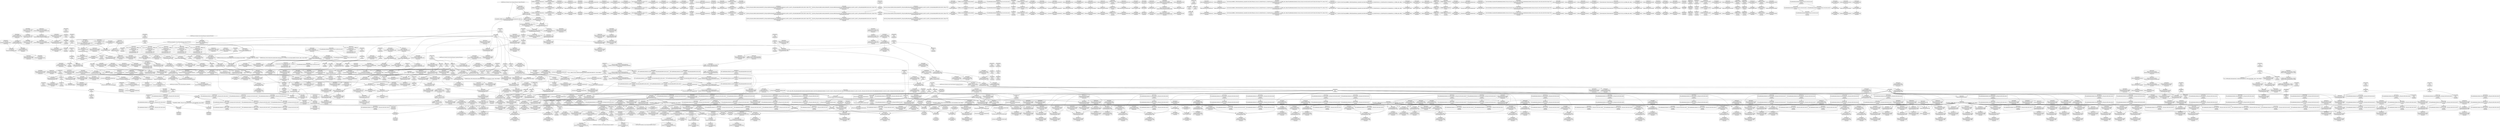 digraph {
	CE0x55e7910 [shape=record,shape=Mrecord,label="{CE0x55e7910|selinux_inode_getsecurity:tmp1|*SummSink*}"]
	CE0x56709b0 [shape=record,shape=Mrecord,label="{CE0x56709b0|selinux_inode_getsecurity:tmp55|security/selinux/hooks.c,3103|*SummSource*}"]
	CE0x56647b0 [shape=record,shape=Mrecord,label="{CE0x56647b0|GLOBAL:security_sid_to_context_force|*Constant*|*SummSource*}"]
	CE0x566e2f0 [shape=record,shape=Mrecord,label="{CE0x566e2f0|i64*_getelementptr_inbounds_(_26_x_i64_,_26_x_i64_*___llvm_gcov_ctr242,_i64_0,_i64_23)|*Constant*|*SummSource*}"]
	CE0x562d210 [shape=record,shape=Mrecord,label="{CE0x562d210|GLOBAL:cred_has_capability|*Constant*|*SummSink*}"]
	CE0x56347d0 [shape=record,shape=Mrecord,label="{CE0x56347d0|_ret_%struct.task_struct*_%tmp4,_!dbg_!27714|./arch/x86/include/asm/current.h,14|*SummSource*}"]
	CE0x564a4a0 [shape=record,shape=Mrecord,label="{CE0x564a4a0|_call_void_mcount()_#3|*SummSink*}"]
	CE0x56c2020 [shape=record,shape=Mrecord,label="{CE0x56c2020|i32_-1|*Constant*|*SummSink*}"]
	CE0x5699980 [shape=record,shape=Mrecord,label="{CE0x5699980|cred_has_capability:tmp18|security/selinux/hooks.c,1580|*SummSink*}"]
	CE0x55e0f90 [shape=record,shape=Mrecord,label="{CE0x55e0f90|selinux_capable:tobool|security/selinux/hooks.c,2008|*SummSink*}"]
	CE0x56a9c00 [shape=record,shape=Mrecord,label="{CE0x56a9c00|i64_15|*Constant*|*SummSink*}"]
	CE0x564ec80 [shape=record,shape=Mrecord,label="{CE0x564ec80|selinux_capable:tmp6|security/selinux/hooks.c,2009|*SummSink*}"]
	CE0x5662350 [shape=record,shape=Mrecord,label="{CE0x5662350|i64_18|*Constant*|*SummSource*}"]
	CE0x56a5620 [shape=record,shape=Mrecord,label="{CE0x56a5620|i32_1|*Constant*}"]
	CE0x55cec00 [shape=record,shape=Mrecord,label="{CE0x55cec00|cred_has_capability:shr|security/selinux/hooks.c,1565|*SummSource*}"]
	CE0x55b1ab0 [shape=record,shape=Mrecord,label="{CE0x55b1ab0|selinux_inode_getsecurity:out_nofree}"]
	CE0x5654390 [shape=record,shape=Mrecord,label="{CE0x5654390|selinux_inode_getsecurity:tmp30|security/selinux/hooks.c,3089}"]
	CE0x56b9030 [shape=record,shape=Mrecord,label="{CE0x56b9030|cred_sid:entry|*SummSource*}"]
	CE0x56aecb0 [shape=record,shape=Mrecord,label="{CE0x56aecb0|i32_-22|*Constant*}"]
	CE0x56c5390 [shape=record,shape=Mrecord,label="{CE0x56c5390|__llvm_gcov_indirect_counter_increment:bb4|*SummSink*}"]
	CE0x56c5cd0 [shape=record,shape=Mrecord,label="{CE0x56c5cd0|__llvm_gcov_indirect_counter_increment:tmp2}"]
	CE0x56013e0 [shape=record,shape=Mrecord,label="{CE0x56013e0|cred_has_capability:sw.default|*SummSource*}"]
	CE0x56a9e90 [shape=record,shape=Mrecord,label="{CE0x56a9e90|cred_has_capability:tmp22|security/selinux/hooks.c,1582|*SummSource*}"]
	CE0x562d0e0 [shape=record,shape=Mrecord,label="{CE0x562d0e0|GLOBAL:cred_has_capability|*Constant*|*SummSource*}"]
	CE0x5630d50 [shape=record,shape=Mrecord,label="{CE0x5630d50|selinux_inode_getsecurity:tmp17|security/selinux/hooks.c,3087|*SummSource*}"]
	CE0x55ec580 [shape=record,shape=Mrecord,label="{CE0x55ec580|cred_has_capability:sw.epilog|*SummSource*}"]
	CE0x56334a0 [shape=record,shape=Mrecord,label="{CE0x56334a0|i64*_getelementptr_inbounds_(_6_x_i64_,_6_x_i64_*___llvm_gcov_ctr142,_i64_0,_i64_3)|*Constant*|*SummSource*}"]
	CE0x55eb370 [shape=record,shape=Mrecord,label="{CE0x55eb370|cred_has_capability:do.body}"]
	CE0x55e63d0 [shape=record,shape=Mrecord,label="{CE0x55e63d0|selinux_capable:audit|Function::selinux_capable&Arg::audit::|*SummSource*}"]
	CE0x5631380 [shape=record,shape=Mrecord,label="{CE0x5631380|selinux_inode_getsecurity:tmp18|security/selinux/hooks.c,3087|*SummSink*}"]
	CE0x56a09f0 [shape=record,shape=Mrecord,label="{CE0x56a09f0|i64*_getelementptr_inbounds_(_21_x_i64_,_21_x_i64_*___llvm_gcov_ctr143,_i64_0,_i64_9)|*Constant*|*SummSink*}"]
	CE0x56929b0 [shape=record,shape=Mrecord,label="{CE0x56929b0|cred_has_capability:tmp17|security/selinux/hooks.c,1576}"]
	CE0x56aeac0 [shape=record,shape=Mrecord,label="{CE0x56aeac0|cred_has_capability:tmp30|security/selinux/hooks.c,1585|*SummSource*}"]
	CE0x55e9160 [shape=record,shape=Mrecord,label="{CE0x55e9160|__llvm_gcov_indirect_counter_increment:counter|*SummSink*}"]
	CE0x55c5110 [shape=record,shape=Mrecord,label="{CE0x55c5110|selinux_inode_getsecurity:context|security/selinux/hooks.c, 3072}"]
	CE0x566fee0 [shape=record,shape=Mrecord,label="{CE0x566fee0|_call_void_kfree(i8*_%tmp54)_#10,_!dbg_!27776|security/selinux/hooks.c,3101|*SummSink*}"]
	CE0x56befe0 [shape=record,shape=Mrecord,label="{CE0x56befe0|cred_has_capability:call3|security/selinux/hooks.c,1573}"]
	CE0x560ee40 [shape=record,shape=Mrecord,label="{CE0x560ee40|cred_has_capability:type|security/selinux/hooks.c,1562}"]
	CE0x5668c10 [shape=record,shape=Mrecord,label="{CE0x5668c10|selinux_inode_getsecurity:tobool15|security/selinux/hooks.c,3094}"]
	CE0x56c2610 [shape=record,shape=Mrecord,label="{CE0x56c2610|cred_has_capability:do.body4|*SummSink*}"]
	CE0x56b7e90 [shape=record,shape=Mrecord,label="{CE0x56b7e90|cred_has_capability:do.cond}"]
	CE0x5600c00 [shape=record,shape=Mrecord,label="{CE0x5600c00|cred_sid:tmp|*SummSink*}"]
	CE0x55bdf40 [shape=record,shape=Mrecord,label="{CE0x55bdf40|cred_has_capability:if.then9}"]
	CE0x5652830 [shape=record,shape=Mrecord,label="{CE0x5652830|__llvm_gcov_indirect_counter_increment:predecessor|Function::__llvm_gcov_indirect_counter_increment&Arg::predecessor::|*SummSink*}"]
	CE0x5652d20 [shape=record,shape=Mrecord,label="{CE0x5652d20|i64_14|*Constant*|*SummSink*}"]
	CE0x56af2c0 [shape=record,shape=Mrecord,label="{CE0x56af2c0|cred_has_capability:tmp31|security/selinux/hooks.c,1585|*SummSink*}"]
	CE0x5666470 [shape=record,shape=Mrecord,label="{CE0x5666470|selinux_inode_getsecurity:tmp40|security/selinux/hooks.c,3094|*SummSource*}"]
	CE0x56655e0 [shape=record,shape=Mrecord,label="{CE0x56655e0|selinux_inode_getsecurity:tmp44|security/selinux/hooks.c,3096}"]
	CE0x562d380 [shape=record,shape=Mrecord,label="{CE0x562d380|cred_has_capability:entry}"]
	CE0x563f8a0 [shape=record,shape=Mrecord,label="{CE0x563f8a0|i32_3087|*Constant*|*SummSource*}"]
	CE0x569fcf0 [shape=record,shape=Mrecord,label="{CE0x569fcf0|cred_has_capability:tmp10|security/selinux/hooks.c,1575|*SummSource*}"]
	CE0x5688b90 [shape=record,shape=Mrecord,label="{CE0x5688b90|i64*_getelementptr_inbounds_(_6_x_i64_,_6_x_i64_*___llvm_gcov_ctr142,_i64_0,_i64_5)|*Constant*|*SummSource*}"]
	CE0x562df60 [shape=record,shape=Mrecord,label="{CE0x562df60|selinux_inode_getsecurity:tobool9|security/selinux/hooks.c,3089}"]
	CE0x5649480 [shape=record,shape=Mrecord,label="{CE0x5649480|i64*_getelementptr_inbounds_(_2_x_i64_,_2_x_i64_*___llvm_gcov_ctr98,_i64_0,_i64_0)|*Constant*|*SummSource*}"]
	CE0x55bdb10 [shape=record,shape=Mrecord,label="{CE0x55bdb10|selinux_capable:tmp9|security/selinux/hooks.c,2011|*SummSink*}"]
	CE0x56bf1f0 [shape=record,shape=Mrecord,label="{CE0x56bf1f0|cred_has_capability:call3|security/selinux/hooks.c,1573|*SummSink*}"]
	CE0x564a200 [shape=record,shape=Mrecord,label="{CE0x564a200|0:_i32,_4:_i32,_8:_i32,_12:_i32,_:_CMRE_8,12_|*MultipleSource*|security/selinux/hooks.c,196|*LoadInst*|security/selinux/hooks.c,196|security/selinux/hooks.c,197}"]
	CE0x56c35f0 [shape=record,shape=Mrecord,label="{CE0x56c35f0|_ret_i32_%tmp6,_!dbg_!27716|security/selinux/hooks.c,197|*SummSink*}"]
	CE0x56a5a50 [shape=record,shape=Mrecord,label="{CE0x56a5a50|__llvm_gcov_indirect_counter_increment:exit|*SummSink*}"]
	CE0x56b5560 [shape=record,shape=Mrecord,label="{CE0x56b5560|cred_has_capability:avd|security/selinux/hooks.c, 1556}"]
	CE0x5694900 [shape=record,shape=Mrecord,label="{CE0x5694900|avc_has_perm_noaudit:ssid|Function::avc_has_perm_noaudit&Arg::ssid::}"]
	CE0x5693f40 [shape=record,shape=Mrecord,label="{CE0x5693f40|cred_has_capability:call7|security/selinux/hooks.c,1579|*SummSink*}"]
	CE0x56729d0 [shape=record,shape=Mrecord,label="{CE0x56729d0|i64*_getelementptr_inbounds_(_26_x_i64_,_26_x_i64_*___llvm_gcov_ctr242,_i64_0,_i64_25)|*Constant*}"]
	CE0x55c7b90 [shape=record,shape=Mrecord,label="{CE0x55c7b90|selinux_inode_getsecurity:tmp}"]
	CE0x56691d0 [shape=record,shape=Mrecord,label="{CE0x56691d0|i64_20|*Constant*|*SummSink*}"]
	CE0x55bbea0 [shape=record,shape=Mrecord,label="{CE0x55bbea0|i64*_getelementptr_inbounds_(_2_x_i64_,_2_x_i64_*___llvm_gcov_ctr131,_i64_0,_i64_1)|*Constant*}"]
	CE0x5671bc0 [shape=record,shape=Mrecord,label="{CE0x5671bc0|i32_-95|*Constant*|*SummSink*}"]
	CE0x55ea720 [shape=record,shape=Mrecord,label="{CE0x55ea720|cred_has_capability:tmp6|security/selinux/hooks.c,1574|*SummSink*}"]
	CE0x5650580 [shape=record,shape=Mrecord,label="{CE0x5650580|cred_has_capability:type|security/selinux/hooks.c,1562|*SummSource*}"]
	CE0x56a4b70 [shape=record,shape=Mrecord,label="{CE0x56a4b70|avc_audit:entry|*SummSink*}"]
	CE0x5643ba0 [shape=record,shape=Mrecord,label="{CE0x5643ba0|selinux_inode_getsecurity:tmp26|security/selinux/hooks.c,3087|*SummSource*}"]
	CE0x55c6440 [shape=record,shape=Mrecord,label="{CE0x55c6440|COLLAPSED:_GCMRE___llvm_gcov_ctr242_internal_global_26_x_i64_zeroinitializer:_elem_0:default:}"]
	CE0x5660980 [shape=record,shape=Mrecord,label="{CE0x5660980|selinux_inode_getsecurity:call13|security/selinux/hooks.c,3093}"]
	CE0x5658a10 [shape=record,shape=Mrecord,label="{CE0x5658a10|28:_i32,_:_CRE_28,32_|*MultipleSource*|*LoadInst*|security/selinux/hooks.c,3073|security/selinux/hooks.c,3090|security/selinux/hooks.c,3073}"]
	CE0x5630b50 [shape=record,shape=Mrecord,label="{CE0x5630b50|i64_8|*Constant*|*SummSink*}"]
	CE0x56a8290 [shape=record,shape=Mrecord,label="{CE0x56a8290|avc_audit:result|Function::avc_audit&Arg::result::|*SummSink*}"]
	CE0x55c5230 [shape=record,shape=Mrecord,label="{CE0x55c5230|selinux_inode_getsecurity:bb}"]
	CE0x5602e00 [shape=record,shape=Mrecord,label="{CE0x5602e00|i64_5|*Constant*|*SummSource*}"]
	CE0x562bcd0 [shape=record,shape=Mrecord,label="{CE0x562bcd0|GLOBAL:selinux_capable|*Constant*|*SummSource*}"]
	CE0x565eef0 [shape=record,shape=Mrecord,label="{CE0x565eef0|selinux_inode_getsecurity:tmp34|security/selinux/hooks.c,3090}"]
	CE0x55dfd60 [shape=record,shape=Mrecord,label="{CE0x55dfd60|_call_void_mcount()_#3|*SummSource*}"]
	CE0x56bce20 [shape=record,shape=Mrecord,label="{CE0x56bce20|i64*_getelementptr_inbounds_(_21_x_i64_,_21_x_i64_*___llvm_gcov_ctr143,_i64_0,_i64_6)|*Constant*}"]
	CE0x5641f00 [shape=record,shape=Mrecord,label="{CE0x5641f00|i64*_getelementptr_inbounds_(_26_x_i64_,_26_x_i64_*___llvm_gcov_ctr242,_i64_0,_i64_11)|*Constant*}"]
	CE0x55dd070 [shape=record,shape=Mrecord,label="{CE0x55dd070|selinux_inode_getsecurity:tmp7|security/selinux/hooks.c,3075|*SummSource*}"]
	CE0x5632340 [shape=record,shape=Mrecord,label="{CE0x5632340|selinux_inode_getsecurity:tmp20|security/selinux/hooks.c,3087}"]
	CE0x5631bd0 [shape=record,shape=Mrecord,label="{CE0x5631bd0|selinux_inode_getsecurity:tmp36|security/selinux/hooks.c,3093}"]
	CE0x55d8880 [shape=record,shape=Mrecord,label="{CE0x55d8880|i32_10|*Constant*|*SummSink*}"]
	CE0x56bcaa0 [shape=record,shape=Mrecord,label="{CE0x56bcaa0|_call_void___llvm_gcov_indirect_counter_increment(i32*___llvm_gcov_global_state_pred145,_i64**_getelementptr_inbounds_(_3_x_i64*_,_3_x_i64*_*___llvm_gcda_edge_table144,_i64_0,_i64_0)),_!dbg_!27734|security/selinux/hooks.c,1574|*SummSource*}"]
	CE0x55fc260 [shape=record,shape=Mrecord,label="{CE0x55fc260|cred_has_capability:bb|*SummSink*}"]
	CE0x5635320 [shape=record,shape=Mrecord,label="{CE0x5635320|selinux_inode_getsecurity:cred|security/selinux/hooks.c,3087|*SummSink*}"]
	CE0x56c26b0 [shape=record,shape=Mrecord,label="{CE0x56c26b0|0:_i64*,_array:_GCR___llvm_gcda_edge_table144_internal_unnamed_addr_constant_3_x_i64*_i64*_getelementptr_inbounds_(_21_x_i64_,_21_x_i64_*___llvm_gcov_ctr143,_i64_0,_i64_1),_i64*_getelementptr_inbounds_(_21_x_i64_,_21_x_i64_*___llvm_gcov_ctr143,_i64_0,_i64_2),_i64*_getelementptr_inbounds_(_21_x_i64_,_21_x_i64_*___llvm_gcov_ctr143,_i64_0,_i64_3)_:_elem_0::}"]
	CE0x56030a0 [shape=record,shape=Mrecord,label="{CE0x56030a0|selinux_inode_getsecurity:tmp12|security/selinux/hooks.c,3087|*SummSource*}"]
	CE0x56319f0 [shape=record,shape=Mrecord,label="{CE0x56319f0|i64*_getelementptr_inbounds_(_26_x_i64_,_26_x_i64_*___llvm_gcov_ctr242,_i64_0,_i64_16)|*Constant*|*SummSink*}"]
	CE0x56c1210 [shape=record,shape=Mrecord,label="{CE0x56c1210|i64*_getelementptr_inbounds_(_21_x_i64_,_21_x_i64_*___llvm_gcov_ctr143,_i64_0,_i64_7)|*Constant*|*SummSink*}"]
	CE0x56a0600 [shape=record,shape=Mrecord,label="{CE0x56a0600|i64*_getelementptr_inbounds_(_21_x_i64_,_21_x_i64_*___llvm_gcov_ctr143,_i64_0,_i64_9)|*Constant*|*SummSource*}"]
	CE0x5691f60 [shape=record,shape=Mrecord,label="{CE0x5691f60|i64*_getelementptr_inbounds_(_21_x_i64_,_21_x_i64_*___llvm_gcov_ctr143,_i64_0,_i64_12)|*Constant*}"]
	CE0x55e5b20 [shape=record,shape=Mrecord,label="{CE0x55e5b20|cred_sid:tmp}"]
	CE0x56683f0 [shape=record,shape=Mrecord,label="{CE0x56683f0|selinux_inode_getsecurity:error.0|*SummSource*}"]
	CE0x55fc760 [shape=record,shape=Mrecord,label="{CE0x55fc760|selinux_inode_getsecurity:alloc|Function::selinux_inode_getsecurity&Arg::alloc::}"]
	CE0x56ae9a0 [shape=record,shape=Mrecord,label="{CE0x56ae9a0|i64*_getelementptr_inbounds_(_21_x_i64_,_21_x_i64_*___llvm_gcov_ctr143,_i64_0,_i64_19)|*Constant*|*SummSource*}"]
	CE0x5642ed0 [shape=record,shape=Mrecord,label="{CE0x5642ed0|i8_1|*Constant*|*SummSource*}"]
	CE0x56a7370 [shape=record,shape=Mrecord,label="{CE0x56a7370|avc_audit:tsid|Function::avc_audit&Arg::tsid::|*SummSink*}"]
	CE0x55cfd90 [shape=record,shape=Mrecord,label="{CE0x55cfd90|GLOBAL:__llvm_gcov_indirect_counter_increment|*Constant*|*SummSink*}"]
	CE0x55b1290 [shape=record,shape=Mrecord,label="{CE0x55b1290|selinux_inode_getsecurity:do.end|*SummSink*}"]
	CE0x563dca0 [shape=record,shape=Mrecord,label="{CE0x563dca0|selinux_inode_getsecurity:tmp29|security/selinux/hooks.c,3089|*SummSink*}"]
	CE0x5699380 [shape=record,shape=Mrecord,label="{CE0x5699380|i64_14|*Constant*}"]
	CE0x5602850 [shape=record,shape=Mrecord,label="{CE0x5602850|i64_6|*Constant*|*SummSource*}"]
	CE0x562cad0 [shape=record,shape=Mrecord,label="{CE0x562cad0|selinux_capable:ns|Function::selinux_capable&Arg::ns::}"]
	CE0x56a4c80 [shape=record,shape=Mrecord,label="{CE0x56a4c80|avc_audit:ssid|Function::avc_audit&Arg::ssid::}"]
	CE0x5654ba0 [shape=record,shape=Mrecord,label="{CE0x5654ba0|selinux_inode_getsecurity:tmp31|security/selinux/hooks.c,3089|*SummSource*}"]
	CE0x55dd5f0 [shape=record,shape=Mrecord,label="{CE0x55dd5f0|selinux_inode_getsecurity:i_security|security/selinux/hooks.c,3073}"]
	CE0x55d8620 [shape=record,shape=Mrecord,label="{CE0x55d8620|selinux_inode_getsecurity:i_security|security/selinux/hooks.c,3073|*SummSink*}"]
	CE0x55e5a10 [shape=record,shape=Mrecord,label="{CE0x55e5a10|selinux_inode_getsecurity:tobool|security/selinux/hooks.c,3075|*SummSink*}"]
	CE0x5630840 [shape=record,shape=Mrecord,label="{CE0x5630840|selinux_inode_getsecurity:tmp18|security/selinux/hooks.c,3087}"]
	CE0x56938c0 [shape=record,shape=Mrecord,label="{CE0x56938c0|i16_47|*Constant*|*SummSink*}"]
	CE0x55ee120 [shape=record,shape=Mrecord,label="{CE0x55ee120|i64*_getelementptr_inbounds_(_26_x_i64_,_26_x_i64_*___llvm_gcov_ctr242,_i64_0,_i64_0)|*Constant*|*SummSource*}"]
	CE0x56400b0 [shape=record,shape=Mrecord,label="{CE0x56400b0|i8*_getelementptr_inbounds_(_45_x_i8_,_45_x_i8_*_.str12,_i32_0,_i32_0)|*Constant*}"]
	CE0x5669390 [shape=record,shape=Mrecord,label="{CE0x5669390|i64_21|*Constant*|*SummSink*}"]
	CE0x56b8f50 [shape=record,shape=Mrecord,label="{CE0x56b8f50|cred_sid:entry}"]
	CE0x56c3e70 [shape=record,shape=Mrecord,label="{CE0x56c3e70|cred_sid:cred|Function::cred_sid&Arg::cred::|*SummSink*}"]
	CE0x55ceb40 [shape=record,shape=Mrecord,label="{CE0x55ceb40|i32_5|*Constant*|*SummSink*}"]
	CE0x5693d90 [shape=record,shape=Mrecord,label="{CE0x5693d90|cred_has_capability:call7|security/selinux/hooks.c,1579}"]
	CE0x5666b90 [shape=record,shape=Mrecord,label="{CE0x5666b90|selinux_inode_getsecurity:tmp41|security/selinux/hooks.c,3094|*SummSink*}"]
	CE0x56c3c10 [shape=record,shape=Mrecord,label="{CE0x56c3c10|cred_sid:cred|Function::cred_sid&Arg::cred::}"]
	CE0x569d610 [shape=record,shape=Mrecord,label="{CE0x569d610|i64_12|*Constant*}"]
	CE0x55ffa00 [shape=record,shape=Mrecord,label="{CE0x55ffa00|__llvm_gcov_indirect_counter_increment:tmp6|*SummSource*}"]
	CE0x56530a0 [shape=record,shape=Mrecord,label="{CE0x56530a0|i64_13|*Constant*}"]
	CE0x5667f70 [shape=record,shape=Mrecord,label="{CE0x5667f70|GLOBAL:security_sid_to_context|*Constant*|*SummSource*}"]
	CE0x562bfb0 [shape=record,shape=Mrecord,label="{CE0x562bfb0|selinux_capable:entry|*SummSource*}"]
	CE0x5640120 [shape=record,shape=Mrecord,label="{CE0x5640120|i8*_getelementptr_inbounds_(_45_x_i8_,_45_x_i8_*_.str12,_i32_0,_i32_0)|*Constant*|*SummSource*}"]
	CE0x5694480 [shape=record,shape=Mrecord,label="{CE0x5694480|avc_has_perm_noaudit:entry|*SummSource*}"]
	CE0x56669d0 [shape=record,shape=Mrecord,label="{CE0x56669d0|selinux_inode_getsecurity:tmp41|security/selinux/hooks.c,3094|*SummSource*}"]
	CE0x56b8aa0 [shape=record,shape=Mrecord,label="{CE0x56b8aa0|__llvm_gcov_indirect_counter_increment:bb|*SummSource*}"]
	CE0x56ac950 [shape=record,shape=Mrecord,label="{CE0x56ac950|cred_has_capability:tmp27|security/selinux/hooks.c,1583|*SummSink*}"]
	CE0x560d860 [shape=record,shape=Mrecord,label="{CE0x560d860|cred_has_capability:u|security/selinux/hooks.c,1563|*SummSink*}"]
	CE0x55d9480 [shape=record,shape=Mrecord,label="{CE0x55d9480|selinux_inode_getsecurity:entry}"]
	CE0x564ab60 [shape=record,shape=Mrecord,label="{CE0x564ab60|__llvm_gcov_indirect_counter_increment:tmp2|*SummSink*}"]
	CE0x564d900 [shape=record,shape=Mrecord,label="{CE0x564d900|selinux_capable:tmp7|security/selinux/hooks.c,2009|*SummSink*}"]
	CE0x56bf050 [shape=record,shape=Mrecord,label="{CE0x56bf050|cred_has_capability:call3|security/selinux/hooks.c,1573|*SummSource*}"]
	CE0x5689530 [shape=record,shape=Mrecord,label="{CE0x5689530|i64*_getelementptr_inbounds_(_6_x_i64_,_6_x_i64_*___llvm_gcov_ctr142,_i64_0,_i64_5)|*Constant*|*SummSink*}"]
	CE0x55bae80 [shape=record,shape=Mrecord,label="{CE0x55bae80|cred_has_capability:do.body4}"]
	CE0x55e0020 [shape=record,shape=Mrecord,label="{CE0x55e0020|_call_void_mcount()_#3|*SummSink*}"]
	CE0x55e6c40 [shape=record,shape=Mrecord,label="{CE0x55e6c40|selinux_inode_getsecurity:tmp10|security/selinux/hooks.c,3087}"]
	CE0x55ea160 [shape=record,shape=Mrecord,label="{CE0x55ea160|cred_has_capability:tmp6|security/selinux/hooks.c,1574|*SummSource*}"]
	"CONST[source:2(external),value:0(static)][purpose:{operation}][SrcIdx:0]"
	CE0x5671a00 [shape=record,shape=Mrecord,label="{CE0x5671a00|i32_-95|*Constant*|*SummSource*}"]
	CE0x56a3890 [shape=record,shape=Mrecord,label="{CE0x56a3890|cred_has_capability:if.end10|*SummSource*}"]
	CE0x55c56c0 [shape=record,shape=Mrecord,label="{CE0x55c56c0|selinux_inode_getsecurity:if.then10}"]
	CE0x55e4110 [shape=record,shape=Mrecord,label="{CE0x55e4110|i64*_getelementptr_inbounds_(_2_x_i64_,_2_x_i64_*___llvm_gcov_ctr98,_i64_0,_i64_1)|*Constant*}"]
	CE0x56358e0 [shape=record,shape=Mrecord,label="{CE0x56358e0|i32_33|*Constant*|*SummSource*}"]
	CE0x563cf90 [shape=record,shape=Mrecord,label="{CE0x563cf90|i64*_getelementptr_inbounds_(_6_x_i64_,_6_x_i64_*___llvm_gcov_ctr142,_i64_0,_i64_5)|*Constant*}"]
	CE0x566aa80 [shape=record,shape=Mrecord,label="{CE0x566aa80|selinux_inode_getsecurity:tmp47|security/selinux/hooks.c,3097|*SummSink*}"]
	CE0x56ae540 [shape=record,shape=Mrecord,label="{CE0x56ae540|cred_has_capability:tmp30|security/selinux/hooks.c,1585}"]
	CE0x55c4d40 [shape=record,shape=Mrecord,label="{CE0x55c4d40|selinux_inode_getsecurity:if.then|*SummSink*}"]
	CE0x5661ad0 [shape=record,shape=Mrecord,label="{CE0x5661ad0|selinux_inode_getsecurity:tmp40|security/selinux/hooks.c,3094}"]
	CE0x56a24c0 [shape=record,shape=Mrecord,label="{CE0x56a24c0|_call_void___llvm_gcov_indirect_counter_increment(i32*___llvm_gcov_global_state_pred145,_i64**_getelementptr_inbounds_(_3_x_i64*_,_3_x_i64*_*___llvm_gcda_edge_table144,_i64_0,_i64_2)),_!dbg_!27732|security/selinux/hooks.c,1570|*SummSource*}"]
	CE0x5634220 [shape=record,shape=Mrecord,label="{CE0x5634220|GLOBAL:get_current|*Constant*|*SummSink*}"]
	CE0x56aea50 [shape=record,shape=Mrecord,label="{CE0x56aea50|i64*_getelementptr_inbounds_(_21_x_i64_,_21_x_i64_*___llvm_gcov_ctr143,_i64_0,_i64_19)|*Constant*|*SummSink*}"]
	CE0x55d9ba0 [shape=record,shape=Mrecord,label="{CE0x55d9ba0|selinux_inode_getsecurity:land.lhs.true4}"]
	CE0x5667210 [shape=record,shape=Mrecord,label="{CE0x5667210|i64*_getelementptr_inbounds_(_26_x_i64_,_26_x_i64_*___llvm_gcov_ctr242,_i64_0,_i64_19)|*Constant*}"]
	CE0x56a7a70 [shape=record,shape=Mrecord,label="{CE0x56a7a70|avc_audit:requested|Function::avc_audit&Arg::requested::|*SummSink*}"]
	CE0x56369a0 [shape=record,shape=Mrecord,label="{CE0x56369a0|selinux_inode_getsecurity:tmp11|security/selinux/hooks.c,3087|*SummSink*}"]
	CE0x56ad3e0 [shape=record,shape=Mrecord,label="{CE0x56ad3e0|cred_has_capability:tmp28|security/selinux/hooks.c,1584|*SummSource*}"]
	CE0x55e3070 [shape=record,shape=Mrecord,label="{CE0x55e3070|cred_has_capability:sw.bb2|*SummSource*}"]
	CE0x5603ae0 [shape=record,shape=Mrecord,label="{CE0x5603ae0|selinux_inode_getsecurity:tmp14|security/selinux/hooks.c,3087|*SummSource*}"]
	CE0x56b65c0 [shape=record,shape=Mrecord,label="{CE0x56b65c0|cred_has_capability:tmp4|security/selinux/hooks.c,1570|*SummSink*}"]
	CE0x56afae0 [shape=record,shape=Mrecord,label="{CE0x56afae0|i32_-22|*Constant*|*SummSink*}"]
	CE0x56aa330 [shape=record,shape=Mrecord,label="{CE0x56aa330|cred_has_capability:tmp23|security/selinux/hooks.c,1582|*SummSink*}"]
	CE0x560cdf0 [shape=record,shape=Mrecord,label="{CE0x560cdf0|selinux_inode_getsecurity:frombool|*SummSink*}"]
	CE0x56a5ed0 [shape=record,shape=Mrecord,label="{CE0x56a5ed0|cred_has_capability:tmp1|*SummSource*}"]
	CE0x5657840 [shape=record,shape=Mrecord,label="{CE0x5657840|selinux_inode_getsecurity:call11|security/selinux/hooks.c,3090}"]
	CE0x56495d0 [shape=record,shape=Mrecord,label="{CE0x56495d0|get_current:bb|*SummSource*}"]
	CE0x5651960 [shape=record,shape=Mrecord,label="{CE0x5651960|_call_void_mcount()_#3|*SummSource*}"]
	CE0x569e4c0 [shape=record,shape=Mrecord,label="{CE0x569e4c0|cred_has_capability:tmp13|security/selinux/hooks.c,1575|*SummSource*}"]
	CE0x55e68c0 [shape=record,shape=Mrecord,label="{CE0x55e68c0|_ret_i32_%retval.0,_!dbg_!27725|security/selinux/hooks.c,2012|*SummSource*}"]
	CE0x566d4b0 [shape=record,shape=Mrecord,label="{CE0x566d4b0|selinux_inode_getsecurity:buffer|Function::selinux_inode_getsecurity&Arg::buffer::|*SummSource*}"]
	CE0x56ba7e0 [shape=record,shape=Mrecord,label="{CE0x56ba7e0|cred_has_capability:tmp2|security/selinux/hooks.c,1567|*SummSource*}"]
	CE0x55fe330 [shape=record,shape=Mrecord,label="{CE0x55fe330|i64*_getelementptr_inbounds_(_2_x_i64_,_2_x_i64_*___llvm_gcov_ctr131,_i64_0,_i64_0)|*Constant*|*SummSink*}"]
	CE0x55cf140 [shape=record,shape=Mrecord,label="{CE0x55cf140|cred_sid:tmp4|*LoadInst*|security/selinux/hooks.c,196|*SummSource*}"]
	CE0x5699af0 [shape=record,shape=Mrecord,label="{CE0x5699af0|cred_has_capability:tmp18|security/selinux/hooks.c,1580}"]
	CE0x56a27e0 [shape=record,shape=Mrecord,label="{CE0x56a27e0|i64*_getelementptr_inbounds_(_21_x_i64_,_21_x_i64_*___llvm_gcov_ctr143,_i64_0,_i64_5)|*Constant*}"]
	CE0x56ab4c0 [shape=record,shape=Mrecord,label="{CE0x56ab4c0|cred_has_capability:tmp25|security/selinux/hooks.c,1582|*SummSink*}"]
	CE0x55c31f0 [shape=record,shape=Mrecord,label="{CE0x55c31f0|selinux_inode_getsecurity:if.end}"]
	CE0x5601a60 [shape=record,shape=Mrecord,label="{CE0x5601a60|selinux_capable:tmp3|security/selinux/hooks.c,2008|*SummSource*}"]
	CE0x564fa30 [shape=record,shape=Mrecord,label="{CE0x564fa30|i64**_getelementptr_inbounds_(_3_x_i64*_,_3_x_i64*_*___llvm_gcda_edge_table144,_i64_0,_i64_1)|*Constant*}"]
	CE0x56b5c90 [shape=record,shape=Mrecord,label="{CE0x56b5c90|_call_void_mcount()_#3}"]
	CE0x5660640 [shape=record,shape=Mrecord,label="{CE0x5660640|selinux_inode_getsecurity:tmp37|security/selinux/hooks.c,3093|*SummSource*}"]
	CE0x560cc10 [shape=record,shape=Mrecord,label="{CE0x560cc10|selinux_inode_getsecurity:frombool}"]
	CE0x5692500 [shape=record,shape=Mrecord,label="{CE0x5692500|i64*_getelementptr_inbounds_(_21_x_i64_,_21_x_i64_*___llvm_gcov_ctr143,_i64_0,_i64_12)|*Constant*|*SummSource*}"]
	CE0x56407a0 [shape=record,shape=Mrecord,label="{CE0x56407a0|selinux_inode_getsecurity:tmp25|security/selinux/hooks.c,3087|*SummSource*}"]
	CE0x563a840 [shape=record,shape=Mrecord,label="{CE0x563a840|i64*_getelementptr_inbounds_(_26_x_i64_,_26_x_i64_*___llvm_gcov_ctr242,_i64_0,_i64_4)|*Constant*|*SummSource*}"]
	CE0x569dae0 [shape=record,shape=Mrecord,label="{CE0x569dae0|i1_true|*Constant*}"]
	CE0x563ae00 [shape=record,shape=Mrecord,label="{CE0x563ae00|GLOBAL:__llvm_gcov_ctr242|Global_var:__llvm_gcov_ctr242}"]
	CE0x56ad2c0 [shape=record,shape=Mrecord,label="{CE0x56ad2c0|i64*_getelementptr_inbounds_(_21_x_i64_,_21_x_i64_*___llvm_gcov_ctr143,_i64_0,_i64_18)|*Constant*|*SummSource*}"]
	CE0x562dcf0 [shape=record,shape=Mrecord,label="{CE0x562dcf0|selinux_inode_getsecurity:tobool9|security/selinux/hooks.c,3089|*SummSink*}"]
	CE0x55fb600 [shape=record,shape=Mrecord,label="{CE0x55fb600|i32_1|*Constant*}"]
	CE0x55ec420 [shape=record,shape=Mrecord,label="{CE0x55ec420|cred_has_capability:sw.epilog}"]
	CE0x56bc150 [shape=record,shape=Mrecord,label="{CE0x56bc150|i64**_getelementptr_inbounds_(_3_x_i64*_,_3_x_i64*_*___llvm_gcda_edge_table144,_i64_0,_i64_2)|*Constant*|*SummSource*}"]
	CE0x5633af0 [shape=record,shape=Mrecord,label="{CE0x5633af0|selinux_inode_getsecurity:call7|security/selinux/hooks.c,3087|*SummSink*}"]
	CE0x55d98e0 [shape=record,shape=Mrecord,label="{CE0x55d98e0|selinux_inode_getsecurity:land.lhs.true|*SummSink*}"]
	CE0x55db010 [shape=record,shape=Mrecord,label="{CE0x55db010|selinux_inode_getsecurity:if.then19}"]
	CE0x56b9220 [shape=record,shape=Mrecord,label="{CE0x56b9220|__llvm_gcov_indirect_counter_increment:tmp5}"]
	CE0x560ae10 [shape=record,shape=Mrecord,label="{CE0x560ae10|selinux_capable:call|security/selinux/hooks.c,2007|*SummSink*}"]
	CE0x55e7210 [shape=record,shape=Mrecord,label="{CE0x55e7210|i64*_getelementptr_inbounds_(_6_x_i64_,_6_x_i64_*___llvm_gcov_ctr142,_i64_0,_i64_0)|*Constant*|*SummSink*}"]
	CE0x563e3c0 [shape=record,shape=Mrecord,label="{CE0x563e3c0|i64*_getelementptr_inbounds_(_26_x_i64_,_26_x_i64_*___llvm_gcov_ctr242,_i64_0,_i64_9)|*Constant*|*SummSource*}"]
	CE0x55ddf90 [shape=record,shape=Mrecord,label="{CE0x55ddf90|get_current:tmp|*SummSink*}"]
	CE0x5663030 [shape=record,shape=Mrecord,label="{CE0x5663030|_call_void_asm_sideeffect_1:_09ud2_0A.pushsection___bug_table,_22a_22_0A2:_09.long_1b_-_2b,_$_0:c_-_2b_0A_09.word_$_1:c_,_0_0A_09.org_2b+$_2:c_0A.popsection_,_i,i,i,_dirflag_,_fpsr_,_flags_(i8*_getelementptr_inbounds_(_25_x_i8_,_25_x_i8_*_.str3,_i32_0,_i32_0),_i32_1575,_i64_12)_#3,_!dbg_!27737,_!srcloc_!27740|security/selinux/hooks.c,1575|*SummSink*}"]
	CE0x5699770 [shape=record,shape=Mrecord,label="{CE0x5699770|cred_has_capability:cmp|security/selinux/hooks.c,1580|*SummSink*}"]
	CE0x72af4b0 [shape=record,shape=Mrecord,label="{CE0x72af4b0|selinux_inode_getsecurity:size|security/selinux/hooks.c, 3070|*SummSource*}"]
	CE0x5626610 [shape=record,shape=Mrecord,label="{CE0x5626610|cred_has_capability:if.then9|*SummSink*}"]
	CE0x56311c0 [shape=record,shape=Mrecord,label="{CE0x56311c0|selinux_inode_getsecurity:tmp18|security/selinux/hooks.c,3087|*SummSource*}"]
	CE0x56423d0 [shape=record,shape=Mrecord,label="{CE0x56423d0|selinux_inode_getsecurity:tmp24|security/selinux/hooks.c,3087|*SummSource*}"]
	CE0x563f700 [shape=record,shape=Mrecord,label="{CE0x563f700|i32_3087|*Constant*}"]
	CE0x55c5460 [shape=record,shape=Mrecord,label="{CE0x55c5460|selinux_inode_getsecurity:if.then10|*SummSink*}"]
	CE0x5641420 [shape=record,shape=Mrecord,label="{CE0x5641420|i1_true|*Constant*}"]
	CE0x5669670 [shape=record,shape=Mrecord,label="{CE0x5669670|i64_21|*Constant*|*SummSource*}"]
	CE0x5635e20 [shape=record,shape=Mrecord,label="{CE0x5635e20|selinux_capable:cap|Function::selinux_capable&Arg::cap::|*SummSink*}"]
	CE0x55ba9f0 [shape=record,shape=Mrecord,label="{CE0x55ba9f0|selinux_capable:tmp11|security/selinux/hooks.c,2012|*SummSink*}"]
	CE0x56945c0 [shape=record,shape=Mrecord,label="{CE0x56945c0|avc_has_perm_noaudit:entry|*SummSink*}"]
	CE0x5697f30 [shape=record,shape=Mrecord,label="{CE0x5697f30|cred_has_capability:tmp21|security/selinux/hooks.c,1580|*SummSink*}"]
	CE0x55c1620 [shape=record,shape=Mrecord,label="{CE0x55c1620|i64_0|*Constant*}"]
	CE0x55fb750 [shape=record,shape=Mrecord,label="{CE0x55fb750|selinux_inode_getsecurity:tmp1}"]
	CE0x56018e0 [shape=record,shape=Mrecord,label="{CE0x56018e0|_call_void_mcount()_#3}"]
	CE0x55bc770 [shape=record,shape=Mrecord,label="{CE0x55bc770|selinux_capable:tmp8|security/selinux/hooks.c,2011|*SummSink*}"]
	CE0x5695d30 [shape=record,shape=Mrecord,label="{CE0x5695d30|avc_has_perm_noaudit:flags|Function::avc_has_perm_noaudit&Arg::flags::}"]
	CE0x5664440 [shape=record,shape=Mrecord,label="{CE0x5664440|selinux_inode_getsecurity:call11|security/selinux/hooks.c,3090|*SummSink*}"]
	CE0x560b8b0 [shape=record,shape=Mrecord,label="{CE0x560b8b0|GLOBAL:__llvm_gcov_ctr142|Global_var:__llvm_gcov_ctr142|*SummSink*}"]
	CE0x56a77e0 [shape=record,shape=Mrecord,label="{CE0x56a77e0|avc_audit:requested|Function::avc_audit&Arg::requested::}"]
	CE0x55b9b90 [shape=record,shape=Mrecord,label="{CE0x55b9b90|selinux_inode_getsecurity:tmp5|security/selinux/hooks.c,3075|*SummSink*}"]
	CE0x5688770 [shape=record,shape=Mrecord,label="{CE0x5688770|selinux_capable:retval.0|*SummSource*}"]
	CE0x5668460 [shape=record,shape=Mrecord,label="{CE0x5668460|selinux_inode_getsecurity:error.0|*SummSink*}"]
	CE0x566dea0 [shape=record,shape=Mrecord,label="{CE0x566dea0|selinux_inode_getsecurity:tmp52|security/selinux/hooks.c,3101|*SummSource*}"]
	CE0x55e9d20 [shape=record,shape=Mrecord,label="{CE0x55e9d20|i64*_getelementptr_inbounds_(_21_x_i64_,_21_x_i64_*___llvm_gcov_ctr143,_i64_0,_i64_6)|*Constant*|*SummSink*}"]
	CE0x5654800 [shape=record,shape=Mrecord,label="{CE0x5654800|selinux_inode_getsecurity:tmp30|security/selinux/hooks.c,3089|*SummSink*}"]
	CE0x5661c80 [shape=record,shape=Mrecord,label="{CE0x5661c80|i64_18|*Constant*|*SummSink*}"]
	CE0x56a0000 [shape=record,shape=Mrecord,label="{CE0x56a0000|cred_has_capability:tmp10|security/selinux/hooks.c,1575|*SummSink*}"]
	CE0x56b94f0 [shape=record,shape=Mrecord,label="{CE0x56b94f0|__llvm_gcov_indirect_counter_increment:tmp3|*SummSource*}"]
	CE0x56aeb30 [shape=record,shape=Mrecord,label="{CE0x56aeb30|cred_has_capability:tmp30|security/selinux/hooks.c,1585|*SummSink*}"]
	CE0x55c5860 [shape=record,shape=Mrecord,label="{CE0x55c5860|selinux_inode_getsecurity:entry|*SummSource*}"]
	CE0x56632e0 [shape=record,shape=Mrecord,label="{CE0x56632e0|void_(i8*,_i32,_i64)*_asm_sideeffect_1:_09ud2_0A.pushsection___bug_table,_22a_22_0A2:_09.long_1b_-_2b,_$_0:c_-_2b_0A_09.word_$_1:c_,_0_0A_09.org_2b+$_2:c_0A.popsection_,_i,i,i,_dirflag_,_fpsr_,_flags_}"]
	CE0x5665d50 [shape=record,shape=Mrecord,label="{CE0x5665d50|selinux_inode_getsecurity:tobool18|security/selinux/hooks.c,3097|*SummSource*}"]
	CE0x562ff80 [shape=record,shape=Mrecord,label="{CE0x562ff80|selinux_inode_getsecurity:tobool3|security/selinux/hooks.c,3087|*SummSource*}"]
	CE0x5695100 [shape=record,shape=Mrecord,label="{CE0x5695100|avc_has_perm_noaudit:tclass|Function::avc_has_perm_noaudit&Arg::tclass::|*SummSource*}"]
	CE0x55eb4a0 [shape=record,shape=Mrecord,label="{CE0x55eb4a0|i64*_getelementptr_inbounds_(_2_x_i64_,_2_x_i64_*___llvm_gcov_ctr131,_i64_0,_i64_1)|*Constant*|*SummSink*}"]
	CE0x56c0e10 [shape=record,shape=Mrecord,label="{CE0x56c0e10|__llvm_gcov_indirect_counter_increment:tmp6}"]
	CE0x55d3150 [shape=record,shape=Mrecord,label="{CE0x55d3150|selinux_inode_getsecurity:inode|Function::selinux_inode_getsecurity&Arg::inode::}"]
	CE0x560b740 [shape=record,shape=Mrecord,label="{CE0x560b740|GLOBAL:__llvm_gcov_ctr142|Global_var:__llvm_gcov_ctr142}"]
	CE0x562f080 [shape=record,shape=Mrecord,label="{CE0x562f080|GLOBAL:selinux_inode_getsecurity.__warned|Global_var:selinux_inode_getsecurity.__warned|*SummSink*}"]
	CE0x566b860 [shape=record,shape=Mrecord,label="{CE0x566b860|selinux_inode_getsecurity:tmp49|security/selinux/hooks.c,3098|*SummSource*}"]
	CE0x5653280 [shape=record,shape=Mrecord,label="{CE0x5653280|selinux_inode_getsecurity:tmp28|security/selinux/hooks.c,3089}"]
	CE0x55cdcc0 [shape=record,shape=Mrecord,label="{CE0x55cdcc0|selinux_capable:tmp1|*SummSource*}"]
	CE0x56c5f50 [shape=record,shape=Mrecord,label="{CE0x56c5f50|cred_has_capability:if.then|*SummSink*}"]
	CE0x55d69a0 [shape=record,shape=Mrecord,label="{CE0x55d69a0|selinux_capable:call|security/selinux/hooks.c,2007|*SummSource*}"]
	CE0x562b060 [shape=record,shape=Mrecord,label="{CE0x562b060|selinux_inode_getsecurity:call8|security/selinux/hooks.c,3087}"]
	CE0x569d3c0 [shape=record,shape=Mrecord,label="{CE0x569d3c0|i64*_getelementptr_inbounds_(_21_x_i64_,_21_x_i64_*___llvm_gcov_ctr143,_i64_0,_i64_8)|*Constant*|*SummSink*}"]
	CE0x56a7dc0 [shape=record,shape=Mrecord,label="{CE0x56a7dc0|avc_audit:avd|Function::avc_audit&Arg::avd::|*SummSource*}"]
	CE0x56a8550 [shape=record,shape=Mrecord,label="{CE0x56a8550|avc_audit:a|Function::avc_audit&Arg::a::|*SummSource*}"]
	CE0x55e4f00 [shape=record,shape=Mrecord,label="{CE0x55e4f00|selinux_capable:return|*SummSink*}"]
	CE0x562c0f0 [shape=record,shape=Mrecord,label="{CE0x562c0f0|selinux_capable:cred|Function::selinux_capable&Arg::cred::}"]
	CE0x56c5280 [shape=record,shape=Mrecord,label="{CE0x56c5280|__llvm_gcov_indirect_counter_increment:bb4}"]
	CE0x5640c60 [shape=record,shape=Mrecord,label="{CE0x5640c60|selinux_inode_getsecurity:tmp21|security/selinux/hooks.c,3087|*SummSource*}"]
	CE0x55c5a40 [shape=record,shape=Mrecord,label="{CE0x55c5a40|selinux_inode_getsecurity:if.else|*SummSource*}"]
	CE0x56367e0 [shape=record,shape=Mrecord,label="{CE0x56367e0|selinux_inode_getsecurity:tmp11|security/selinux/hooks.c,3087|*SummSource*}"]
	CE0x55da450 [shape=record,shape=Mrecord,label="{CE0x55da450|get_current:tmp}"]
	CE0x5664ce0 [shape=record,shape=Mrecord,label="{CE0x5664ce0|selinux_inode_getsecurity:tmp43|security/selinux/hooks.c,3095|*SummSource*}"]
	CE0x56b5df0 [shape=record,shape=Mrecord,label="{CE0x56b5df0|GLOBAL:cred_sid|*Constant*}"]
	CE0x56920a0 [shape=record,shape=Mrecord,label="{CE0x56920a0|cred_has_capability:tmp16|security/selinux/hooks.c,1576}"]
	CE0x56008b0 [shape=record,shape=Mrecord,label="{CE0x56008b0|selinux_inode_getsecurity:context|security/selinux/hooks.c, 3072|*SummSink*}"]
	CE0x563f0d0 [shape=record,shape=Mrecord,label="{CE0x563f0d0|GLOBAL:lockdep_rcu_suspicious|*Constant*|*SummSource*}"]
	CE0x566cf70 [shape=record,shape=Mrecord,label="{CE0x566cf70|selinux_inode_getsecurity:tmp51|security/selinux/hooks.c,3098|*SummSink*}"]
	CE0x564fcb0 [shape=record,shape=Mrecord,label="{CE0x564fcb0|selinux_capable:if.end|*SummSink*}"]
	CE0x5662fc0 [shape=record,shape=Mrecord,label="{CE0x5662fc0|_call_void_asm_sideeffect_1:_09ud2_0A.pushsection___bug_table,_22a_22_0A2:_09.long_1b_-_2b,_$_0:c_-_2b_0A_09.word_$_1:c_,_0_0A_09.org_2b+$_2:c_0A.popsection_,_i,i,i,_dirflag_,_fpsr_,_flags_(i8*_getelementptr_inbounds_(_25_x_i8_,_25_x_i8_*_.str3,_i32_0,_i32_0),_i32_1575,_i64_12)_#3,_!dbg_!27737,_!srcloc_!27740|security/selinux/hooks.c,1575|*SummSource*}"]
	CE0x5652590 [shape=record,shape=Mrecord,label="{CE0x5652590|__llvm_gcov_indirect_counter_increment:entry|*SummSink*}"]
	CE0x560ef10 [shape=record,shape=Mrecord,label="{CE0x560ef10|selinux_capable:tmp2|security/selinux/hooks.c,2008|*SummSink*}"]
	CE0x563e740 [shape=record,shape=Mrecord,label="{CE0x563e740|i64*_getelementptr_inbounds_(_26_x_i64_,_26_x_i64_*___llvm_gcov_ctr242,_i64_0,_i64_9)|*Constant*|*SummSink*}"]
	CE0x5632950 [shape=record,shape=Mrecord,label="{CE0x5632950|_call_void_mcount()_#3|*SummSource*}"]
	CE0x55fcb50 [shape=record,shape=Mrecord,label="{CE0x55fcb50|get_current:tmp2|*SummSink*}"]
	CE0x55fe660 [shape=record,shape=Mrecord,label="{CE0x55fe660|VOIDTB_TE:_GCE_init_user_ns_external_global_%struct.user_namespace:_elem_0:default:}"]
	CE0x56ad450 [shape=record,shape=Mrecord,label="{CE0x56ad450|cred_has_capability:tmp28|security/selinux/hooks.c,1584|*SummSink*}"]
	CE0x5602bd0 [shape=record,shape=Mrecord,label="{CE0x5602bd0|selinux_inode_getsecurity:tmp13|security/selinux/hooks.c,3087}"]
	CE0x5671d80 [shape=record,shape=Mrecord,label="{CE0x5671d80|selinux_inode_getsecurity:tmp57|security/selinux/hooks.c,3104}"]
	CE0x5698cb0 [shape=record,shape=Mrecord,label="{CE0x5698cb0|avc_audit:entry}"]
	CE0x5696f20 [shape=record,shape=Mrecord,label="{CE0x5696f20|GLOBAL:__llvm_gcov_ctr143|Global_var:__llvm_gcov_ctr143|*SummSink*}"]
	CE0x5634a30 [shape=record,shape=Mrecord,label="{CE0x5634a30|_ret_%struct.task_struct*_%tmp4,_!dbg_!27714|./arch/x86/include/asm/current.h,14|*SummSink*}"]
	CE0x5666630 [shape=record,shape=Mrecord,label="{CE0x5666630|selinux_inode_getsecurity:tmp40|security/selinux/hooks.c,3094|*SummSink*}"]
	CE0x56b48c0 [shape=record,shape=Mrecord,label="{CE0x56b48c0|i64_1|*Constant*}"]
	CE0x55d0670 [shape=record,shape=Mrecord,label="{CE0x55d0670|cred_has_capability:and|security/selinux/hooks.c,1559}"]
	CE0x55bc200 [shape=record,shape=Mrecord,label="{CE0x55bc200|i64*_getelementptr_inbounds_(_2_x_i64_,_2_x_i64_*___llvm_gcov_ctr131,_i64_0,_i64_1)|*Constant*|*SummSource*}"]
	CE0x56a47e0 [shape=record,shape=Mrecord,label="{CE0x56a47e0|_call_void_asm_sideeffect_1:_09ud2_0A.pushsection___bug_table,_22a_22_0A2:_09.long_1b_-_2b,_$_0:c_-_2b_0A_09.word_$_1:c_,_0_0A_09.org_2b+$_2:c_0A.popsection_,_i,i,i,_dirflag_,_fpsr_,_flags_(i8*_getelementptr_inbounds_(_25_x_i8_,_25_x_i8_*_.str3,_i32_0,_i32_0),_i32_1575,_i64_12)_#3,_!dbg_!27737,_!srcloc_!27740|security/selinux/hooks.c,1575}"]
	CE0x55cf2c0 [shape=record,shape=Mrecord,label="{CE0x55cf2c0|cred_sid:tmp4|*LoadInst*|security/selinux/hooks.c,196|*SummSink*}"]
	CE0x55c6260 [shape=record,shape=Mrecord,label="{CE0x55c6260|selinux_inode_getsecurity:tmp7|security/selinux/hooks.c,3075}"]
	CE0x569fc10 [shape=record,shape=Mrecord,label="{CE0x569fc10|i64*_getelementptr_inbounds_(_21_x_i64_,_21_x_i64_*___llvm_gcov_ctr143,_i64_0,_i64_9)|*Constant*}"]
	CE0x5643740 [shape=record,shape=Mrecord,label="{CE0x5643740|_call_void_lockdep_rcu_suspicious(i8*_getelementptr_inbounds_(_25_x_i8_,_25_x_i8_*_.str3,_i32_0,_i32_0),_i32_3087,_i8*_getelementptr_inbounds_(_45_x_i8_,_45_x_i8_*_.str12,_i32_0,_i32_0))_#10,_!dbg_!27740|security/selinux/hooks.c,3087|*SummSink*}"]
	CE0x55dc1c0 [shape=record,shape=Mrecord,label="{CE0x55dc1c0|selinux_inode_getsecurity:if.end20}"]
	CE0x562c1c0 [shape=record,shape=Mrecord,label="{CE0x562c1c0|selinux_capable:cred|Function::selinux_capable&Arg::cred::|*SummSource*}"]
	CE0x56b0ae0 [shape=record,shape=Mrecord,label="{CE0x56b0ae0|i64*_getelementptr_inbounds_(_21_x_i64_,_21_x_i64_*___llvm_gcov_ctr143,_i64_0,_i64_20)|*Constant*|*SummSource*}"]
	CE0x56300b0 [shape=record,shape=Mrecord,label="{CE0x56300b0|selinux_inode_getsecurity:tobool3|security/selinux/hooks.c,3087|*SummSink*}"]
	CE0x56acea0 [shape=record,shape=Mrecord,label="{CE0x56acea0|cred_has_capability:tmp28|security/selinux/hooks.c,1584}"]
	CE0x694dc00 [shape=record,shape=Mrecord,label="{CE0x694dc00|selinux_inode_getsecurity:if.end17|*SummSource*}"]
	CE0x55cdbc0 [shape=record,shape=Mrecord,label="{CE0x55cdbc0|selinux_capable:tmp|*SummSink*}"]
	CE0x55e2300 [shape=record,shape=Mrecord,label="{CE0x55e2300|selinux_inode_getsecurity:if.then16}"]
	CE0x5649970 [shape=record,shape=Mrecord,label="{CE0x5649970|cred_sid:sid|security/selinux/hooks.c,197}"]
	CE0x564f6e0 [shape=record,shape=Mrecord,label="{CE0x564f6e0|selinux_capable:tmp4|security/selinux/hooks.c,2008|*SummSink*}"]
	CE0x6918300 [shape=record,shape=Mrecord,label="{CE0x6918300|selinux_inode_getsecurity:if.then19|*SummSink*}"]
	CE0x5602fa0 [shape=record,shape=Mrecord,label="{CE0x5602fa0|selinux_inode_getsecurity:tmp12|security/selinux/hooks.c,3087}"]
	CE0x56975d0 [shape=record,shape=Mrecord,label="{CE0x56975d0|cred_has_capability:tmp20|security/selinux/hooks.c,1580}"]
	CE0x562a8b0 [shape=record,shape=Mrecord,label="{CE0x562a8b0|selinux_inode_getsecurity:tmp2|*LoadInst*|security/selinux/hooks.c,3073|*SummSource*}"]
	CE0x5641920 [shape=record,shape=Mrecord,label="{CE0x5641920|i1_true|*Constant*|*SummSink*}"]
	CE0x563c630 [shape=record,shape=Mrecord,label="{CE0x563c630|cred_has_capability:cap|Function::cred_has_capability&Arg::cap::|*SummSink*}"]
	CE0x56a0d00 [shape=record,shape=Mrecord,label="{CE0x56a0d00|cred_has_capability:tmp5|security/selinux/hooks.c,1570|*SummSource*}"]
	CE0x5651de0 [shape=record,shape=Mrecord,label="{CE0x5651de0|cred_has_capability:u|security/selinux/hooks.c,1563}"]
	CE0x56511c0 [shape=record,shape=Mrecord,label="{CE0x56511c0|cred_sid:tmp3}"]
	CE0x56c28d0 [shape=record,shape=Mrecord,label="{CE0x56c28d0|i64*_null|*Constant*}"]
	CE0x55d0ea0 [shape=record,shape=Mrecord,label="{CE0x55d0ea0|get_current:tmp4|./arch/x86/include/asm/current.h,14|*SummSource*}"]
	CE0x56a3570 [shape=record,shape=Mrecord,label="{CE0x56a3570|cred_has_capability:return|*SummSource*}"]
	CE0x55e36d0 [shape=record,shape=Mrecord,label="{CE0x55e36d0|%struct.task_struct*_(%struct.task_struct**)*_asm_movq_%gs:$_1:P_,$0_,_r,im,_dirflag_,_fpsr_,_flags_|*SummSink*}"]
	CE0x55e6f40 [shape=record,shape=Mrecord,label="{CE0x55e6f40|i64*_getelementptr_inbounds_(_6_x_i64_,_6_x_i64_*___llvm_gcov_ctr142,_i64_0,_i64_0)|*Constant*}"]
	CE0x55bc0e0 [shape=record,shape=Mrecord,label="{CE0x55bc0e0|cred_sid:tmp1|*SummSink*}"]
	CE0x563d110 [shape=record,shape=Mrecord,label="{CE0x563d110|selinux_capable:retval.0}"]
	CE0x5654f20 [shape=record,shape=Mrecord,label="{CE0x5654f20|selinux_inode_getsecurity:tmp32|security/selinux/hooks.c,3090}"]
	CE0x55d1cf0 [shape=record,shape=Mrecord,label="{CE0x55d1cf0|__llvm_gcov_indirect_counter_increment:entry}"]
	CE0x55ffb60 [shape=record,shape=Mrecord,label="{CE0x55ffb60|__llvm_gcov_indirect_counter_increment:tmp6|*SummSink*}"]
	CE0x55c32b0 [shape=record,shape=Mrecord,label="{CE0x55c32b0|selinux_inode_getsecurity:if.end|*SummSource*}"]
	CE0x55fc320 [shape=record,shape=Mrecord,label="{CE0x55fc320|cred_has_capability:do.end}"]
	CE0x56c32e0 [shape=record,shape=Mrecord,label="{CE0x56c32e0|_ret_i32_%tmp6,_!dbg_!27716|security/selinux/hooks.c,197}"]
	CE0x55c1850 [shape=record,shape=Mrecord,label="{CE0x55c1850|selinux_inode_getsecurity:tmp4|security/selinux/hooks.c,3075|*SummSource*}"]
	CE0x5697460 [shape=record,shape=Mrecord,label="{CE0x5697460|cred_has_capability:tmp19|security/selinux/hooks.c,1580|*SummSink*}"]
	CE0x55d4170 [shape=record,shape=Mrecord,label="{CE0x55d4170|selinux_inode_getsecurity:if.end6|*SummSource*}"]
	CE0x55e1d40 [shape=record,shape=Mrecord,label="{CE0x55e1d40|i32_1|*Constant*|*SummSource*}"]
	CE0x5603830 [shape=record,shape=Mrecord,label="{CE0x5603830|selinux_inode_getsecurity:tmp14|security/selinux/hooks.c,3087}"]
	CE0x56345c0 [shape=record,shape=Mrecord,label="{CE0x56345c0|get_current:entry|*SummSource*}"]
	CE0x55c4fd0 [shape=record,shape=Mrecord,label="{CE0x55c4fd0|i32_1|*Constant*|*SummSink*}"]
	CE0x564c350 [shape=record,shape=Mrecord,label="{CE0x564c350|cred_has_capability:cap1|security/selinux/hooks.c,1563|*SummSource*}"]
	CE0x55bd870 [shape=record,shape=Mrecord,label="{CE0x55bd870|selinux_capable:tmp9|security/selinux/hooks.c,2011}"]
	CE0x55ba700 [shape=record,shape=Mrecord,label="{CE0x55ba700|selinux_capable:tmp11|security/selinux/hooks.c,2012}"]
	CE0x564c2e0 [shape=record,shape=Mrecord,label="{CE0x564c2e0|cred_has_capability:cap1|security/selinux/hooks.c,1563}"]
	CE0x55e9f10 [shape=record,shape=Mrecord,label="{CE0x55e9f10|cred_has_capability:tmp6|security/selinux/hooks.c,1574}"]
	CE0x56555e0 [shape=record,shape=Mrecord,label="{CE0x56555e0|selinux_inode_getsecurity:tmp32|security/selinux/hooks.c,3090|*SummSource*}"]
	CE0x56949a0 [shape=record,shape=Mrecord,label="{CE0x56949a0|avc_has_perm_noaudit:ssid|Function::avc_has_perm_noaudit&Arg::ssid::|*SummSource*}"]
	CE0x55cfa10 [shape=record,shape=Mrecord,label="{CE0x55cfa10|cred_sid:tmp5|security/selinux/hooks.c,196|*SummSource*}"]
	CE0x55d5e40 [shape=record,shape=Mrecord,label="{CE0x55d5e40|i32_10|*Constant*}"]
	CE0x563a460 [shape=record,shape=Mrecord,label="{CE0x563a460|selinux_inode_getsecurity:tmp9|security/selinux/hooks.c,3076|*SummSink*}"]
	CE0x5604040 [shape=record,shape=Mrecord,label="{CE0x5604040|selinux_inode_getsecurity:tmp15|security/selinux/hooks.c,3087|*SummSource*}"]
	CE0x55ecb90 [shape=record,shape=Mrecord,label="{CE0x55ecb90|selinux_capable:bb|*SummSink*}"]
	CE0x5641e20 [shape=record,shape=Mrecord,label="{CE0x5641e20|selinux_inode_getsecurity:tmp23|security/selinux/hooks.c,3087}"]
	CE0x56972e0 [shape=record,shape=Mrecord,label="{CE0x56972e0|cred_has_capability:tmp19|security/selinux/hooks.c,1580}"]
	CE0x5693230 [shape=record,shape=Mrecord,label="{CE0x5693230|i16_4|*Constant*|*SummSink*}"]
	CE0x55fe5a0 [shape=record,shape=Mrecord,label="{CE0x55fe5a0|i32_0|*Constant*}"]
	CE0x56401d0 [shape=record,shape=Mrecord,label="{CE0x56401d0|i8*_getelementptr_inbounds_(_45_x_i8_,_45_x_i8_*_.str12,_i32_0,_i32_0)|*Constant*|*SummSink*}"]
	CE0x55e4540 [shape=record,shape=Mrecord,label="{CE0x55e4540|selinux_inode_getsecurity:alloc|Function::selinux_inode_getsecurity&Arg::alloc::|*SummSource*}"]
	CE0x56ba150 [shape=record,shape=Mrecord,label="{CE0x56ba150|i64**_getelementptr_inbounds_(_3_x_i64*_,_3_x_i64*_*___llvm_gcda_edge_table144,_i64_0,_i64_2)|*Constant*|*SummSink*}"]
	CE0x5672df0 [shape=record,shape=Mrecord,label="{CE0x5672df0|selinux_inode_getsecurity:tmp57|security/selinux/hooks.c,3104|*SummSink*}"]
	CE0x5642b90 [shape=record,shape=Mrecord,label="{CE0x5642b90|i8_1|*Constant*}"]
	CE0x55e0f20 [shape=record,shape=Mrecord,label="{CE0x55e0f20|selinux_capable:tobool|security/selinux/hooks.c,2008}"]
	CE0x564bac0 [shape=record,shape=Mrecord,label="{CE0x564bac0|cred_has_capability:and|security/selinux/hooks.c,1559|*SummSource*}"]
	CE0x5693e60 [shape=record,shape=Mrecord,label="{CE0x5693e60|cred_has_capability:call7|security/selinux/hooks.c,1579|*SummSource*}"]
	CE0x56aa1b0 [shape=record,shape=Mrecord,label="{CE0x56aa1b0|cred_has_capability:tmp23|security/selinux/hooks.c,1582}"]
	CE0x5668db0 [shape=record,shape=Mrecord,label="{CE0x5668db0|selinux_inode_getsecurity:tobool15|security/selinux/hooks.c,3094|*SummSink*}"]
	CE0x5698410 [shape=record,shape=Mrecord,label="{CE0x5698410|cred_has_capability:call8|security/selinux/hooks.c,1581|*SummSource*}"]
	CE0x55d3980 [shape=record,shape=Mrecord,label="{CE0x55d3980|selinux_inode_getsecurity:do.end|*SummSource*}"]
	CE0x55bd9a0 [shape=record,shape=Mrecord,label="{CE0x55bd9a0|selinux_capable:tmp9|security/selinux/hooks.c,2011|*SummSource*}"]
	CE0x5699850 [shape=record,shape=Mrecord,label="{CE0x5699850|i64_0|*Constant*}"]
	CE0x56b8bf0 [shape=record,shape=Mrecord,label="{CE0x56b8bf0|__llvm_gcov_indirect_counter_increment:bb4|*SummSource*}"]
	CE0x55b11f0 [shape=record,shape=Mrecord,label="{CE0x55b11f0|selinux_inode_getsecurity:if.then|*SummSource*}"]
	CE0x56568e0 [shape=record,shape=Mrecord,label="{CE0x56568e0|i32_3|*Constant*|*SummSink*}"]
	CE0x55c4520 [shape=record,shape=Mrecord,label="{CE0x55c4520|selinux_inode_getsecurity:if.else}"]
	CE0x566dd10 [shape=record,shape=Mrecord,label="{CE0x566dd10|selinux_inode_getsecurity:tmp52|security/selinux/hooks.c,3101}"]
	"CONST[source:0(mediator),value:2(dynamic)][purpose:{subject}][SrcIdx:4]"
	CE0x5694d50 [shape=record,shape=Mrecord,label="{CE0x5694d50|avc_has_perm_noaudit:tsid|Function::avc_has_perm_noaudit&Arg::tsid::}"]
	CE0x566f430 [shape=record,shape=Mrecord,label="{CE0x566f430|selinux_inode_getsecurity:tmp54|security/selinux/hooks.c,3101}"]
	CE0x56a8f00 [shape=record,shape=Mrecord,label="{CE0x56a8f00|cred_has_capability:tobool|security/selinux/hooks.c,1582}"]
	CE0x5648d70 [shape=record,shape=Mrecord,label="{CE0x5648d70|_ret_i32_%retval.0,_!dbg_!27779|security/selinux/hooks.c,3104|*SummSource*}"]
	CE0x5660d20 [shape=record,shape=Mrecord,label="{CE0x5660d20|i64_17|*Constant*|*SummSink*}"]
	"CONST[source:0(mediator),value:2(dynamic)][purpose:{subject}]"
	CE0x5696b40 [shape=record,shape=Mrecord,label="{CE0x5696b40|cred_has_capability:tmp18|security/selinux/hooks.c,1580|*SummSource*}"]
	CE0x56a0350 [shape=record,shape=Mrecord,label="{CE0x56a0350|cred_has_capability:tmp11|security/selinux/hooks.c,1575|*SummSource*}"]
	CE0x55fc860 [shape=record,shape=Mrecord,label="{CE0x55fc860|cred_has_capability:sw.bb2|*SummSink*}"]
	CE0x55ba880 [shape=record,shape=Mrecord,label="{CE0x55ba880|selinux_capable:tmp11|security/selinux/hooks.c,2012|*SummSource*}"]
	CE0x562bb10 [shape=record,shape=Mrecord,label="{CE0x562bb10|selinux_capable:entry}"]
	CE0x55c11e0 [shape=record,shape=Mrecord,label="{CE0x55c11e0|i64_2|*Constant*}"]
	CE0x55c4ec0 [shape=record,shape=Mrecord,label="{CE0x55c4ec0|get_current:tmp1}"]
	CE0x55fcae0 [shape=record,shape=Mrecord,label="{CE0x55fcae0|get_current:tmp2|*SummSource*}"]
	CE0x55d42a0 [shape=record,shape=Mrecord,label="{CE0x55d42a0|selinux_inode_getsecurity:if.end6|*SummSink*}"]
	CE0x563afc0 [shape=record,shape=Mrecord,label="{CE0x563afc0|GLOBAL:__llvm_gcov_ctr242|Global_var:__llvm_gcov_ctr242|*SummSource*}"]
	CE0x5632560 [shape=record,shape=Mrecord,label="{CE0x5632560|selinux_inode_getsecurity:tmp20|security/selinux/hooks.c,3087|*SummSource*}"]
	CE0x55b4580 [shape=record,shape=Mrecord,label="{CE0x55b4580|selinux_inode_getsecurity:return}"]
	CE0x563b6f0 [shape=record,shape=Mrecord,label="{CE0x563b6f0|selinux_inode_getsecurity:tmp5|security/selinux/hooks.c,3075|*SummSource*}"]
	CE0x569df00 [shape=record,shape=Mrecord,label="{CE0x569df00|cred_has_capability:tmp12|security/selinux/hooks.c,1575}"]
	CE0x55e6a10 [shape=record,shape=Mrecord,label="{CE0x55e6a10|_ret_i32_%retval.0,_!dbg_!27725|security/selinux/hooks.c,2012|*SummSink*}"]
	CE0x5697df0 [shape=record,shape=Mrecord,label="{CE0x5697df0|cred_has_capability:tmp21|security/selinux/hooks.c,1580|*SummSource*}"]
	CE0x569a740 [shape=record,shape=Mrecord,label="{CE0x569a740|cred_has_capability:if.then}"]
	CE0x56a8a40 [shape=record,shape=Mrecord,label="{CE0x56a8a40|_ret_i32_%retval.0,_!dbg_!27732|security/selinux/include/avc.h,142|*SummSink*}"]
	CE0x56509c0 [shape=record,shape=Mrecord,label="{CE0x56509c0|cred_sid:tmp2}"]
	CE0x56bae40 [shape=record,shape=Mrecord,label="{CE0x56bae40|cred_has_capability:ad|security/selinux/hooks.c, 1555}"]
	CE0x569d6f0 [shape=record,shape=Mrecord,label="{CE0x569d6f0|i64_12|*Constant*|*SummSink*}"]
	CE0x56b0b90 [shape=record,shape=Mrecord,label="{CE0x56b0b90|i64*_getelementptr_inbounds_(_21_x_i64_,_21_x_i64_*___llvm_gcov_ctr143,_i64_0,_i64_20)|*Constant*|*SummSink*}"]
	CE0x56b1850 [shape=record,shape=Mrecord,label="{CE0x56b1850|cred_sid:bb|*SummSource*}"]
	CE0x55b1100 [shape=record,shape=Mrecord,label="{CE0x55b1100|selinux_inode_getsecurity:if.then}"]
	CE0x56c1f10 [shape=record,shape=Mrecord,label="{CE0x56c1f10|i32_-1|*Constant*|*SummSource*}"]
	CE0x55ed160 [shape=record,shape=Mrecord,label="{CE0x55ed160|selinux_capable:tmp5|security/selinux/hooks.c,2008}"]
	CE0x56a8680 [shape=record,shape=Mrecord,label="{CE0x56a8680|avc_audit:a|Function::avc_audit&Arg::a::|*SummSink*}"]
	CE0x55e99d0 [shape=record,shape=Mrecord,label="{CE0x55e99d0|i64*_getelementptr_inbounds_(_21_x_i64_,_21_x_i64_*___llvm_gcov_ctr143,_i64_0,_i64_7)|*Constant*|*SummSource*}"]
	CE0x55e3510 [shape=record,shape=Mrecord,label="{CE0x55e3510|i8*_null|*Constant*|*SummSource*}"]
	CE0x563ce00 [shape=record,shape=Mrecord,label="{CE0x563ce00|_ret_i32_%retval.0,_!dbg_!27765|security/selinux/hooks.c,1586|*SummSink*}"]
	CE0x55ddda0 [shape=record,shape=Mrecord,label="{CE0x55ddda0|selinux_capable:if.end}"]
	CE0x563a1a0 [shape=record,shape=Mrecord,label="{CE0x563a1a0|selinux_inode_getsecurity:tmp9|security/selinux/hooks.c,3076}"]
	CE0x564dc30 [shape=record,shape=Mrecord,label="{CE0x564dc30|i64*_getelementptr_inbounds_(_6_x_i64_,_6_x_i64_*___llvm_gcov_ctr142,_i64_0,_i64_4)|*Constant*|*SummSource*}"]
	CE0x5635d80 [shape=record,shape=Mrecord,label="{CE0x5635d80|selinux_capable:cap|Function::selinux_capable&Arg::cap::|*SummSource*}"]
	CE0x55e5b90 [shape=record,shape=Mrecord,label="{CE0x55e5b90|COLLAPSED:_GCMRE___llvm_gcov_ctr131_internal_global_2_x_i64_zeroinitializer:_elem_0:default:}"]
	CE0x562be50 [shape=record,shape=Mrecord,label="{CE0x562be50|GLOBAL:selinux_capable|*Constant*|*SummSink*}"]
	CE0x564b3b0 [shape=record,shape=Mrecord,label="{CE0x564b3b0|i64*_null|*Constant*|*SummSource*}"]
	CE0x562c460 [shape=record,shape=Mrecord,label="{CE0x562c460|selinux_capable:cred|Function::selinux_capable&Arg::cred::|*SummSink*}"]
	CE0x5662bb0 [shape=record,shape=Mrecord,label="{CE0x5662bb0|cred_has_capability:tmp9|security/selinux/hooks.c,1575|*SummSource*}"]
	CE0x564c270 [shape=record,shape=Mrecord,label="{CE0x564c270|i32_5|*Constant*}"]
	CE0x5643930 [shape=record,shape=Mrecord,label="{CE0x5643930|i64*_getelementptr_inbounds_(_26_x_i64_,_26_x_i64_*___llvm_gcov_ctr242,_i64_0,_i64_12)|*Constant*|*SummSource*}"]
	CE0x566be90 [shape=record,shape=Mrecord,label="{CE0x566be90|selinux_inode_getsecurity:tmp50|security/selinux/hooks.c,3098}"]
	CE0x55fca70 [shape=record,shape=Mrecord,label="{CE0x55fca70|get_current:tmp2}"]
	CE0x5651380 [shape=record,shape=Mrecord,label="{CE0x5651380|cred_sid:tmp3|*SummSink*}"]
	CE0x56422e0 [shape=record,shape=Mrecord,label="{CE0x56422e0|selinux_inode_getsecurity:tmp24|security/selinux/hooks.c,3087}"]
	CE0x55c5650 [shape=record,shape=Mrecord,label="{CE0x55c5650|selinux_inode_getsecurity:if.else|*SummSink*}"]
	CE0x5652650 [shape=record,shape=Mrecord,label="{CE0x5652650|__llvm_gcov_indirect_counter_increment:predecessor|Function::__llvm_gcov_indirect_counter_increment&Arg::predecessor::|*SummSource*}"]
	CE0x564a090 [shape=record,shape=Mrecord,label="{CE0x564a090|0:_i32,_4:_i32,_8:_i32,_12:_i32,_:_CMRE_0,4_|*MultipleSource*|security/selinux/hooks.c,196|*LoadInst*|security/selinux/hooks.c,196|security/selinux/hooks.c,197}"]
	CE0x562aa10 [shape=record,shape=Mrecord,label="{CE0x562aa10|selinux_inode_getsecurity:tmp3|security/selinux/hooks.c,3073}"]
	CE0x5649ce0 [shape=record,shape=Mrecord,label="{CE0x5649ce0|_call_void___llvm_gcov_indirect_counter_increment(i32*___llvm_gcov_global_state_pred145,_i64**_getelementptr_inbounds_(_3_x_i64*_,_3_x_i64*_*___llvm_gcda_edge_table144,_i64_0,_i64_1)),_!dbg_!27728|security/selinux/hooks.c,1567}"]
	CE0x56a9710 [shape=record,shape=Mrecord,label="{CE0x56a9710|i64_15|*Constant*}"]
	CE0x562cdb0 [shape=record,shape=Mrecord,label="{CE0x562cdb0|GLOBAL:cred_has_capability|*Constant*}"]
	CE0x56b77d0 [shape=record,shape=Mrecord,label="{CE0x56b77d0|GLOBAL:cred_sid|*Constant*|*SummSource*}"]
	CE0x56a3640 [shape=record,shape=Mrecord,label="{CE0x56a3640|cred_has_capability:return|*SummSink*}"]
	CE0x55d6340 [shape=record,shape=Mrecord,label="{CE0x55d6340|selinux_inode_getsecurity:inode|Function::selinux_inode_getsecurity&Arg::inode::|*SummSink*}"]
	CE0x5670af0 [shape=record,shape=Mrecord,label="{CE0x5670af0|i64*_getelementptr_inbounds_(_26_x_i64_,_26_x_i64_*___llvm_gcov_ctr242,_i64_0,_i64_24)|*Constant*|*SummSource*}"]
	CE0x55e83d0 [shape=record,shape=Mrecord,label="{CE0x55e83d0|i64**_getelementptr_inbounds_(_3_x_i64*_,_3_x_i64*_*___llvm_gcda_edge_table144,_i64_0,_i64_1)|*Constant*|*SummSource*}"]
	CE0x56962f0 [shape=record,shape=Mrecord,label="{CE0x56962f0|avc_has_perm_noaudit:avd|Function::avc_has_perm_noaudit&Arg::avd::|*SummSource*}"]
	CE0x56960d0 [shape=record,shape=Mrecord,label="{CE0x56960d0|avc_has_perm_noaudit:avd|Function::avc_has_perm_noaudit&Arg::avd::}"]
	CE0x564b420 [shape=record,shape=Mrecord,label="{CE0x564b420|i64*_null|*Constant*|*SummSink*}"]
	CE0x56b76f0 [shape=record,shape=Mrecord,label="{CE0x56b76f0|cred_has_capability:call|security/selinux/hooks.c,1558|*SummSink*}"]
	CE0x56701e0 [shape=record,shape=Mrecord,label="{CE0x56701e0|GLOBAL:kfree|*Constant*|*SummSource*}"]
	CE0x56703e0 [shape=record,shape=Mrecord,label="{CE0x56703e0|GLOBAL:kfree|*Constant*|*SummSink*}"]
	CE0x5663e80 [shape=record,shape=Mrecord,label="{CE0x5663e80|selinux_inode_getsecurity:tmp35|security/selinux/hooks.c,3093|*SummSource*}"]
	CE0x55cfbf0 [shape=record,shape=Mrecord,label="{CE0x55cfbf0|_call_void___llvm_gcov_indirect_counter_increment(i32*___llvm_gcov_global_state_pred145,_i64**_getelementptr_inbounds_(_3_x_i64*_,_3_x_i64*_*___llvm_gcda_edge_table144,_i64_0,_i64_1)),_!dbg_!27728|security/selinux/hooks.c,1567|*SummSource*}"]
	CE0x569ecd0 [shape=record,shape=Mrecord,label="{CE0x569ecd0|i64*_getelementptr_inbounds_(_21_x_i64_,_21_x_i64_*___llvm_gcov_ctr143,_i64_0,_i64_11)|*Constant*}"]
	CE0x56a78b0 [shape=record,shape=Mrecord,label="{CE0x56a78b0|avc_audit:requested|Function::avc_audit&Arg::requested::|*SummSource*}"]
	CE0x55c7b20 [shape=record,shape=Mrecord,label="{CE0x55c7b20|i64*_getelementptr_inbounds_(_26_x_i64_,_26_x_i64_*___llvm_gcov_ctr242,_i64_0,_i64_0)|*Constant*|*SummSink*}"]
	CE0x56afa70 [shape=record,shape=Mrecord,label="{CE0x56afa70|i32_-22|*Constant*|*SummSource*}"]
	CE0x569f190 [shape=record,shape=Mrecord,label="{CE0x569f190|i64*_getelementptr_inbounds_(_21_x_i64_,_21_x_i64_*___llvm_gcov_ctr143,_i64_0,_i64_11)|*Constant*|*SummSource*}"]
	CE0x56abae0 [shape=record,shape=Mrecord,label="{CE0x56abae0|cred_has_capability:tmp26|security/selinux/hooks.c,1583}"]
	CE0x55c6100 [shape=record,shape=Mrecord,label="{CE0x55c6100|selinux_inode_getsecurity:tmp6|security/selinux/hooks.c,3075|*SummSink*}"]
	CE0x55e1ef0 [shape=record,shape=Mrecord,label="{CE0x55e1ef0|i64_1|*Constant*}"]
	CE0x55e9960 [shape=record,shape=Mrecord,label="{CE0x55e9960|i64*_getelementptr_inbounds_(_21_x_i64_,_21_x_i64_*___llvm_gcov_ctr143,_i64_0,_i64_7)|*Constant*}"]
	CE0x5667c00 [shape=record,shape=Mrecord,label="{CE0x5667c00|selinux_inode_getsecurity:call13|security/selinux/hooks.c,3093|*SummSink*}"]
	CE0x55bce80 [shape=record,shape=Mrecord,label="{CE0x55bce80|COLLAPSED:_GCMRE___llvm_gcov_ctr143_internal_global_21_x_i64_zeroinitializer:_elem_0:default:}"]
	CE0x5642150 [shape=record,shape=Mrecord,label="{CE0x5642150|i64*_getelementptr_inbounds_(_26_x_i64_,_26_x_i64_*___llvm_gcov_ctr242,_i64_0,_i64_11)|*Constant*|*SummSource*}"]
	CE0x56b67d0 [shape=record,shape=Mrecord,label="{CE0x56b67d0|cred_has_capability:tmp5|security/selinux/hooks.c,1570}"]
	CE0x560c730 [shape=record,shape=Mrecord,label="{CE0x560c730|i64*_getelementptr_inbounds_(_2_x_i64_,_2_x_i64_*___llvm_gcov_ctr98,_i64_0,_i64_1)|*Constant*|*SummSink*}"]
	CE0x564fd40 [shape=record,shape=Mrecord,label="{CE0x564fd40|selinux_capable:bb}"]
	CE0x56645c0 [shape=record,shape=Mrecord,label="{CE0x56645c0|GLOBAL:security_sid_to_context_force|*Constant*}"]
	CE0x5696470 [shape=record,shape=Mrecord,label="{CE0x5696470|avc_has_perm_noaudit:avd|Function::avc_has_perm_noaudit&Arg::avd::|*SummSink*}"]
	CE0x55dde50 [shape=record,shape=Mrecord,label="{CE0x55dde50|i64*_getelementptr_inbounds_(_2_x_i64_,_2_x_i64_*___llvm_gcov_ctr98,_i64_0,_i64_0)|*Constant*|*SummSink*}"]
	CE0x55e32d0 [shape=record,shape=Mrecord,label="{CE0x55e32d0|0:_i8*,_:_SCMRE:_elem_0:default:}"]
	CE0x55dd980 [shape=record,shape=Mrecord,label="{CE0x55dd980|i32_31|*Constant*|*SummSource*}"]
	CE0x566c030 [shape=record,shape=Mrecord,label="{CE0x566c030|selinux_inode_getsecurity:tmp50|security/selinux/hooks.c,3098|*SummSource*}"]
	CE0x56b1a00 [shape=record,shape=Mrecord,label="{CE0x56b1a00|i64*_getelementptr_inbounds_(_2_x_i64_,_2_x_i64_*___llvm_gcov_ctr131,_i64_0,_i64_0)|*Constant*}"]
	CE0x569d9a0 [shape=record,shape=Mrecord,label="{CE0x569d9a0|i64*_getelementptr_inbounds_(_21_x_i64_,_21_x_i64_*___llvm_gcov_ctr143,_i64_0,_i64_8)|*Constant*|*SummSource*}"]
	CE0x565fe10 [shape=record,shape=Mrecord,label="{CE0x565fe10|selinux_inode_getsecurity:sid12|security/selinux/hooks.c,3093}"]
	CE0x569f240 [shape=record,shape=Mrecord,label="{CE0x569f240|i64*_getelementptr_inbounds_(_21_x_i64_,_21_x_i64_*___llvm_gcov_ctr143,_i64_0,_i64_11)|*Constant*|*SummSink*}"]
	CE0x56b7c40 [shape=record,shape=Mrecord,label="{CE0x56b7c40|__llvm_gcov_indirect_counter_increment:tmp|*SummSink*}"]
	CE0x5663170 [shape=record,shape=Mrecord,label="{CE0x5663170|i32_1575|*Constant*|*SummSink*}"]
	CE0x56c2a30 [shape=record,shape=Mrecord,label="{CE0x56c2a30|__llvm_gcov_indirect_counter_increment:counter}"]
	CE0x55b15e0 [shape=record,shape=Mrecord,label="{CE0x55b15e0|selinux_inode_getsecurity:if.end|*SummSink*}"]
	CE0x56b7b10 [shape=record,shape=Mrecord,label="{CE0x56b7b10|__llvm_gcov_indirect_counter_increment:tmp}"]
	CE0x56980a0 [shape=record,shape=Mrecord,label="{CE0x56980a0|cred_has_capability:call8|security/selinux/hooks.c,1581}"]
	CE0x56b4830 [shape=record,shape=Mrecord,label="{CE0x56b4830|cred_has_capability:tmp|*SummSink*}"]
	CE0x563ee80 [shape=record,shape=Mrecord,label="{CE0x563ee80|GLOBAL:lockdep_rcu_suspicious|*Constant*}"]
	CE0x56613d0 [shape=record,shape=Mrecord,label="{CE0x56613d0|selinux_inode_getsecurity:tmp38|security/selinux/hooks.c,3094|*SummSink*}"]
	CE0x5603e20 [shape=record,shape=Mrecord,label="{CE0x5603e20|selinux_inode_getsecurity:tmp15|security/selinux/hooks.c,3087}"]
	CE0x560f810 [shape=record,shape=Mrecord,label="{CE0x560f810|selinux_capable:tmp2|security/selinux/hooks.c,2008}"]
	CE0x5637940 [shape=record,shape=Mrecord,label="{CE0x5637940|selinux_inode_getsecurity:tmp8|security/selinux/hooks.c,3076}"]
	CE0x562abf0 [shape=record,shape=Mrecord,label="{CE0x562abf0|selinux_inode_getsecurity:tmp3|security/selinux/hooks.c,3073|*SummSink*}"]
	CE0x56a0490 [shape=record,shape=Mrecord,label="{CE0x56a0490|cred_has_capability:tmp11|security/selinux/hooks.c,1575|*SummSink*}"]
	CE0x56934e0 [shape=record,shape=Mrecord,label="{CE0x56934e0|i16_47|*Constant*}"]
	CE0x55e2f60 [shape=record,shape=Mrecord,label="{CE0x55e2f60|cred_has_capability:sw.bb2}"]
	CE0x5656720 [shape=record,shape=Mrecord,label="{CE0x5656720|i32_3|*Constant*|*SummSource*}"]
	CE0x56c2180 [shape=record,shape=Mrecord,label="{CE0x56c2180|__llvm_gcov_indirect_counter_increment:counters|Function::__llvm_gcov_indirect_counter_increment&Arg::counters::|*SummSink*}"]
	CE0x56ac120 [shape=record,shape=Mrecord,label="{CE0x56ac120|cred_has_capability:tmp26|security/selinux/hooks.c,1583|*SummSource*}"]
	CE0x5649b60 [shape=record,shape=Mrecord,label="{CE0x5649b60|cred_sid:sid|security/selinux/hooks.c,197|*SummSource*}"]
	CE0x55bce10 [shape=record,shape=Mrecord,label="{CE0x55bce10|cred_has_capability:tmp}"]
	CE0x5654d60 [shape=record,shape=Mrecord,label="{CE0x5654d60|selinux_inode_getsecurity:tmp31|security/selinux/hooks.c,3089|*SummSink*}"]
	CE0x55d0070 [shape=record,shape=Mrecord,label="{CE0x55d0070|i32_1|*Constant*}"]
	CE0x56898b0 [shape=record,shape=Mrecord,label="{CE0x56898b0|selinux_capable:tmp10|security/selinux/hooks.c,2012|*SummSink*}"]
	CE0x5667a40 [shape=record,shape=Mrecord,label="{CE0x5667a40|selinux_inode_getsecurity:call13|security/selinux/hooks.c,3093|*SummSource*}"]
	CE0x56941d0 [shape=record,shape=Mrecord,label="{CE0x56941d0|GLOBAL:avc_has_perm_noaudit|*Constant*|*SummSink*}"]
	CE0x56321c0 [shape=record,shape=Mrecord,label="{CE0x56321c0|selinux_inode_getsecurity:tmp19|security/selinux/hooks.c,3087|*SummSink*}"]
	CE0x565f0f0 [shape=record,shape=Mrecord,label="{CE0x565f0f0|selinux_inode_getsecurity:tmp34|security/selinux/hooks.c,3090|*SummSource*}"]
	CE0x569df70 [shape=record,shape=Mrecord,label="{CE0x569df70|cred_has_capability:tmp12|security/selinux/hooks.c,1575|*SummSource*}"]
	CE0x694db10 [shape=record,shape=Mrecord,label="{CE0x694db10|selinux_inode_getsecurity:if.end17}"]
	CE0x569d8e0 [shape=record,shape=Mrecord,label="{CE0x569d8e0|i64*_getelementptr_inbounds_(_21_x_i64_,_21_x_i64_*___llvm_gcov_ctr143,_i64_0,_i64_8)|*Constant*}"]
	CE0x55cf830 [shape=record,shape=Mrecord,label="{CE0x55cf830|cred_sid:tmp5|security/selinux/hooks.c,196}"]
	CE0x562e1c0 [shape=record,shape=Mrecord,label="{CE0x562e1c0|selinux_inode_getsecurity:tobool9|security/selinux/hooks.c,3089|*SummSource*}"]
	CE0x5656e50 [shape=record,shape=Mrecord,label="{CE0x5656e50|selinux_inode_getsecurity:sid|security/selinux/hooks.c,3090|*SummSource*}"]
	CE0x56379b0 [shape=record,shape=Mrecord,label="{CE0x56379b0|selinux_inode_getsecurity:tmp8|security/selinux/hooks.c,3076|*SummSource*}"]
	CE0x565f2f0 [shape=record,shape=Mrecord,label="{CE0x565f2f0|selinux_inode_getsecurity:tmp34|security/selinux/hooks.c,3090|*SummSink*}"]
	CE0x5640cd0 [shape=record,shape=Mrecord,label="{CE0x5640cd0|selinux_inode_getsecurity:tmp21|security/selinux/hooks.c,3087|*SummSink*}"]
	CE0x5664310 [shape=record,shape=Mrecord,label="{CE0x5664310|selinux_inode_getsecurity:call11|security/selinux/hooks.c,3090|*SummSource*}"]
	CE0x5670e10 [shape=record,shape=Mrecord,label="{CE0x5670e10|selinux_inode_getsecurity:tmp56|security/selinux/hooks.c,3103}"]
	CE0x56ac7e0 [shape=record,shape=Mrecord,label="{CE0x56ac7e0|cred_has_capability:tmp27|security/selinux/hooks.c,1583|*SummSource*}"]
	CE0x5652ee0 [shape=record,shape=Mrecord,label="{CE0x5652ee0|selinux_inode_getsecurity:tmp29|security/selinux/hooks.c,3089}"]
	CE0x563d630 [shape=record,shape=Mrecord,label="{CE0x563d630|selinux_inode_getsecurity:tmp28|security/selinux/hooks.c,3089|*SummSource*}"]
	CE0x55cdd30 [shape=record,shape=Mrecord,label="{CE0x55cdd30|selinux_capable:tmp1|*SummSink*}"]
	CE0x5670bb0 [shape=record,shape=Mrecord,label="{CE0x5670bb0|i64*_getelementptr_inbounds_(_26_x_i64_,_26_x_i64_*___llvm_gcov_ctr242,_i64_0,_i64_24)|*Constant*|*SummSink*}"]
	CE0x563b3a0 [shape=record,shape=Mrecord,label="{CE0x563b3a0|i64_0|*Constant*|*SummSink*}"]
	CE0x562a1a0 [shape=record,shape=Mrecord,label="{CE0x562a1a0|selinux_inode_getsecurity:tmp2|*LoadInst*|security/selinux/hooks.c,3073}"]
	CE0x562f7f0 [shape=record,shape=Mrecord,label="{CE0x562f7f0|selinux_inode_getsecurity:tmp16|security/selinux/hooks.c,3087}"]
	CE0x55bde00 [shape=record,shape=Mrecord,label="{CE0x55bde00|selinux_capable:call1|security/selinux/hooks.c,2011}"]
	CE0x5688900 [shape=record,shape=Mrecord,label="{CE0x5688900|selinux_capable:retval.0|*SummSink*}"]
	CE0x56b7e20 [shape=record,shape=Mrecord,label="{CE0x56b7e20|cred_has_capability:do.end6|*SummSink*}"]
	CE0x5696060 [shape=record,shape=Mrecord,label="{CE0x5696060|_ret_i32_%rc.0,_!dbg_!27793|security/selinux/avc.c,744}"]
	CE0x5660800 [shape=record,shape=Mrecord,label="{CE0x5660800|selinux_inode_getsecurity:tmp37|security/selinux/hooks.c,3093|*SummSink*}"]
	CE0x566e570 [shape=record,shape=Mrecord,label="{CE0x566e570|selinux_inode_getsecurity:tmp53|security/selinux/hooks.c,3101}"]
	CE0x5635060 [shape=record,shape=Mrecord,label="{CE0x5635060|selinux_inode_getsecurity:cred|security/selinux/hooks.c,3087}"]
	CE0x5636150 [shape=record,shape=Mrecord,label="{CE0x5636150|selinux_inode_getsecurity:tmp10|security/selinux/hooks.c,3087|*SummSink*}"]
	CE0x562d860 [shape=record,shape=Mrecord,label="{CE0x562d860|cred_has_capability:cred|Function::cred_has_capability&Arg::cred::|*SummSource*}"]
	CE0x562fa20 [shape=record,shape=Mrecord,label="{CE0x562fa20|selinux_inode_getsecurity:tobool3|security/selinux/hooks.c,3087}"]
	CE0x5689840 [shape=record,shape=Mrecord,label="{CE0x5689840|selinux_capable:tmp10|security/selinux/hooks.c,2012|*SummSource*}"]
	CE0x5602d90 [shape=record,shape=Mrecord,label="{CE0x5602d90|i64_5|*Constant*}"]
	CE0x564bf50 [shape=record,shape=Mrecord,label="{CE0x564bf50|0:_i32,_4:_i32,_8:_i32,_12:_i32,_:_CMRE_20,24_|*MultipleSource*|security/selinux/hooks.c,196|*LoadInst*|security/selinux/hooks.c,196|security/selinux/hooks.c,197}"]
	CE0x566bc10 [shape=record,shape=Mrecord,label="{CE0x566bc10|i64*_getelementptr_inbounds_(_26_x_i64_,_26_x_i64_*___llvm_gcov_ctr242,_i64_0,_i64_22)|*Constant*|*SummSource*}"]
	CE0x55eb1e0 [shape=record,shape=Mrecord,label="{CE0x55eb1e0|cred_has_capability:do.body|*SummSource*}"]
	CE0x56a94f0 [shape=record,shape=Mrecord,label="{CE0x56a94f0|i64_16|*Constant*|*SummSink*}"]
	CE0x5695f40 [shape=record,shape=Mrecord,label="{CE0x5695f40|avc_has_perm_noaudit:flags|Function::avc_has_perm_noaudit&Arg::flags::|*SummSink*}"]
	CE0x56721a0 [shape=record,shape=Mrecord,label="{CE0x56721a0|selinux_inode_getsecurity:retval.0|*SummSink*}"]
	CE0x56bcb10 [shape=record,shape=Mrecord,label="{CE0x56bcb10|_call_void___llvm_gcov_indirect_counter_increment(i32*___llvm_gcov_global_state_pred145,_i64**_getelementptr_inbounds_(_3_x_i64*_,_3_x_i64*_*___llvm_gcda_edge_table144,_i64_0,_i64_0)),_!dbg_!27734|security/selinux/hooks.c,1574|*SummSink*}"]
	CE0x55e6620 [shape=record,shape=Mrecord,label="{CE0x55e6620|_ret_i32_%retval.0,_!dbg_!27725|security/selinux/hooks.c,2012}"]
	CE0x55c2f40 [shape=record,shape=Mrecord,label="{CE0x55c2f40|selinux_inode_getsecurity:do.body}"]
	CE0x5632f00 [shape=record,shape=Mrecord,label="{CE0x5632f00|i64*_getelementptr_inbounds_(_21_x_i64_,_21_x_i64_*___llvm_gcov_ctr143,_i64_0,_i64_5)|*Constant*|*SummSink*}"]
	CE0x566d670 [shape=record,shape=Mrecord,label="{CE0x566d670|selinux_inode_getsecurity:buffer|Function::selinux_inode_getsecurity&Arg::buffer::|*SummSink*}"]
	CE0x564f420 [shape=record,shape=Mrecord,label="{CE0x564f420|selinux_capable:tmp4|security/selinux/hooks.c,2008|*SummSource*}"]
	CE0x55c7920 [shape=record,shape=Mrecord,label="{CE0x55c7920|i64*_getelementptr_inbounds_(_26_x_i64_,_26_x_i64_*___llvm_gcov_ctr242,_i64_0,_i64_0)|*Constant*}"]
	CE0x56b7a10 [shape=record,shape=Mrecord,label="{CE0x56b7a10|__llvm_gcov_indirect_counter_increment:tmp1}"]
	CE0x56a17d0 [shape=record,shape=Mrecord,label="{CE0x56a17d0|0:_i32,_:_GCMR___llvm_gcov_global_state_pred145_internal_unnamed_addr_global_i32_-1:_elem_0:default:}"]
	CE0x62826f0 [shape=record,shape=Mrecord,label="{CE0x62826f0|i32_0|*Constant*|*SummSource*}"]
	CE0x5661dd0 [shape=record,shape=Mrecord,label="{CE0x5661dd0|selinux_inode_getsecurity:tmp39|security/selinux/hooks.c,3094}"]
	CE0x5667390 [shape=record,shape=Mrecord,label="{CE0x5667390|selinux_inode_getsecurity:tmp42|security/selinux/hooks.c,3095|*SummSource*}"]
	CE0x5643d40 [shape=record,shape=Mrecord,label="{CE0x5643d40|selinux_inode_getsecurity:tmp26|security/selinux/hooks.c,3087|*SummSink*}"]
	CE0x5601300 [shape=record,shape=Mrecord,label="{CE0x5601300|cred_has_capability:sw.epilog|*SummSink*}"]
	CE0x55eaae0 [shape=record,shape=Mrecord,label="{CE0x55eaae0|cred_has_capability:tmp7|security/selinux/hooks.c,1574|*SummSource*}"]
	CE0x5669be0 [shape=record,shape=Mrecord,label="{CE0x5669be0|selinux_inode_getsecurity:tmp46|security/selinux/hooks.c,3097}"]
	CE0x55dd230 [shape=record,shape=Mrecord,label="{CE0x55dd230|selinux_inode_getsecurity:tmp7|security/selinux/hooks.c,3075|*SummSink*}"]
	CE0x56309e0 [shape=record,shape=Mrecord,label="{CE0x56309e0|i64_8|*Constant*}"]
	CE0x55c1250 [shape=record,shape=Mrecord,label="{CE0x55c1250|i64_2|*Constant*|*SummSource*}"]
	CE0x5665f10 [shape=record,shape=Mrecord,label="{CE0x5665f10|selinux_inode_getsecurity:tobool18|security/selinux/hooks.c,3097|*SummSink*}"]
	CE0x560cd80 [shape=record,shape=Mrecord,label="{CE0x560cd80|selinux_inode_getsecurity:frombool|*SummSource*}"]
	CE0x5634de0 [shape=record,shape=Mrecord,label="{CE0x5634de0|i32_78|*Constant*}"]
	CE0x5634e90 [shape=record,shape=Mrecord,label="{CE0x5634e90|i32_78|*Constant*|*SummSink*}"]
	CE0x55c0d60 [shape=record,shape=Mrecord,label="{CE0x55c0d60|selinux_inode_getsecurity:call|security/selinux/hooks.c,3075|*SummSink*}"]
	CE0x56a49c0 [shape=record,shape=Mrecord,label="{CE0x56a49c0|avc_audit:entry|*SummSource*}"]
	CE0x566dba0 [shape=record,shape=Mrecord,label="{CE0x566dba0|0:_i8*,_:_CME:_elem_0:default:}"]
	CE0x56986c0 [shape=record,shape=Mrecord,label="{CE0x56986c0|GLOBAL:avc_audit|*Constant*|*SummSource*}"]
	CE0x569f640 [shape=record,shape=Mrecord,label="{CE0x569f640|cred_has_capability:tmp15|security/selinux/hooks.c,1575|*SummSource*}"]
	CE0x55ea930 [shape=record,shape=Mrecord,label="{CE0x55ea930|GLOBAL:printk|*Constant*}"]
	CE0x55e1cd0 [shape=record,shape=Mrecord,label="{CE0x55e1cd0|selinux_inode_getsecurity:tmp1|*SummSource*}"]
	CE0x563b330 [shape=record,shape=Mrecord,label="{CE0x563b330|i64_0|*Constant*|*SummSource*}"]
	CE0x55e35f0 [shape=record,shape=Mrecord,label="{CE0x55e35f0|%struct.task_struct*_(%struct.task_struct**)*_asm_movq_%gs:$_1:P_,$0_,_r,im,_dirflag_,_fpsr_,_flags_|*SummSource*}"]
	CE0x5661f90 [shape=record,shape=Mrecord,label="{CE0x5661f90|i64_17|*Constant*}"]
	CE0x5648f30 [shape=record,shape=Mrecord,label="{CE0x5648f30|_ret_i32_%retval.0,_!dbg_!27779|security/selinux/hooks.c,3104|*SummSink*}"]
	CE0x55e9b20 [shape=record,shape=Mrecord,label="{CE0x55e9b20|i64**_getelementptr_inbounds_(_3_x_i64*_,_3_x_i64*_*___llvm_gcda_edge_table144,_i64_0,_i64_0)|*Constant*|*SummSink*}"]
	CE0x5632a50 [shape=record,shape=Mrecord,label="{CE0x5632a50|_call_void_mcount()_#3|*SummSink*}"]
	CE0x55e7c70 [shape=record,shape=Mrecord,label="{CE0x55e7c70|_call_void___llvm_gcov_indirect_counter_increment(i32*___llvm_gcov_global_state_pred145,_i64**_getelementptr_inbounds_(_3_x_i64*_,_3_x_i64*_*___llvm_gcda_edge_table144,_i64_0,_i64_2)),_!dbg_!27732|security/selinux/hooks.c,1570}"]
	CE0x56b14b0 [shape=record,shape=Mrecord,label="{CE0x56b14b0|cred_has_capability:tmp33|security/selinux/hooks.c,1586|*SummSink*}"]
	CE0x5669c50 [shape=record,shape=Mrecord,label="{CE0x5669c50|selinux_inode_getsecurity:tmp45|security/selinux/hooks.c,3097}"]
	CE0x55e1fd0 [shape=record,shape=Mrecord,label="{CE0x55e1fd0|cred_sid:tmp1|*SummSource*}"]
	CE0x564a5a0 [shape=record,shape=Mrecord,label="{CE0x564a5a0|cred_has_capability:call|security/selinux/hooks.c,1558}"]
	CE0x56afd90 [shape=record,shape=Mrecord,label="{CE0x56afd90|cred_has_capability:retval.0}"]
	CE0x56b5750 [shape=record,shape=Mrecord,label="{CE0x56b5750|cred_has_capability:avd|security/selinux/hooks.c, 1556|*SummSink*}"]
	CE0x5671990 [shape=record,shape=Mrecord,label="{CE0x5671990|i32_-95|*Constant*}"]
	CE0x56952c0 [shape=record,shape=Mrecord,label="{CE0x56952c0|avc_has_perm_noaudit:tclass|Function::avc_has_perm_noaudit&Arg::tclass::|*SummSink*}"]
	CE0x5697b70 [shape=record,shape=Mrecord,label="{CE0x5697b70|cred_has_capability:tmp21|security/selinux/hooks.c,1580}"]
	CE0x55fc940 [shape=record,shape=Mrecord,label="{CE0x55fc940|cred_has_capability:sw.bb}"]
	CE0x55c4f30 [shape=record,shape=Mrecord,label="{CE0x55c4f30|get_current:tmp1|*SummSource*}"]
	CE0x55c09b0 [shape=record,shape=Mrecord,label="{CE0x55c09b0|selinux_capable:return|*SummSource*}"]
	CE0x56a5b80 [shape=record,shape=Mrecord,label="{CE0x56a5b80|__llvm_gcov_indirect_counter_increment:pred|*SummSource*}"]
	CE0x5635bb0 [shape=record,shape=Mrecord,label="{CE0x5635bb0|selinux_capable:audit|Function::selinux_capable&Arg::audit::}"]
	CE0x56a3960 [shape=record,shape=Mrecord,label="{CE0x56a3960|cred_has_capability:if.end10|*SummSink*}"]
	CE0x55e60f0 [shape=record,shape=Mrecord,label="{CE0x55e60f0|GLOBAL:cap_capable|*Constant*|*SummSink*}"]
	CE0x56034b0 [shape=record,shape=Mrecord,label="{CE0x56034b0|selinux_inode_getsecurity:tmp13|security/selinux/hooks.c,3087|*SummSource*}"]
	CE0x560bf30 [shape=record,shape=Mrecord,label="{CE0x560bf30|COLLAPSED:_GCMRE___llvm_gcov_ctr142_internal_global_6_x_i64_zeroinitializer:_elem_0:default:}"]
	CE0x56572d0 [shape=record,shape=Mrecord,label="{CE0x56572d0|selinux_inode_getsecurity:sid|security/selinux/hooks.c,3090|*SummSink*}"]
	CE0x56be9f0 [shape=record,shape=Mrecord,label="{CE0x56be9f0|void_(i8*,_i32,_i64)*_asm_sideeffect_1:_09ud2_0A.pushsection___bug_table,_22a_22_0A2:_09.long_1b_-_2b,_$_0:c_-_2b_0A_09.word_$_1:c_,_0_0A_09.org_2b+$_2:c_0A.popsection_,_i,i,i,_dirflag_,_fpsr_,_flags_|*SummSink*}"]
	CE0x564d7b0 [shape=record,shape=Mrecord,label="{CE0x564d7b0|selinux_capable:tmp7|security/selinux/hooks.c,2009|*SummSource*}"]
	CE0x563b8d0 [shape=record,shape=Mrecord,label="{CE0x563b8d0|i64*_getelementptr_inbounds_(_26_x_i64_,_26_x_i64_*___llvm_gcov_ctr242,_i64_0,_i64_3)|*Constant*|*SummSource*}"]
	CE0x56ada70 [shape=record,shape=Mrecord,label="{CE0x56ada70|cred_has_capability:tmp29|security/selinux/hooks.c,1584|*SummSource*}"]
	CE0x569e600 [shape=record,shape=Mrecord,label="{CE0x569e600|cred_has_capability:tmp13|security/selinux/hooks.c,1575|*SummSink*}"]
	CE0x56955a0 [shape=record,shape=Mrecord,label="{CE0x56955a0|avc_has_perm_noaudit:requested|Function::avc_has_perm_noaudit&Arg::requested::|*SummSource*}"]
	CE0x55ce960 [shape=record,shape=Mrecord,label="{CE0x55ce960|cred_sid:security|security/selinux/hooks.c,196|*SummSource*}"]
	CE0x5635250 [shape=record,shape=Mrecord,label="{CE0x5635250|selinux_inode_getsecurity:cred|security/selinux/hooks.c,3087|*SummSource*}"]
	CE0x5633cb0 [shape=record,shape=Mrecord,label="{CE0x5633cb0|GLOBAL:get_current|*Constant*}"]
	CE0x5667800 [shape=record,shape=Mrecord,label="{CE0x5667800|i64*_getelementptr_inbounds_(_26_x_i64_,_26_x_i64_*___llvm_gcov_ctr242,_i64_0,_i64_19)|*Constant*|*SummSource*}"]
	CE0x5633180 [shape=record,shape=Mrecord,label="{CE0x5633180|i64*_getelementptr_inbounds_(_6_x_i64_,_6_x_i64_*___llvm_gcov_ctr142,_i64_0,_i64_3)|*Constant*}"]
	CE0x55cfb80 [shape=record,shape=Mrecord,label="{CE0x55cfb80|cred_has_capability:shr|security/selinux/hooks.c,1565|*SummSink*}"]
	CE0x55c3030 [shape=record,shape=Mrecord,label="{CE0x55c3030|selinux_inode_getsecurity:do.body|*SummSource*}"]
	CE0x56a8010 [shape=record,shape=Mrecord,label="{CE0x56a8010|avc_audit:result|Function::avc_audit&Arg::result::}"]
	CE0x569f2b0 [shape=record,shape=Mrecord,label="{CE0x569f2b0|cred_has_capability:tmp14|security/selinux/hooks.c,1575|*SummSource*}"]
	CE0x5663ba0 [shape=record,shape=Mrecord,label="{CE0x5663ba0|0:_i32,_:_SCRE:_elem_0:default:}"]
	CE0x56c0070 [shape=record,shape=Mrecord,label="{CE0x56c0070|cred_has_capability:tmp3|security/selinux/hooks.c,1567|*SummSource*}"]
	CE0x56a95d0 [shape=record,shape=Mrecord,label="{CE0x56a95d0|cred_has_capability:tmp22|security/selinux/hooks.c,1582|*SummSink*}"]
	CE0x56aa220 [shape=record,shape=Mrecord,label="{CE0x56aa220|cred_has_capability:tmp23|security/selinux/hooks.c,1582|*SummSource*}"]
	CE0x5650e80 [shape=record,shape=Mrecord,label="{CE0x5650e80|i8_3|*Constant*|*SummSource*}"]
	CE0x566a8c0 [shape=record,shape=Mrecord,label="{CE0x566a8c0|selinux_inode_getsecurity:tmp47|security/selinux/hooks.c,3097|*SummSource*}"]
	CE0x56978f0 [shape=record,shape=Mrecord,label="{CE0x56978f0|cred_has_capability:tmp20|security/selinux/hooks.c,1580|*SummSource*}"]
	CE0x5634060 [shape=record,shape=Mrecord,label="{CE0x5634060|GLOBAL:get_current|*Constant*|*SummSource*}"]
	CE0x55bde70 [shape=record,shape=Mrecord,label="{CE0x55bde70|selinux_capable:call1|security/selinux/hooks.c,2011|*SummSource*}"]
	CE0x5637a20 [shape=record,shape=Mrecord,label="{CE0x5637a20|selinux_inode_getsecurity:tmp8|security/selinux/hooks.c,3076|*SummSink*}"]
	CE0x5601ad0 [shape=record,shape=Mrecord,label="{CE0x5601ad0|selinux_capable:tmp3|security/selinux/hooks.c,2008|*SummSink*}"]
	CE0x56b4700 [shape=record,shape=Mrecord,label="{CE0x56b4700|cred_has_capability:tmp|*SummSource*}"]
	CE0x56a15c0 [shape=record,shape=Mrecord,label="{CE0x56a15c0|GLOBAL:__llvm_gcov_global_state_pred145|Global_var:__llvm_gcov_global_state_pred145|*SummSink*}"]
	CE0x56a9340 [shape=record,shape=Mrecord,label="{CE0x56a9340|i64_16|*Constant*}"]
	CE0x56925b0 [shape=record,shape=Mrecord,label="{CE0x56925b0|i64*_getelementptr_inbounds_(_21_x_i64_,_21_x_i64_*___llvm_gcov_ctr143,_i64_0,_i64_12)|*Constant*|*SummSink*}"]
	CE0x5634430 [shape=record,shape=Mrecord,label="{CE0x5634430|get_current:entry}"]
	CE0x56c1d70 [shape=record,shape=Mrecord,label="{CE0x56c1d70|i32_-1|*Constant*}"]
	CE0x5660200 [shape=record,shape=Mrecord,label="{CE0x5660200|selinux_inode_getsecurity:tmp37|security/selinux/hooks.c,3093}"]
	CE0x569eb60 [shape=record,shape=Mrecord,label="{CE0x569eb60|cred_has_capability:tmp14|security/selinux/hooks.c,1575}"]
	CE0x56a5e60 [shape=record,shape=Mrecord,label="{CE0x56a5e60|cred_has_capability:tmp1}"]
	CE0x55cc920 [shape=record,shape=Mrecord,label="{CE0x55cc920|i8*_null|*Constant*|*SummSink*}"]
	CE0x56c2480 [shape=record,shape=Mrecord,label="{CE0x56c2480|_ret_void|*SummSink*}"]
	CE0x5694dc0 [shape=record,shape=Mrecord,label="{CE0x5694dc0|avc_has_perm_noaudit:tsid|Function::avc_has_perm_noaudit&Arg::tsid::|*SummSource*}"]
	CE0x56a4eb0 [shape=record,shape=Mrecord,label="{CE0x56a4eb0|avc_audit:ssid|Function::avc_audit&Arg::ssid::|*SummSource*}"]
	CE0x564c040 [shape=record,shape=Mrecord,label="{CE0x564c040|cred_sid:tmp6|security/selinux/hooks.c,197}"]
	CE0x56aee50 [shape=record,shape=Mrecord,label="{CE0x56aee50|cred_has_capability:tmp31|security/selinux/hooks.c,1585}"]
	CE0x56c0ca0 [shape=record,shape=Mrecord,label="{CE0x56c0ca0|__llvm_gcov_indirect_counter_increment:tmp5|*SummSink*}"]
	"CONST[source:2(external),value:0(static)][purpose:{operation}][SrcIdx:2]"
	CE0x56328e0 [shape=record,shape=Mrecord,label="{CE0x56328e0|i64*_getelementptr_inbounds_(_26_x_i64_,_26_x_i64_*___llvm_gcov_ctr242,_i64_0,_i64_9)|*Constant*}"]
	CE0x55d9aa0 [shape=record,shape=Mrecord,label="{CE0x55d9aa0|selinux_inode_getsecurity:if.end17|*SummSink*}"]
	CE0x56682b0 [shape=record,shape=Mrecord,label="{CE0x56682b0|selinux_inode_getsecurity:error.0}"]
	CE0x55d03a0 [shape=record,shape=Mrecord,label="{CE0x55d03a0|i32_31|*Constant*|*SummSink*}"]
	CE0x5699490 [shape=record,shape=Mrecord,label="{CE0x5699490|cred_has_capability:cmp|security/selinux/hooks.c,1580}"]
	CE0x56a7be0 [shape=record,shape=Mrecord,label="{CE0x56a7be0|avc_audit:avd|Function::avc_audit&Arg::avd::}"]
	CE0x5651a00 [shape=record,shape=Mrecord,label="{CE0x5651a00|_call_void_mcount()_#3|*SummSink*}"]
	CE0x5665270 [shape=record,shape=Mrecord,label="{CE0x5665270|selinux_inode_getsecurity:tmp43|security/selinux/hooks.c,3095|*SummSink*}"]
	CE0x55e94a0 [shape=record,shape=Mrecord,label="{CE0x55e94a0|i8*_getelementptr_inbounds_(_40_x_i8_,_40_x_i8_*_.str49,_i32_0,_i32_0)|*Constant*|*SummSink*}"]
	CE0x5660ef0 [shape=record,shape=Mrecord,label="{CE0x5660ef0|selinux_inode_getsecurity:tmp38|security/selinux/hooks.c,3094|*SummSource*}"]
	CE0x55d97f0 [shape=record,shape=Mrecord,label="{CE0x55d97f0|selinux_inode_getsecurity:land.lhs.true|*SummSource*}"]
	CE0x5602ea0 [shape=record,shape=Mrecord,label="{CE0x5602ea0|i64_5|*Constant*|*SummSink*}"]
	CE0x56659d0 [shape=record,shape=Mrecord,label="{CE0x56659d0|selinux_inode_getsecurity:tobool18|security/selinux/hooks.c,3097}"]
	CE0x55ecac0 [shape=record,shape=Mrecord,label="{CE0x55ecac0|selinux_capable:bb|*SummSource*}"]
	CE0x564b570 [shape=record,shape=Mrecord,label="{CE0x564b570|cred_has_capability:do.end|*SummSource*}"]
	CE0x5648580 [shape=record,shape=Mrecord,label="{CE0x5648580|selinux_inode_getsecurity:tmp58|security/selinux/hooks.c,3104|*SummSink*}"]
	CE0x563bc50 [shape=record,shape=Mrecord,label="{CE0x563bc50|i64*_getelementptr_inbounds_(_26_x_i64_,_26_x_i64_*___llvm_gcov_ctr242,_i64_0,_i64_3)|*Constant*|*SummSink*}"]
	CE0x5631a60 [shape=record,shape=Mrecord,label="{CE0x5631a60|selinux_inode_getsecurity:tmp35|security/selinux/hooks.c,3093|*SummSink*}"]
	CE0x56695a0 [shape=record,shape=Mrecord,label="{CE0x56695a0|i64_21|*Constant*}"]
	CE0x562d510 [shape=record,shape=Mrecord,label="{CE0x562d510|cred_has_capability:entry|*SummSink*}"]
	CE0x56301e0 [shape=record,shape=Mrecord,label="{CE0x56301e0|i64_7|*Constant*}"]
	CE0x5650aa0 [shape=record,shape=Mrecord,label="{CE0x5650aa0|cred_sid:tmp2|*SummSink*}"]
	CE0x55e64b0 [shape=record,shape=Mrecord,label="{CE0x55e64b0|selinux_capable:audit|Function::selinux_capable&Arg::audit::|*SummSink*}"]
	CE0x5697a00 [shape=record,shape=Mrecord,label="{CE0x5697a00|cred_has_capability:tmp20|security/selinux/hooks.c,1580|*SummSink*}"]
	CE0x55c1920 [shape=record,shape=Mrecord,label="{CE0x55c1920|selinux_inode_getsecurity:tmp4|security/selinux/hooks.c,3075|*SummSink*}"]
	CE0x5649410 [shape=record,shape=Mrecord,label="{CE0x5649410|get_current:bb}"]
	CE0x562c080 [shape=record,shape=Mrecord,label="{CE0x562c080|selinux_capable:entry|*SummSink*}"]
	CE0x56ab9a0 [shape=record,shape=Mrecord,label="{CE0x56ab9a0|i64*_getelementptr_inbounds_(_21_x_i64_,_21_x_i64_*___llvm_gcov_ctr143,_i64_0,_i64_17)|*Constant*}"]
	CE0x55e5410 [shape=record,shape=Mrecord,label="{CE0x55e5410|VOIDTB_TE_array:_GCR_.str63_private_unnamed_addr_constant_8_x_i8_c_selinux_00_,_align_1:_elem_0:default:}"]
	CE0x56a7ea0 [shape=record,shape=Mrecord,label="{CE0x56a7ea0|avc_audit:avd|Function::avc_audit&Arg::avd::|*SummSink*}"]
	CE0x5694310 [shape=record,shape=Mrecord,label="{CE0x5694310|avc_has_perm_noaudit:entry}"]
	CE0x55e3e10 [shape=record,shape=Mrecord,label="{CE0x55e3e10|get_current:tmp4|./arch/x86/include/asm/current.h,14|*SummSink*}"]
	CE0x56a8970 [shape=record,shape=Mrecord,label="{CE0x56a8970|_ret_i32_%retval.0,_!dbg_!27732|security/selinux/include/avc.h,142|*SummSource*}"]
	CE0x55d8260 [shape=record,shape=Mrecord,label="{CE0x55d8260|selinux_inode_getsecurity:if.then5}"]
	CE0x563c7e0 [shape=record,shape=Mrecord,label="{CE0x563c7e0|cred_has_capability:audit|Function::cred_has_capability&Arg::audit::}"]
	CE0x55d8450 [shape=record,shape=Mrecord,label="{CE0x55d8450|selinux_inode_getsecurity:if.then5|*SummSink*}"]
	CE0x569e450 [shape=record,shape=Mrecord,label="{CE0x569e450|cred_has_capability:tmp13|security/selinux/hooks.c,1575}"]
	CE0x564e240 [shape=record,shape=Mrecord,label="{CE0x564e240|selinux_capable:tmp7|security/selinux/hooks.c,2009}"]
	CE0x56a4850 [shape=record,shape=Mrecord,label="{CE0x56a4850|cred_has_capability:tmp9|security/selinux/hooks.c,1575}"]
	CE0x55fcf60 [shape=record,shape=Mrecord,label="{CE0x55fcf60|i64_1|*Constant*}"]
	CE0x564a2f0 [shape=record,shape=Mrecord,label="{CE0x564a2f0|__llvm_gcov_indirect_counter_increment:bb}"]
	CE0x56c2f70 [shape=record,shape=Mrecord,label="{CE0x56c2f70|__llvm_gcov_indirect_counter_increment:counter|*SummSource*}"]
	CE0x5635a10 [shape=record,shape=Mrecord,label="{CE0x5635a10|i32_33|*Constant*|*SummSink*}"]
	CE0x564eba0 [shape=record,shape=Mrecord,label="{CE0x564eba0|selinux_capable:tmp6|security/selinux/hooks.c,2009}"]
	CE0x56705b0 [shape=record,shape=Mrecord,label="{CE0x56705b0|selinux_inode_getsecurity:tmp55|security/selinux/hooks.c,3103}"]
	CE0x5660c80 [shape=record,shape=Mrecord,label="{CE0x5660c80|i64_17|*Constant*|*SummSource*}"]
	CE0x56b7140 [shape=record,shape=Mrecord,label="{CE0x56b7140|i64**_getelementptr_inbounds_(_3_x_i64*_,_3_x_i64*_*___llvm_gcda_edge_table144,_i64_0,_i64_0)|*Constant*}"]
	CE0x560f600 [shape=record,shape=Mrecord,label="{CE0x560f600|selinux_inode_getsecurity:alloc|Function::selinux_inode_getsecurity&Arg::alloc::|*SummSink*}"]
	CE0x563abc0 [shape=record,shape=Mrecord,label="{CE0x563abc0|i64*_getelementptr_inbounds_(_26_x_i64_,_26_x_i64_*___llvm_gcov_ctr242,_i64_0,_i64_4)|*Constant*|*SummSink*}"]
	CE0x569a660 [shape=record,shape=Mrecord,label="{CE0x569a660|cred_has_capability:sw.default|*SummSink*}"]
	CE0x566ecb0 [shape=record,shape=Mrecord,label="{CE0x566ecb0|selinux_inode_getsecurity:tmp53|security/selinux/hooks.c,3101|*SummSink*}"]
	CE0x56a4f20 [shape=record,shape=Mrecord,label="{CE0x56a4f20|avc_audit:ssid|Function::avc_audit&Arg::ssid::|*SummSink*}"]
	CE0x56b1b70 [shape=record,shape=Mrecord,label="{CE0x56b1b70|i64*_getelementptr_inbounds_(_2_x_i64_,_2_x_i64_*___llvm_gcov_ctr131,_i64_0,_i64_0)|*Constant*|*SummSource*}"]
	CE0x56ac000 [shape=record,shape=Mrecord,label="{CE0x56ac000|i64*_getelementptr_inbounds_(_21_x_i64_,_21_x_i64_*___llvm_gcov_ctr143,_i64_0,_i64_17)|*Constant*|*SummSource*}"]
	CE0x560c7d0 [shape=record,shape=Mrecord,label="{CE0x560c7d0|cred_has_capability:sw.bb|*SummSource*}"]
	CE0x56a4ff0 [shape=record,shape=Mrecord,label="{CE0x56a4ff0|avc_audit:tsid|Function::avc_audit&Arg::tsid::}"]
	CE0x563b4b0 [shape=record,shape=Mrecord,label="{CE0x563b4b0|selinux_inode_getsecurity:tmp6|security/selinux/hooks.c,3075}"]
	CE0x56c5c40 [shape=record,shape=Mrecord,label="{CE0x56c5c40|__llvm_gcov_indirect_counter_increment:tmp1|*SummSink*}"]
	CE0x56a5ac0 [shape=record,shape=Mrecord,label="{CE0x56a5ac0|__llvm_gcov_indirect_counter_increment:pred}"]
	CE0x56b8b60 [shape=record,shape=Mrecord,label="{CE0x56b8b60|__llvm_gcov_indirect_counter_increment:bb|*SummSink*}"]
	CE0x5636440 [shape=record,shape=Mrecord,label="{CE0x5636440|selinux_inode_getsecurity:tmp11|security/selinux/hooks.c,3087}"]
	CE0x5635720 [shape=record,shape=Mrecord,label="{CE0x5635720|selinux_inode_getsecurity:tmp27|security/selinux/hooks.c,3087}"]
	CE0x56b8650 [shape=record,shape=Mrecord,label="{CE0x56b8650|GLOBAL:__llvm_gcov_indirect_counter_increment|*Constant*|*SummSource*}"]
	CE0x6282580 [shape=record,shape=Mrecord,label="{CE0x6282580|i32_0|*Constant*}"]
	CE0x564c470 [shape=record,shape=Mrecord,label="{CE0x564c470|cred_has_capability:cap1|security/selinux/hooks.c,1563|*SummSink*}"]
	CE0x56730f0 [shape=record,shape=Mrecord,label="{CE0x56730f0|selinux_inode_getsecurity:tmp58|security/selinux/hooks.c,3104|*SummSource*}"]
	CE0x56a43d0 [shape=record,shape=Mrecord,label="{CE0x56a43d0|cred_has_capability:tmp8|security/selinux/hooks.c,1575}"]
	CE0x55fc100 [shape=record,shape=Mrecord,label="{CE0x55fc100|cred_has_capability:bb}"]
	CE0x55c53f0 [shape=record,shape=Mrecord,label="{CE0x55c53f0|selinux_inode_getsecurity:if.then10|*SummSource*}"]
	CE0x5635d10 [shape=record,shape=Mrecord,label="{CE0x5635d10|selinux_capable:cap|Function::selinux_capable&Arg::cap::}"]
	CE0x55fcfd0 [shape=record,shape=Mrecord,label="{CE0x55fcfd0|i64_1|*Constant*|*SummSource*}"]
	CE0x5652350 [shape=record,shape=Mrecord,label="{CE0x5652350|i32_22|*Constant*|*SummSink*}"]
	CE0x560c8a0 [shape=record,shape=Mrecord,label="{CE0x560c8a0|cred_has_capability:sw.bb|*SummSink*}"]
	CE0x56958f0 [shape=record,shape=Mrecord,label="{CE0x56958f0|avc_has_perm_noaudit:requested|Function::avc_has_perm_noaudit&Arg::requested::|*SummSink*}"]
	CE0x56b0df0 [shape=record,shape=Mrecord,label="{CE0x56b0df0|cred_sid:bb}"]
	CE0x5670740 [shape=record,shape=Mrecord,label="{CE0x5670740|i64*_getelementptr_inbounds_(_26_x_i64_,_26_x_i64_*___llvm_gcov_ctr242,_i64_0,_i64_24)|*Constant*}"]
	CE0x56aa8c0 [shape=record,shape=Mrecord,label="{CE0x56aa8c0|cred_has_capability:tmp24|security/selinux/hooks.c,1582|*SummSink*}"]
	CE0x55d5f10 [shape=record,shape=Mrecord,label="{CE0x55d5f10|i32_10|*Constant*|*SummSource*}"]
	CE0x55dd3f0 [shape=record,shape=Mrecord,label="{CE0x55dd3f0|i64*_getelementptr_inbounds_(_26_x_i64_,_26_x_i64_*___llvm_gcov_ctr242,_i64_0,_i64_3)|*Constant*}"]
	CE0x5697090 [shape=record,shape=Mrecord,label="{CE0x5697090|GLOBAL:__llvm_gcov_ctr143|Global_var:__llvm_gcov_ctr143|*SummSource*}"]
	CE0x56a8b20 [shape=record,shape=Mrecord,label="{CE0x56a8b20|cred_has_capability:tobool|security/selinux/hooks.c,1582|*SummSink*}"]
	CE0x5693b30 [shape=record,shape=Mrecord,label="{CE0x5693b30|cred_has_capability:sclass.0|*SummSink*}"]
	CE0x55fd7e0 [shape=record,shape=Mrecord,label="{CE0x55fd7e0|_call_void_mcount()_#3|*SummSource*}"]
	CE0x5641760 [shape=record,shape=Mrecord,label="{CE0x5641760|i1_true|*Constant*|*SummSource*}"]
	CE0x560dfe0 [shape=record,shape=Mrecord,label="{CE0x560dfe0|_call_void_mcount()_#3}"]
	CE0x5696e10 [shape=record,shape=Mrecord,label="{CE0x5696e10|GLOBAL:__llvm_gcov_ctr143|Global_var:__llvm_gcov_ctr143}"]
	CE0x55fb410 [shape=record,shape=Mrecord,label="{CE0x55fb410|i64_1|*Constant*|*SummSink*}"]
	CE0x563f380 [shape=record,shape=Mrecord,label="{CE0x563f380|i8*_getelementptr_inbounds_(_25_x_i8_,_25_x_i8_*_.str3,_i32_0,_i32_0)|*Constant*|*SummSink*}"]
	CE0x56c22f0 [shape=record,shape=Mrecord,label="{CE0x56c22f0|_ret_void}"]
	CE0x5604200 [shape=record,shape=Mrecord,label="{CE0x5604200|selinux_inode_getsecurity:tmp15|security/selinux/hooks.c,3087|*SummSink*}"]
	CE0x56baf60 [shape=record,shape=Mrecord,label="{CE0x56baf60|cred_has_capability:ad|security/selinux/hooks.c, 1555|*SummSink*}"]
	CE0x55e5f70 [shape=record,shape=Mrecord,label="{CE0x55e5f70|GLOBAL:cap_capable|*Constant*|*SummSource*}"]
	CE0x55cff00 [shape=record,shape=Mrecord,label="{CE0x55cff00|__llvm_gcov_indirect_counter_increment:predecessor|Function::__llvm_gcov_indirect_counter_increment&Arg::predecessor::}"]
	CE0x56318f0 [shape=record,shape=Mrecord,label="{CE0x56318f0|i64*_getelementptr_inbounds_(_26_x_i64_,_26_x_i64_*___llvm_gcov_ctr242,_i64_0,_i64_16)|*Constant*|*SummSource*}"]
	CE0x5667d80 [shape=record,shape=Mrecord,label="{CE0x5667d80|GLOBAL:security_sid_to_context|*Constant*}"]
	CE0x55b4a00 [shape=record,shape=Mrecord,label="{CE0x55b4a00|selinux_inode_getsecurity:do.end}"]
	CE0x562aa80 [shape=record,shape=Mrecord,label="{CE0x562aa80|selinux_inode_getsecurity:tmp2|*LoadInst*|security/selinux/hooks.c,3073|*SummSink*}"]
	CE0x5649db0 [shape=record,shape=Mrecord,label="{CE0x5649db0|cred_has_capability:shr|security/selinux/hooks.c,1565}"]
	CE0x5640bf0 [shape=record,shape=Mrecord,label="{CE0x5640bf0|selinux_inode_getsecurity:tmp21|security/selinux/hooks.c,3087}"]
	CE0x560df40 [shape=record,shape=Mrecord,label="{CE0x560df40|get_current:tmp3|*SummSink*}"]
	CE0x56bf360 [shape=record,shape=Mrecord,label="{CE0x56bf360|GLOBAL:printk|*Constant*|*SummSource*}"]
	CE0x566b1a0 [shape=record,shape=Mrecord,label="{CE0x566b1a0|selinux_inode_getsecurity:tmp49|security/selinux/hooks.c,3098}"]
	CE0x56b7bd0 [shape=record,shape=Mrecord,label="{CE0x56b7bd0|__llvm_gcov_indirect_counter_increment:tmp|*SummSource*}"]
	CE0x5640680 [shape=record,shape=Mrecord,label="{CE0x5640680|i64*_getelementptr_inbounds_(_26_x_i64_,_26_x_i64_*___llvm_gcov_ctr242,_i64_0,_i64_12)|*Constant*}"]
	CE0x5651af0 [shape=record,shape=Mrecord,label="{CE0x5651af0|i32_0|*Constant*}"]
	CE0x562ac60 [shape=record,shape=Mrecord,label="{CE0x562ac60|selinux_inode_getsecurity:tmp3|security/selinux/hooks.c,3073|*SummSource*}"]
	CE0x5663ce0 [shape=record,shape=Mrecord,label="{CE0x5663ce0|selinux_inode_getsecurity:tmp35|security/selinux/hooks.c,3093}"]
	CE0x5652290 [shape=record,shape=Mrecord,label="{CE0x5652290|i32_22|*Constant*}"]
	CE0x55ecc50 [shape=record,shape=Mrecord,label="{CE0x55ecc50|selinux_capable:if.then}"]
	CE0x56bccb0 [shape=record,shape=Mrecord,label="{CE0x56bccb0|i64*_getelementptr_inbounds_(_21_x_i64_,_21_x_i64_*___llvm_gcov_ctr143,_i64_0,_i64_6)|*Constant*|*SummSource*}"]
	CE0x55dc090 [shape=record,shape=Mrecord,label="{CE0x55dc090|selinux_inode_getsecurity:if.end14|*SummSource*}"]
	CE0x560b630 [shape=record,shape=Mrecord,label="{CE0x560b630|selinux_capable:tmp3|security/selinux/hooks.c,2008}"]
	CE0x5693a60 [shape=record,shape=Mrecord,label="{CE0x5693a60|cred_has_capability:sclass.0|*SummSource*}"]
	CE0x55edea0 [shape=record,shape=Mrecord,label="{CE0x55edea0|selinux_inode_getsecurity:if.end14|*SummSink*}"]
	CE0x5693990 [shape=record,shape=Mrecord,label="{CE0x5693990|cred_has_capability:sclass.0}"]
	CE0x56490f0 [shape=record,shape=Mrecord,label="{CE0x56490f0|i64*_getelementptr_inbounds_(_2_x_i64_,_2_x_i64_*___llvm_gcov_ctr98,_i64_0,_i64_0)|*Constant*}"]
	CE0x56ac190 [shape=record,shape=Mrecord,label="{CE0x56ac190|cred_has_capability:tmp26|security/selinux/hooks.c,1583|*SummSink*}"]
	CE0x56b0f90 [shape=record,shape=Mrecord,label="{CE0x56b0f90|cred_has_capability:tmp33|security/selinux/hooks.c,1586}"]
	CE0x564c130 [shape=record,shape=Mrecord,label="{CE0x564c130|cred_sid:tmp6|security/selinux/hooks.c,197|*SummSource*}"]
	CE0x560b290 [shape=record,shape=Mrecord,label="{CE0x560b290|56:_i8*,_:_CRE_56,64_|*MultipleSource*|Function::selinux_inode_getsecurity&Arg::inode::|security/selinux/hooks.c,3073}"]
	CE0x55c0ba0 [shape=record,shape=Mrecord,label="{CE0x55c0ba0|selinux_inode_getsecurity:call|security/selinux/hooks.c,3075|*SummSource*}"]
	CE0x55cfc60 [shape=record,shape=Mrecord,label="{CE0x55cfc60|_call_void___llvm_gcov_indirect_counter_increment(i32*___llvm_gcov_global_state_pred145,_i64**_getelementptr_inbounds_(_3_x_i64*_,_3_x_i64*_*___llvm_gcda_edge_table144,_i64_0,_i64_1)),_!dbg_!27728|security/selinux/hooks.c,1567|*SummSink*}"]
	CE0x55b2750 [shape=record,shape=Mrecord,label="{CE0x55b2750|selinux_inode_getsecurity:out_nofree|*SummSource*}"]
	CE0x56a9780 [shape=record,shape=Mrecord,label="{CE0x56a9780|i64_15|*Constant*|*SummSource*}"]
	CE0x55c5d10 [shape=record,shape=Mrecord,label="{CE0x55c5d10|selinux_inode_getsecurity:tmp6|security/selinux/hooks.c,3075|*SummSource*}"]
	CE0x5643660 [shape=record,shape=Mrecord,label="{CE0x5643660|_call_void_lockdep_rcu_suspicious(i8*_getelementptr_inbounds_(_25_x_i8_,_25_x_i8_*_.str3,_i32_0,_i32_0),_i32_3087,_i8*_getelementptr_inbounds_(_45_x_i8_,_45_x_i8_*_.str12,_i32_0,_i32_0))_#10,_!dbg_!27740|security/selinux/hooks.c,3087}"]
	CE0x5660040 [shape=record,shape=Mrecord,label="{CE0x5660040|selinux_inode_getsecurity:sid12|security/selinux/hooks.c,3093|*SummSink*}"]
	CE0x5672110 [shape=record,shape=Mrecord,label="{CE0x5672110|selinux_inode_getsecurity:retval.0|*SummSource*}"]
	CE0x566f4a0 [shape=record,shape=Mrecord,label="{CE0x566f4a0|selinux_inode_getsecurity:tmp54|security/selinux/hooks.c,3101|*SummSource*}"]
	CE0x5626720 [shape=record,shape=Mrecord,label="{CE0x5626720|cred_has_capability:return}"]
	CE0x563b140 [shape=record,shape=Mrecord,label="{CE0x563b140|GLOBAL:__llvm_gcov_ctr242|Global_var:__llvm_gcov_ctr242|*SummSink*}"]
	CE0x565f4c0 [shape=record,shape=Mrecord,label="{CE0x565f4c0|selinux_inode_getsecurity:tmp36|security/selinux/hooks.c,3093|*SummSource*}"]
	CE0x56b8850 [shape=record,shape=Mrecord,label="{CE0x56b8850|__llvm_gcov_indirect_counter_increment:entry|*SummSource*}"]
	CE0x5651440 [shape=record,shape=Mrecord,label="{CE0x5651440|_call_void_mcount()_#3}"]
	CE0x56b9300 [shape=record,shape=Mrecord,label="{CE0x56b9300|__llvm_gcov_indirect_counter_increment:tmp3}"]
	"CONST[source:0(mediator),value:2(dynamic)][purpose:{object}]"
	CE0x5693850 [shape=record,shape=Mrecord,label="{CE0x5693850|i16_47|*Constant*|*SummSource*}"]
	CE0x5692e20 [shape=record,shape=Mrecord,label="{CE0x5692e20|cred_has_capability:tmp17|security/selinux/hooks.c,1576|*SummSink*}"]
	CE0x56031b0 [shape=record,shape=Mrecord,label="{CE0x56031b0|selinux_inode_getsecurity:tmp12|security/selinux/hooks.c,3087|*SummSink*}"]
	CE0x55c14a0 [shape=record,shape=Mrecord,label="{CE0x55c14a0|i64_2|*Constant*|*SummSink*}"]
	CE0x56a8130 [shape=record,shape=Mrecord,label="{CE0x56a8130|avc_audit:result|Function::avc_audit&Arg::result::|*SummSource*}"]
	CE0x55bcda0 [shape=record,shape=Mrecord,label="{CE0x55bcda0|i64*_getelementptr_inbounds_(_21_x_i64_,_21_x_i64_*___llvm_gcov_ctr143,_i64_0,_i64_0)|*Constant*|*SummSink*}"]
	CE0x56c2ca0 [shape=record,shape=Mrecord,label="{CE0x56c2ca0|GLOBAL:__llvm_gcov_indirect_counter_increment|*Constant*}"]
	CE0x5603670 [shape=record,shape=Mrecord,label="{CE0x5603670|selinux_inode_getsecurity:tmp13|security/selinux/hooks.c,3087|*SummSink*}"]
	CE0x566c5c0 [shape=record,shape=Mrecord,label="{CE0x566c5c0|selinux_inode_getsecurity:tmp50|security/selinux/hooks.c,3098|*SummSink*}"]
	CE0x56a74a0 [shape=record,shape=Mrecord,label="{CE0x56a74a0|avc_audit:tclass|Function::avc_audit&Arg::tclass::}"]
	CE0x56a93b0 [shape=record,shape=Mrecord,label="{CE0x56a93b0|i64_16|*Constant*|*SummSource*}"]
	CE0x55c64b0 [shape=record,shape=Mrecord,label="{CE0x55c64b0|selinux_inode_getsecurity:tmp|*SummSource*}"]
	CE0x55cab00 [shape=record,shape=Mrecord,label="{CE0x55cab00|selinux_inode_getsecurity:out_nofree|*SummSink*}"]
	CE0x566df10 [shape=record,shape=Mrecord,label="{CE0x566df10|i64*_getelementptr_inbounds_(_26_x_i64_,_26_x_i64_*___llvm_gcov_ctr242,_i64_0,_i64_23)|*Constant*}"]
	CE0x5664970 [shape=record,shape=Mrecord,label="{CE0x5664970|GLOBAL:security_sid_to_context_force|*Constant*|*SummSink*}"]
	CE0x5653180 [shape=record,shape=Mrecord,label="{CE0x5653180|i64_13|*Constant*|*SummSink*}"]
	CE0x5643aa0 [shape=record,shape=Mrecord,label="{CE0x5643aa0|selinux_inode_getsecurity:tmp26|security/selinux/hooks.c,3087}"]
	CE0x5641ae0 [shape=record,shape=Mrecord,label="{CE0x5641ae0|selinux_inode_getsecurity:tmp23|security/selinux/hooks.c,3087|*SummSource*}"]
	CE0x56720a0 [shape=record,shape=Mrecord,label="{CE0x56720a0|selinux_inode_getsecurity:retval.0}"]
	CE0x56c0bc0 [shape=record,shape=Mrecord,label="{CE0x56c0bc0|i32_0|*Constant*}"]
	CE0x55d8510 [shape=record,shape=Mrecord,label="{CE0x55d8510|selinux_inode_getsecurity:i_security|security/selinux/hooks.c,3073|*SummSource*}"]
	CE0x56b0940 [shape=record,shape=Mrecord,label="{CE0x56b0940|cred_has_capability:tmp32|security/selinux/hooks.c,1586}"]
	CE0x5692620 [shape=record,shape=Mrecord,label="{CE0x5692620|cred_has_capability:tmp16|security/selinux/hooks.c,1576|*SummSource*}"]
	CE0x56b0c00 [shape=record,shape=Mrecord,label="{CE0x56b0c00|cred_has_capability:tmp32|security/selinux/hooks.c,1586|*SummSource*}"]
	CE0x56c5400 [shape=record,shape=Mrecord,label="{CE0x56c5400|__llvm_gcov_indirect_counter_increment:exit}"]
	CE0x55edf60 [shape=record,shape=Mrecord,label="{CE0x55edf60|selinux_inode_getsecurity:if.end20|*SummSource*}"]
	CE0x55eb250 [shape=record,shape=Mrecord,label="{CE0x55eb250|cred_has_capability:do.body|*SummSink*}"]
	CE0x566ae20 [shape=record,shape=Mrecord,label="{CE0x566ae20|selinux_inode_getsecurity:tmp48|security/selinux/hooks.c,3097|*SummSource*}"]
	CE0x5650fd0 [shape=record,shape=Mrecord,label="{CE0x5650fd0|i8_3|*Constant*|*SummSink*}"]
	CE0x566cd40 [shape=record,shape=Mrecord,label="{CE0x566cd40|selinux_inode_getsecurity:tmp51|security/selinux/hooks.c,3098}"]
	CE0x569f4a0 [shape=record,shape=Mrecord,label="{CE0x569f4a0|cred_has_capability:tmp15|security/selinux/hooks.c,1575}"]
	CE0x566ac00 [shape=record,shape=Mrecord,label="{CE0x566ac00|selinux_inode_getsecurity:tmp48|security/selinux/hooks.c,3097}"]
	CE0x56ab380 [shape=record,shape=Mrecord,label="{CE0x56ab380|cred_has_capability:tmp25|security/selinux/hooks.c,1582|*SummSource*}"]
	CE0x5650a30 [shape=record,shape=Mrecord,label="{CE0x5650a30|cred_sid:tmp2|*SummSource*}"]
	CE0x5662d30 [shape=record,shape=Mrecord,label="{CE0x5662d30|cred_has_capability:tmp9|security/selinux/hooks.c,1575|*SummSink*}"]
	CE0x5631d50 [shape=record,shape=Mrecord,label="{CE0x5631d50|selinux_inode_getsecurity:tmp19|security/selinux/hooks.c,3087}"]
	CE0x55be040 [shape=record,shape=Mrecord,label="{CE0x55be040|cred_has_capability:if.then9|*SummSource*}"]
	CE0x56af150 [shape=record,shape=Mrecord,label="{CE0x56af150|cred_has_capability:tmp31|security/selinux/hooks.c,1585|*SummSource*}"]
	CE0x56a83c0 [shape=record,shape=Mrecord,label="{CE0x56a83c0|avc_audit:a|Function::avc_audit&Arg::a::}"]
	CE0x5692690 [shape=record,shape=Mrecord,label="{CE0x5692690|cred_has_capability:tmp16|security/selinux/hooks.c,1576|*SummSink*}"]
	CE0x564ec10 [shape=record,shape=Mrecord,label="{CE0x564ec10|selinux_capable:tmp6|security/selinux/hooks.c,2009|*SummSource*}"]
	CE0x5641260 [shape=record,shape=Mrecord,label="{CE0x5641260|selinux_inode_getsecurity:tmp22|security/selinux/hooks.c,3087|*SummSink*}"]
	CE0x56506f0 [shape=record,shape=Mrecord,label="{CE0x56506f0|cred_has_capability:type|security/selinux/hooks.c,1562|*SummSink*}"]
	CE0x55c7da0 [shape=record,shape=Mrecord,label="{CE0x55c7da0|selinux_inode_getsecurity:size|security/selinux/hooks.c, 3070}"]
	CE0x5650250 [shape=record,shape=Mrecord,label="{CE0x5650250|GLOBAL:current_task|Global_var:current_task|*SummSink*}"]
	CE0x5672d80 [shape=record,shape=Mrecord,label="{CE0x5672d80|i64*_getelementptr_inbounds_(_26_x_i64_,_26_x_i64_*___llvm_gcov_ctr242,_i64_0,_i64_25)|*Constant*|*SummSink*}"]
	CE0x56a2fa0 [shape=record,shape=Mrecord,label="{CE0x56a2fa0|i64**_getelementptr_inbounds_(_3_x_i64*_,_3_x_i64*_*___llvm_gcda_edge_table144,_i64_0,_i64_0)|*Constant*|*SummSource*}"]
	CE0x56a9dc0 [shape=record,shape=Mrecord,label="{CE0x56a9dc0|cred_has_capability:tmp22|security/selinux/hooks.c,1582}"]
	CE0x55fcef0 [shape=record,shape=Mrecord,label="{CE0x55fcef0|selinux_inode_getsecurity:tmp|*SummSink*}"]
	CE0x56897d0 [shape=record,shape=Mrecord,label="{CE0x56897d0|selinux_capable:tmp10|security/selinux/hooks.c,2012}"]
	CE0x5630e60 [shape=record,shape=Mrecord,label="{CE0x5630e60|selinux_inode_getsecurity:tmp17|security/selinux/hooks.c,3087|*SummSink*}"]
	CE0x563fa60 [shape=record,shape=Mrecord,label="{CE0x563fa60|i32_3087|*Constant*|*SummSink*}"]
	CE0x5655420 [shape=record,shape=Mrecord,label="{CE0x5655420|i64*_getelementptr_inbounds_(_26_x_i64_,_26_x_i64_*___llvm_gcov_ctr242,_i64_0,_i64_15)|*Constant*}"]
	CE0x56b18c0 [shape=record,shape=Mrecord,label="{CE0x56b18c0|cred_sid:bb|*SummSink*}"]
	CE0x564b7f0 [shape=record,shape=Mrecord,label="{CE0x564b7f0|0:_i32,_4:_i32,_8:_i32,_12:_i32,_:_CMRE_12,16_|*MultipleSource*|security/selinux/hooks.c,196|*LoadInst*|security/selinux/hooks.c,196|security/selinux/hooks.c,197}"]
	CE0x5667920 [shape=record,shape=Mrecord,label="{CE0x5667920|selinux_inode_getsecurity:tmp42|security/selinux/hooks.c,3095|*SummSink*}"]
	CE0x566fba0 [shape=record,shape=Mrecord,label="{CE0x566fba0|_call_void_kfree(i8*_%tmp54)_#10,_!dbg_!27776|security/selinux/hooks.c,3101}"]
	CE0x56a7550 [shape=record,shape=Mrecord,label="{CE0x56a7550|avc_audit:tclass|Function::avc_audit&Arg::tclass::|*SummSource*}"]
	CE0x55d96b0 [shape=record,shape=Mrecord,label="{CE0x55d96b0|selinux_inode_getsecurity:land.lhs.true}"]
	CE0x5602630 [shape=record,shape=Mrecord,label="{CE0x5602630|i64_6|*Constant*}"]
	CE0x56b95e0 [shape=record,shape=Mrecord,label="{CE0x56b95e0|i64*_getelementptr_inbounds_(_21_x_i64_,_21_x_i64_*___llvm_gcov_ctr143,_i64_0,_i64_4)|*Constant*|*SummSource*}"]
	CE0x566e710 [shape=record,shape=Mrecord,label="{CE0x566e710|selinux_inode_getsecurity:tmp53|security/selinux/hooks.c,3101|*SummSource*}"]
	CE0x5693370 [shape=record,shape=Mrecord,label="{CE0x5693370|GLOBAL:avc_has_perm_noaudit|*Constant*}"]
	CE0x56ba770 [shape=record,shape=Mrecord,label="{CE0x56ba770|cred_has_capability:tmp2|security/selinux/hooks.c,1567}"]
	CE0x5668130 [shape=record,shape=Mrecord,label="{CE0x5668130|GLOBAL:security_sid_to_context|*Constant*|*SummSink*}"]
	CE0x5636d80 [shape=record,shape=Mrecord,label="{CE0x5636d80|selinux_inode_getsecurity:call1|security/selinux/hooks.c,3087|*SummSource*}"]
	CE0x563c270 [shape=record,shape=Mrecord,label="{CE0x563c270|selinux_capable:ns|Function::selinux_capable&Arg::ns::|*SummSource*}"]
	CE0x55c4690 [shape=record,shape=Mrecord,label="{CE0x55c4690|i64_1|*Constant*}"]
	CE0x55dbf50 [shape=record,shape=Mrecord,label="{CE0x55dbf50|selinux_inode_getsecurity:if.end14}"]
	CE0x560aee0 [shape=record,shape=Mrecord,label="{CE0x560aee0|GLOBAL:cap_capable|*Constant*}"]
	CE0x5650d30 [shape=record,shape=Mrecord,label="{CE0x5650d30|i8_3|*Constant*}"]
	CE0x56aaa30 [shape=record,shape=Mrecord,label="{CE0x56aaa30|cred_has_capability:tmp25|security/selinux/hooks.c,1582}"]
	CE0x5660e20 [shape=record,shape=Mrecord,label="{CE0x5660e20|selinux_inode_getsecurity:tmp38|security/selinux/hooks.c,3094}"]
	CE0x5694160 [shape=record,shape=Mrecord,label="{CE0x5694160|GLOBAL:avc_has_perm_noaudit|*Constant*|*SummSource*}"]
	CE0x5655c10 [shape=record,shape=Mrecord,label="{CE0x5655c10|selinux_inode_getsecurity:tmp33|security/selinux/hooks.c,3090}"]
	CE0x56a4630 [shape=record,shape=Mrecord,label="{CE0x56a4630|cred_has_capability:tmp8|security/selinux/hooks.c,1575|*SummSink*}"]
	CE0x56660d0 [shape=record,shape=Mrecord,label="{CE0x56660d0|i64_20|*Constant*}"]
	CE0x56c3b00 [shape=record,shape=Mrecord,label="{CE0x56c3b00|cred_sid:entry|*SummSink*}"]
	CE0x5632000 [shape=record,shape=Mrecord,label="{CE0x5632000|selinux_inode_getsecurity:tmp19|security/selinux/hooks.c,3087|*SummSource*}"]
	CE0x5668cd0 [shape=record,shape=Mrecord,label="{CE0x5668cd0|selinux_inode_getsecurity:tobool15|security/selinux/hooks.c,3094|*SummSource*}"]
	CE0x56b0c70 [shape=record,shape=Mrecord,label="{CE0x56b0c70|cred_has_capability:tmp32|security/selinux/hooks.c,1586|*SummSink*}"]
	CE0x55daf10 [shape=record,shape=Mrecord,label="{CE0x55daf10|selinux_inode_getsecurity:do.body|*SummSink*}"]
	CE0x56374b0 [shape=record,shape=Mrecord,label="{CE0x56374b0|selinux_inode_getsecurity:tobool2|security/selinux/hooks.c,3087|*SummSource*}"]
	CE0x56304c0 [shape=record,shape=Mrecord,label="{CE0x56304c0|i64_7|*Constant*|*SummSource*}"]
	CE0x5656de0 [shape=record,shape=Mrecord,label="{CE0x5656de0|selinux_inode_getsecurity:sid|security/selinux/hooks.c,3090}"]
	CE0x56c5b30 [shape=record,shape=Mrecord,label="{CE0x56c5b30|__llvm_gcov_indirect_counter_increment:tmp1|*SummSource*}"]
	CE0x55da310 [shape=record,shape=Mrecord,label="{CE0x55da310|i64*_getelementptr_inbounds_(_2_x_i64_,_2_x_i64_*___llvm_gcov_ctr98,_i64_0,_i64_1)|*Constant*|*SummSource*}"]
	CE0x5651e50 [shape=record,shape=Mrecord,label="{CE0x5651e50|cred_has_capability:u|security/selinux/hooks.c,1563|*SummSource*}"]
	CE0x56bf760 [shape=record,shape=Mrecord,label="{CE0x56bf760|i8*_getelementptr_inbounds_(_40_x_i8_,_40_x_i8_*_.str49,_i32_0,_i32_0)|*Constant*}"]
	CE0x5661950 [shape=record,shape=Mrecord,label="{CE0x5661950|selinux_inode_getsecurity:tmp39|security/selinux/hooks.c,3094|*SummSink*}"]
	CE0x56439c0 [shape=record,shape=Mrecord,label="{CE0x56439c0|i64*_getelementptr_inbounds_(_26_x_i64_,_26_x_i64_*___llvm_gcov_ctr242,_i64_0,_i64_12)|*Constant*|*SummSink*}"]
	CE0x55c5540 [shape=record,shape=Mrecord,label="{CE0x55c5540|get_current:tmp1|*SummSink*}"]
	CE0x56c6030 [shape=record,shape=Mrecord,label="{CE0x56c6030|i64*_getelementptr_inbounds_(_21_x_i64_,_21_x_i64_*___llvm_gcov_ctr143,_i64_0,_i64_0)|*Constant*}"]
	CE0x5694f80 [shape=record,shape=Mrecord,label="{CE0x5694f80|avc_has_perm_noaudit:tsid|Function::avc_has_perm_noaudit&Arg::tsid::|*SummSink*}"]
	CE0x55e57f0 [shape=record,shape=Mrecord,label="{CE0x55e57f0|selinux_inode_getsecurity:tobool|security/selinux/hooks.c,3075|*SummSource*}"]
	CE0x56b0500 [shape=record,shape=Mrecord,label="{CE0x56b0500|cred_has_capability:retval.0|*SummSink*}"]
	CE0x563a7d0 [shape=record,shape=Mrecord,label="{CE0x563a7d0|i64*_getelementptr_inbounds_(_26_x_i64_,_26_x_i64_*___llvm_gcov_ctr242,_i64_0,_i64_4)|*Constant*}"]
	CE0x55ce830 [shape=record,shape=Mrecord,label="{CE0x55ce830|cred_sid:tmp4|*LoadInst*|security/selinux/hooks.c,196}"]
	CE0x55d0bc0 [shape=record,shape=Mrecord,label="{CE0x55d0bc0|cred_has_capability:if.end}"]
	CE0x56b0860 [shape=record,shape=Mrecord,label="{CE0x56b0860|i64*_getelementptr_inbounds_(_21_x_i64_,_21_x_i64_*___llvm_gcov_ctr143,_i64_0,_i64_20)|*Constant*}"]
	CE0x566fd60 [shape=record,shape=Mrecord,label="{CE0x566fd60|_call_void_kfree(i8*_%tmp54)_#10,_!dbg_!27776|security/selinux/hooks.c,3101|*SummSource*}"]
	CE0x55ddf20 [shape=record,shape=Mrecord,label="{CE0x55ddf20|get_current:tmp|*SummSource*}"]
	CE0x55db140 [shape=record,shape=Mrecord,label="{CE0x55db140|selinux_inode_getsecurity:land.lhs.true4|*SummSource*}"]
	CE0x56346c0 [shape=record,shape=Mrecord,label="{CE0x56346c0|get_current:entry|*SummSink*}"]
	CE0x563d740 [shape=record,shape=Mrecord,label="{CE0x563d740|selinux_inode_getsecurity:tmp28|security/selinux/hooks.c,3089|*SummSink*}"]
	CE0x560bfa0 [shape=record,shape=Mrecord,label="{CE0x560bfa0|selinux_capable:tmp|*SummSource*}"]
	CE0x55c63d0 [shape=record,shape=Mrecord,label="{CE0x55c63d0|selinux_inode_getsecurity:size|security/selinux/hooks.c, 3070|*SummSink*}"]
	CE0x562c570 [shape=record,shape=Mrecord,label="{CE0x562c570|GLOBAL:init_user_ns|Global_var:init_user_ns}"]
	CE0x55bc2b0 [shape=record,shape=Mrecord,label="{CE0x55bc2b0|cred_has_capability:if.end|*SummSource*}"]
	CE0x55d8320 [shape=record,shape=Mrecord,label="{CE0x55d8320|selinux_inode_getsecurity:if.then5|*SummSource*}"]
	CE0x55cf470 [shape=record,shape=Mrecord,label="{CE0x55cf470|cred_has_capability:and|security/selinux/hooks.c,1559|*SummSink*}"]
	CE0x56360e0 [shape=record,shape=Mrecord,label="{CE0x56360e0|selinux_inode_getsecurity:tmp10|security/selinux/hooks.c,3087|*SummSource*}"]
	CE0x5637100 [shape=record,shape=Mrecord,label="{CE0x5637100|selinux_inode_getsecurity:tobool2|security/selinux/hooks.c,3087}"]
	CE0x5643090 [shape=record,shape=Mrecord,label="{CE0x5643090|i8_1|*Constant*|*SummSink*}"]
	CE0x56c54c0 [shape=record,shape=Mrecord,label="{CE0x56c54c0|__llvm_gcov_indirect_counter_increment:exit|*SummSource*}"]
	CE0x55cf6d0 [shape=record,shape=Mrecord,label="{CE0x55cf6d0|cred_has_capability:shl|security/selinux/hooks.c,1559|*SummSink*}"]
	CE0x55c17e0 [shape=record,shape=Mrecord,label="{CE0x55c17e0|selinux_inode_getsecurity:tmp4|security/selinux/hooks.c,3075}"]
	CE0x56a02e0 [shape=record,shape=Mrecord,label="{CE0x56a02e0|cred_has_capability:tmp11|security/selinux/hooks.c,1575}"]
	CE0x562b200 [shape=record,shape=Mrecord,label="{CE0x562b200|selinux_inode_getsecurity:tmp27|security/selinux/hooks.c,3087|*SummSink*}"]
	CE0x566a610 [shape=record,shape=Mrecord,label="{CE0x566a610|selinux_inode_getsecurity:tmp47|security/selinux/hooks.c,3097}"]
	CE0x55e9790 [shape=record,shape=Mrecord,label="{CE0x55e9790|VOIDTB_TE_array:_GCE_.str49_private_unnamed_addr_constant_40_x_i8_c_013SELinux:_out_of_range_capability_%d_0A_00_,_align_1:_elem_0:default:}"]
	CE0x56b6bb0 [shape=record,shape=Mrecord,label="{CE0x56b6bb0|__llvm_gcov_indirect_counter_increment:tmp5|*SummSource*}"]
	CE0x569f320 [shape=record,shape=Mrecord,label="{CE0x569f320|cred_has_capability:tmp14|security/selinux/hooks.c,1575|*SummSink*}"]
	CE0x56aa4a0 [shape=record,shape=Mrecord,label="{CE0x56aa4a0|cred_has_capability:tmp24|security/selinux/hooks.c,1582}"]
	CE0x5695420 [shape=record,shape=Mrecord,label="{CE0x5695420|avc_has_perm_noaudit:requested|Function::avc_has_perm_noaudit&Arg::requested::}"]
	CE0x563b590 [shape=record,shape=Mrecord,label="{CE0x563b590|selinux_inode_getsecurity:tmp5|security/selinux/hooks.c,3075}"]
	CE0x562d790 [shape=record,shape=Mrecord,label="{CE0x562d790|cred_has_capability:cred|Function::cred_has_capability&Arg::cred::}"]
	CE0x56c21f0 [shape=record,shape=Mrecord,label="{CE0x56c21f0|i64**_getelementptr_inbounds_(_3_x_i64*_,_3_x_i64*_*___llvm_gcda_edge_table144,_i64_0,_i64_1)|*Constant*|*SummSink*}"]
	CE0x564f830 [shape=record,shape=Mrecord,label="{CE0x564f830|__llvm_gcov_indirect_counter_increment:counters|Function::__llvm_gcov_indirect_counter_increment&Arg::counters::}"]
	CE0x56043c0 [shape=record,shape=Mrecord,label="{CE0x56043c0|GLOBAL:selinux_inode_getsecurity.__warned|Global_var:selinux_inode_getsecurity.__warned|*SummSource*}"]
	CE0x562d4a0 [shape=record,shape=Mrecord,label="{CE0x562d4a0|cred_has_capability:entry|*SummSource*}"]
	CE0x56931c0 [shape=record,shape=Mrecord,label="{CE0x56931c0|i16_4|*Constant*|*SummSource*}"]
	CE0x563a2a0 [shape=record,shape=Mrecord,label="{CE0x563a2a0|selinux_inode_getsecurity:tmp9|security/selinux/hooks.c,3076|*SummSource*}"]
	CE0x563d540 [shape=record,shape=Mrecord,label="{CE0x563d540|i32_33|*Constant*}"]
	CE0x5670fb0 [shape=record,shape=Mrecord,label="{CE0x5670fb0|selinux_inode_getsecurity:tmp56|security/selinux/hooks.c,3103|*SummSource*}"]
	CE0x564dbc0 [shape=record,shape=Mrecord,label="{CE0x564dbc0|i64*_getelementptr_inbounds_(_6_x_i64_,_6_x_i64_*___llvm_gcov_ctr142,_i64_0,_i64_4)|*Constant*}"]
	CE0x5651770 [shape=record,shape=Mrecord,label="{CE0x5651770|i64**_getelementptr_inbounds_(_3_x_i64*_,_3_x_i64*_*___llvm_gcda_edge_table144,_i64_0,_i64_2)|*Constant*}"]
	CE0x566e410 [shape=record,shape=Mrecord,label="{CE0x566e410|selinux_inode_getsecurity:tmp52|security/selinux/hooks.c,3101|*SummSink*}"]
	CE0x562eec0 [shape=record,shape=Mrecord,label="{CE0x562eec0|GLOBAL:selinux_inode_getsecurity.__warned|Global_var:selinux_inode_getsecurity.__warned}"]
	CE0x56019a0 [shape=record,shape=Mrecord,label="{CE0x56019a0|GLOBAL:__llvm_gcov_ctr142|Global_var:__llvm_gcov_ctr142|*SummSource*}"]
	CE0x56b68c0 [shape=record,shape=Mrecord,label="{CE0x56b68c0|__llvm_gcov_indirect_counter_increment:tmp3|*SummSink*}"]
	CE0x566bd30 [shape=record,shape=Mrecord,label="{CE0x566bd30|selinux_inode_getsecurity:tmp49|security/selinux/hooks.c,3098|*SummSink*}"]
	CE0x55e0090 [shape=record,shape=Mrecord,label="{CE0x55e0090|selinux_capable:call|security/selinux/hooks.c,2007}"]
	CE0x56c2360 [shape=record,shape=Mrecord,label="{CE0x56c2360|_ret_void|*SummSource*}"]
	CE0x56317b0 [shape=record,shape=Mrecord,label="{CE0x56317b0|i64*_getelementptr_inbounds_(_26_x_i64_,_26_x_i64_*___llvm_gcov_ctr242,_i64_0,_i64_16)|*Constant*}"]
	CE0x5636f40 [shape=record,shape=Mrecord,label="{CE0x5636f40|selinux_inode_getsecurity:call1|security/selinux/hooks.c,3087|*SummSink*}"]
	CE0x55e61d0 [shape=record,shape=Mrecord,label="{CE0x55e61d0|COLLAPSED:_CMRE:_elem_0:default:}"]
	CE0x56b5470 [shape=record,shape=Mrecord,label="{CE0x56b5470|cred_has_capability:ad|security/selinux/hooks.c, 1555|*SummSource*}"]
	CE0x5665650 [shape=record,shape=Mrecord,label="{CE0x5665650|selinux_inode_getsecurity:tmp44|security/selinux/hooks.c,3096|*SummSource*}"]
	CE0x566b6a0 [shape=record,shape=Mrecord,label="{CE0x566b6a0|i64*_getelementptr_inbounds_(_26_x_i64_,_26_x_i64_*___llvm_gcov_ctr242,_i64_0,_i64_22)|*Constant*}"]
	CE0x569fc80 [shape=record,shape=Mrecord,label="{CE0x569fc80|cred_has_capability:tmp10|security/selinux/hooks.c,1575}"]
	CE0x5633930 [shape=record,shape=Mrecord,label="{CE0x5633930|selinux_inode_getsecurity:call7|security/selinux/hooks.c,3087|*SummSource*}"]
	CE0x6a09590 [shape=record,shape=Mrecord,label="{CE0x6a09590|selinux_inode_getsecurity:bb|*SummSink*}"]
	CE0x564be60 [shape=record,shape=Mrecord,label="{CE0x564be60|0:_i32,_4:_i32,_8:_i32,_12:_i32,_:_CMRE_16,20_|*MultipleSource*|security/selinux/hooks.c,196|*LoadInst*|security/selinux/hooks.c,196|security/selinux/hooks.c,197}"]
	CE0x55db240 [shape=record,shape=Mrecord,label="{CE0x55db240|selinux_inode_getsecurity:land.lhs.true4|*SummSink*}"]
	CE0x56c5e60 [shape=record,shape=Mrecord,label="{CE0x56c5e60|cred_has_capability:if.then|*SummSource*}"]
	CE0x55eac50 [shape=record,shape=Mrecord,label="{CE0x55eac50|cred_has_capability:tmp7|security/selinux/hooks.c,1574|*SummSink*}"]
	CE0x562c810 [shape=record,shape=Mrecord,label="{CE0x562c810|GLOBAL:init_user_ns|Global_var:init_user_ns|*SummSource*}"]
	CE0x5655ab0 [shape=record,shape=Mrecord,label="{CE0x5655ab0|selinux_inode_getsecurity:tmp32|security/selinux/hooks.c,3090|*SummSink*}"]
	CE0x564e8c0 [shape=record,shape=Mrecord,label="{CE0x564e8c0|i64*_getelementptr_inbounds_(_6_x_i64_,_6_x_i64_*___llvm_gcov_ctr142,_i64_0,_i64_3)|*Constant*|*SummSink*}"]
	CE0x5692cb0 [shape=record,shape=Mrecord,label="{CE0x5692cb0|cred_has_capability:tmp17|security/selinux/hooks.c,1576|*SummSource*}"]
	CE0x56b0080 [shape=record,shape=Mrecord,label="{CE0x56b0080|cred_has_capability:retval.0|*SummSource*}"]
	CE0x566a200 [shape=record,shape=Mrecord,label="{CE0x566a200|selinux_inode_getsecurity:tmp46|security/selinux/hooks.c,3097|*SummSource*}"]
	CE0x5632720 [shape=record,shape=Mrecord,label="{CE0x5632720|selinux_inode_getsecurity:tmp20|security/selinux/hooks.c,3087|*SummSink*}"]
	CE0x5601be0 [shape=record,shape=Mrecord,label="{CE0x5601be0|selinux_capable:tmp4|security/selinux/hooks.c,2008}"]
	CE0x55e9360 [shape=record,shape=Mrecord,label="{CE0x55e9360|i8*_getelementptr_inbounds_(_40_x_i8_,_40_x_i8_*_.str49,_i32_0,_i32_0)|*Constant*|*SummSource*}"]
	CE0x56a4440 [shape=record,shape=Mrecord,label="{CE0x56a4440|cred_has_capability:tmp8|security/selinux/hooks.c,1575|*SummSource*}"]
	CE0x5642270 [shape=record,shape=Mrecord,label="{CE0x5642270|selinux_inode_getsecurity:tmp23|security/selinux/hooks.c,3087|*SummSink*}"]
	CE0x563cb10 [shape=record,shape=Mrecord,label="{CE0x563cb10|cred_has_capability:audit|Function::cred_has_capability&Arg::audit::|*SummSink*}"]
	CE0x56aa7b0 [shape=record,shape=Mrecord,label="{CE0x56aa7b0|cred_has_capability:tmp24|security/selinux/hooks.c,1582|*SummSource*}"]
	CE0x55ee020 [shape=record,shape=Mrecord,label="{CE0x55ee020|selinux_inode_getsecurity:if.end20|*SummSink*}"]
	CE0x56ae400 [shape=record,shape=Mrecord,label="{CE0x56ae400|i64*_getelementptr_inbounds_(_21_x_i64_,_21_x_i64_*___llvm_gcov_ctr143,_i64_0,_i64_19)|*Constant*}"]
	CE0x6a094f0 [shape=record,shape=Mrecord,label="{CE0x6a094f0|selinux_inode_getsecurity:bb|*SummSource*}"]
	CE0x55eddd0 [shape=record,shape=Mrecord,label="{CE0x55eddd0|selinux_capable:if.then|*SummSink*}"]
	CE0x56946d0 [shape=record,shape=Mrecord,label="{CE0x56946d0|avc_has_perm_noaudit:tclass|Function::avc_has_perm_noaudit&Arg::tclass::}"]
	CE0x56c3e00 [shape=record,shape=Mrecord,label="{CE0x56c3e00|cred_sid:cred|Function::cred_sid&Arg::cred::|*SummSource*}"]
	CE0x56a76b0 [shape=record,shape=Mrecord,label="{CE0x56a76b0|avc_audit:tclass|Function::avc_audit&Arg::tclass::|*SummSink*}"]
	CE0x5643250 [shape=record,shape=Mrecord,label="{CE0x5643250|i8*_getelementptr_inbounds_(_25_x_i8_,_25_x_i8_*_.str3,_i32_0,_i32_0)|*Constant*}"]
	CE0x5637670 [shape=record,shape=Mrecord,label="{CE0x5637670|selinux_inode_getsecurity:tobool2|security/selinux/hooks.c,3087|*SummSink*}"]
	CE0x562d5f0 [shape=record,shape=Mrecord,label="{CE0x562d5f0|_ret_i32_%retval.0,_!dbg_!27765|security/selinux/hooks.c,1586}"]
	CE0x5603ca0 [shape=record,shape=Mrecord,label="{CE0x5603ca0|selinux_inode_getsecurity:tmp14|security/selinux/hooks.c,3087|*SummSink*}"]
	CE0x56b98e0 [shape=record,shape=Mrecord,label="{CE0x56b98e0|i64*_getelementptr_inbounds_(_21_x_i64_,_21_x_i64_*___llvm_gcov_ctr143,_i64_0,_i64_4)|*Constant*|*SummSink*}"]
	CE0x569e280 [shape=record,shape=Mrecord,label="{CE0x569e280|cred_has_capability:tmp12|security/selinux/hooks.c,1575|*SummSink*}"]
	CE0x5698ba0 [shape=record,shape=Mrecord,label="{CE0x5698ba0|GLOBAL:avc_audit|*Constant*|*SummSink*}"]
	CE0x564feb0 [shape=record,shape=Mrecord,label="{CE0x564feb0|get_current:tmp4|./arch/x86/include/asm/current.h,14}"]
	CE0x55e3fd0 [shape=record,shape=Mrecord,label="{CE0x55e3fd0|GLOBAL:current_task|Global_var:current_task|*SummSource*}"]
	CE0x560f9b0 [shape=record,shape=Mrecord,label="{CE0x560f9b0|i64_0|*Constant*}"]
	CE0x5655990 [shape=record,shape=Mrecord,label="{CE0x5655990|i64*_getelementptr_inbounds_(_26_x_i64_,_26_x_i64_*___llvm_gcov_ctr242,_i64_0,_i64_15)|*Constant*|*SummSource*}"]
	CE0x56b1340 [shape=record,shape=Mrecord,label="{CE0x56b1340|cred_has_capability:tmp33|security/selinux/hooks.c,1586|*SummSource*}"]
	CE0x56436d0 [shape=record,shape=Mrecord,label="{CE0x56436d0|_call_void_lockdep_rcu_suspicious(i8*_getelementptr_inbounds_(_25_x_i8_,_25_x_i8_*_.str3,_i32_0,_i32_0),_i32_3087,_i8*_getelementptr_inbounds_(_45_x_i8_,_45_x_i8_*_.str12,_i32_0,_i32_0))_#10,_!dbg_!27740|security/selinux/hooks.c,3087|*SummSource*}"]
	CE0x563c3a0 [shape=record,shape=Mrecord,label="{CE0x563c3a0|selinux_capable:ns|Function::selinux_capable&Arg::ns::|*SummSink*}"]
	CE0x562b650 [shape=record,shape=Mrecord,label="{CE0x562b650|selinux_inode_getsecurity:call8|security/selinux/hooks.c,3087|*SummSink*}"]
	CE0x56a87f0 [shape=record,shape=Mrecord,label="{CE0x56a87f0|_ret_i32_%retval.0,_!dbg_!27732|security/selinux/include/avc.h,142}"]
	CE0x562aee0 [shape=record,shape=Mrecord,label="{CE0x562aee0|selinux_inode_getsecurity:tmp27|security/selinux/hooks.c,3087|*SummSource*}"]
	CE0x5661700 [shape=record,shape=Mrecord,label="{CE0x5661700|selinux_inode_getsecurity:tmp39|security/selinux/hooks.c,3094|*SummSource*}"]
	CE0x56ad370 [shape=record,shape=Mrecord,label="{CE0x56ad370|i64*_getelementptr_inbounds_(_21_x_i64_,_21_x_i64_*___llvm_gcov_ctr143,_i64_0,_i64_18)|*Constant*|*SummSink*}"]
	CE0x56b82d0 [shape=record,shape=Mrecord,label="{CE0x56b82d0|cred_has_capability:do.end6}"]
	CE0x569a570 [shape=record,shape=Mrecord,label="{CE0x569a570|cred_has_capability:sw.default}"]
	CE0x56a14f0 [shape=record,shape=Mrecord,label="{CE0x56a14f0|GLOBAL:__llvm_gcov_global_state_pred145|Global_var:__llvm_gcov_global_state_pred145|*SummSource*}"]
	CE0x5633110 [shape=record,shape=Mrecord,label="{CE0x5633110|cred_has_capability:tmp4|security/selinux/hooks.c,1570}"]
	CE0x55e5c00 [shape=record,shape=Mrecord,label="{CE0x55e5c00|cred_sid:tmp|*SummSource*}"]
	CE0x563f1a0 [shape=record,shape=Mrecord,label="{CE0x563f1a0|GLOBAL:lockdep_rcu_suspicious|*Constant*|*SummSink*}"]
	CE0x55cf550 [shape=record,shape=Mrecord,label="{CE0x55cf550|cred_has_capability:shl|security/selinux/hooks.c,1559|*SummSource*}"]
	CE0x56566b0 [shape=record,shape=Mrecord,label="{CE0x56566b0|i32_3|*Constant*}"]
	CE0x55fc090 [shape=record,shape=Mrecord,label="{CE0x55fc090|cred_has_capability:do.cond|*SummSink*}"]
	CE0x55dd7e0 [shape=record,shape=Mrecord,label="{CE0x55dd7e0|i32_31|*Constant*}"]
	CE0x5651310 [shape=record,shape=Mrecord,label="{CE0x5651310|cred_sid:tmp3|*SummSource*}"]
	CE0x55e23b0 [shape=record,shape=Mrecord,label="{CE0x55e23b0|selinux_inode_getsecurity:if.then16|*SummSource*}"]
	CE0x55e5590 [shape=record,shape=Mrecord,label="{CE0x55e5590|selinux_inode_getsecurity:tobool|security/selinux/hooks.c,3075}"]
	CE0x566afe0 [shape=record,shape=Mrecord,label="{CE0x566afe0|selinux_inode_getsecurity:tmp48|security/selinux/hooks.c,3097|*SummSink*}"]
	CE0x55fc540 [shape=record,shape=Mrecord,label="{CE0x55fc540|_call_void_mcount()_#3|*SummSink*}"]
	CE0x562f8a0 [shape=record,shape=Mrecord,label="{CE0x562f8a0|selinux_inode_getsecurity:tmp16|security/selinux/hooks.c,3087|*SummSource*}"]
	CE0x55baff0 [shape=record,shape=Mrecord,label="{CE0x55baff0|cred_has_capability:do.body4|*SummSource*}"]
	CE0x5672cd0 [shape=record,shape=Mrecord,label="{CE0x5672cd0|i64*_getelementptr_inbounds_(_26_x_i64_,_26_x_i64_*___llvm_gcov_ctr242,_i64_0,_i64_25)|*Constant*|*SummSource*}"]
	CE0x55e7040 [shape=record,shape=Mrecord,label="{CE0x55e7040|i64*_getelementptr_inbounds_(_6_x_i64_,_6_x_i64_*___llvm_gcov_ctr142,_i64_0,_i64_0)|*Constant*|*SummSource*}"]
	CE0x55b47b0 [shape=record,shape=Mrecord,label="{CE0x55b47b0|selinux_inode_getsecurity:return|*SummSink*}"]
	CE0x563c990 [shape=record,shape=Mrecord,label="{CE0x563c990|cred_has_capability:audit|Function::cred_has_capability&Arg::audit::|*SummSource*}"]
	CE0x56b89b0 [shape=record,shape=Mrecord,label="{CE0x56b89b0|cred_sid:tmp6|security/selinux/hooks.c,197|*SummSink*}"]
	CE0x55bc690 [shape=record,shape=Mrecord,label="{CE0x55bc690|selinux_capable:tmp8|security/selinux/hooks.c,2011}"]
	CE0x5630680 [shape=record,shape=Mrecord,label="{CE0x5630680|i64_7|*Constant*|*SummSink*}"]
	"CONST[source:2(external),value:2(dynamic)][purpose:{subject}][SrcIdx:3]"
	CE0x55ed470 [shape=record,shape=Mrecord,label="{CE0x55ed470|selinux_capable:tmp5|security/selinux/hooks.c,2008|*SummSink*}"]
	CE0x5670c20 [shape=record,shape=Mrecord,label="{CE0x5670c20|selinux_inode_getsecurity:tmp55|security/selinux/hooks.c,3103|*SummSink*}"]
	CE0x5696890 [shape=record,shape=Mrecord,label="{CE0x5696890|cred_has_capability:cmp|security/selinux/hooks.c,1580|*SummSource*}"]
	CE0x5600760 [shape=record,shape=Mrecord,label="{CE0x5600760|selinux_inode_getsecurity:context|security/selinux/hooks.c, 3072|*SummSource*}"]
	CE0x55e3ed0 [shape=record,shape=Mrecord,label="{CE0x55e3ed0|GLOBAL:current_task|Global_var:current_task}"]
	CE0x55d8720 [shape=record,shape=Mrecord,label="{CE0x55d8720|i32_0|*Constant*|*SummSink*}"]
	CE0x5644320 [shape=record,shape=Mrecord,label="{CE0x5644320|selinux_inode_getsecurity:call7|security/selinux/hooks.c,3087}"]
	CE0x566cdb0 [shape=record,shape=Mrecord,label="{CE0x566cdb0|selinux_inode_getsecurity:tmp51|security/selinux/hooks.c,3098|*SummSource*}"]
	CE0x55c0710 [shape=record,shape=Mrecord,label="{CE0x55c0710|selinux_capable:return}"]
	CE0x55b4680 [shape=record,shape=Mrecord,label="{CE0x55b4680|selinux_inode_getsecurity:return|*SummSource*}"]
	CE0x563f2d0 [shape=record,shape=Mrecord,label="{CE0x563f2d0|i8*_getelementptr_inbounds_(_25_x_i8_,_25_x_i8_*_.str3,_i32_0,_i32_0)|*Constant*|*SummSource*}"]
	CE0x565faa0 [shape=record,shape=Mrecord,label="{CE0x565faa0|selinux_inode_getsecurity:tmp36|security/selinux/hooks.c,3093|*SummSink*}"]
	CE0x562f710 [shape=record,shape=Mrecord,label="{CE0x562f710|0:_i8,_:_GCMR_selinux_inode_getsecurity.__warned_internal_global_i8_0,_section_.data.unlikely_,_align_1:_elem_0:default:}"]
	CE0x5663660 [shape=record,shape=Mrecord,label="{CE0x5663660|i8*_getelementptr_inbounds_(_25_x_i8_,_25_x_i8_*_.str3,_i32_0,_i32_0)|*Constant*}"]
	CE0x569d680 [shape=record,shape=Mrecord,label="{CE0x569d680|i64_12|*Constant*|*SummSource*}"]
	CE0x5695ed0 [shape=record,shape=Mrecord,label="{CE0x5695ed0|avc_has_perm_noaudit:flags|Function::avc_has_perm_noaudit&Arg::flags::|*SummSource*}"]
	CE0x5697350 [shape=record,shape=Mrecord,label="{CE0x5697350|cred_has_capability:tmp19|security/selinux/hooks.c,1580|*SummSource*}"]
	CE0x56a0e70 [shape=record,shape=Mrecord,label="{CE0x56a0e70|cred_has_capability:tmp5|security/selinux/hooks.c,1570|*SummSink*}"]
	CE0x56adbe0 [shape=record,shape=Mrecord,label="{CE0x56adbe0|cred_has_capability:tmp29|security/selinux/hooks.c,1584|*SummSink*}"]
	CE0x562cc40 [shape=record,shape=Mrecord,label="{CE0x562cc40|selinux_capable:call1|security/selinux/hooks.c,2011|*SummSink*}"]
	CE0x56acd60 [shape=record,shape=Mrecord,label="{CE0x56acd60|i64*_getelementptr_inbounds_(_21_x_i64_,_21_x_i64_*___llvm_gcov_ctr143,_i64_0,_i64_18)|*Constant*}"]
	CE0x55e1f60 [shape=record,shape=Mrecord,label="{CE0x55e1f60|cred_sid:tmp1}"]
	CE0x562d970 [shape=record,shape=Mrecord,label="{CE0x562d970|cred_has_capability:cred|Function::cred_has_capability&Arg::cred::|*SummSink*}"]
	CE0x56b7600 [shape=record,shape=Mrecord,label="{CE0x56b7600|cred_has_capability:call|security/selinux/hooks.c,1558|*SummSource*}"]
	CE0x5640ed0 [shape=record,shape=Mrecord,label="{CE0x5640ed0|selinux_inode_getsecurity:tmp22|security/selinux/hooks.c,3087}"]
	CE0x55e82b0 [shape=record,shape=Mrecord,label="{CE0x55e82b0|__llvm_gcov_indirect_counter_increment:counters|Function::__llvm_gcov_indirect_counter_increment&Arg::counters::|*SummSource*}"]
	CE0x5643a30 [shape=record,shape=Mrecord,label="{CE0x5643a30|selinux_inode_getsecurity:tmp25|security/selinux/hooks.c,3087|*SummSink*}"]
	CE0x5672b30 [shape=record,shape=Mrecord,label="{CE0x5672b30|selinux_inode_getsecurity:tmp57|security/selinux/hooks.c,3104|*SummSource*}"]
	CE0x55d41e0 [shape=record,shape=Mrecord,label="{CE0x55d41e0|selinux_inode_getsecurity:if.end6}"]
	CE0x55cff90 [shape=record,shape=Mrecord,label="{CE0x55cff90|cred_sid:tmp5|security/selinux/hooks.c,196|*SummSink*}"]
	CE0x5655a40 [shape=record,shape=Mrecord,label="{CE0x5655a40|i64*_getelementptr_inbounds_(_26_x_i64_,_26_x_i64_*___llvm_gcov_ctr242,_i64_0,_i64_15)|*Constant*|*SummSink*}"]
	CE0x55e7a00 [shape=record,shape=Mrecord,label="{CE0x55e7a00|cred_has_capability:tmp2|security/selinux/hooks.c,1567|*SummSink*}"]
	CE0x55bcbf0 [shape=record,shape=Mrecord,label="{CE0x55bcbf0|i64*_getelementptr_inbounds_(_21_x_i64_,_21_x_i64_*___llvm_gcov_ctr143,_i64_0,_i64_0)|*Constant*|*SummSource*}"]
	CE0x56a7260 [shape=record,shape=Mrecord,label="{CE0x56a7260|avc_audit:tsid|Function::avc_audit&Arg::tsid::|*SummSource*}"]
	CE0x56c3490 [shape=record,shape=Mrecord,label="{CE0x56c3490|_ret_i32_%tmp6,_!dbg_!27716|security/selinux/hooks.c,197|*SummSource*}"]
	CE0x564a100 [shape=record,shape=Mrecord,label="{CE0x564a100|0:_i32,_4:_i32,_8:_i32,_12:_i32,_:_CMRE_4,8_|*MultipleSource*|security/selinux/hooks.c,196|*LoadInst*|security/selinux/hooks.c,196|security/selinux/hooks.c,197}"]
	CE0x566bcc0 [shape=record,shape=Mrecord,label="{CE0x566bcc0|i64*_getelementptr_inbounds_(_26_x_i64_,_26_x_i64_*___llvm_gcov_ctr242,_i64_0,_i64_22)|*Constant*|*SummSink*}"]
	CE0x55e3340 [shape=record,shape=Mrecord,label="{CE0x55e3340|i8*_null|*Constant*}"]
	CE0x569f970 [shape=record,shape=Mrecord,label="{CE0x569f970|cred_has_capability:tmp15|security/selinux/hooks.c,1575|*SummSink*}"]
	CE0x5634f00 [shape=record,shape=Mrecord,label="{CE0x5634f00|i32_78|*Constant*|*SummSource*}"]
	CE0x5650160 [shape=record,shape=Mrecord,label="{CE0x5650160|COLLAPSED:_GCMRE___llvm_gcov_ctr98_internal_global_2_x_i64_zeroinitializer:_elem_0:default:}"]
	CE0x5696da0 [shape=record,shape=Mrecord,label="{CE0x5696da0|GLOBAL:avc_audit|*Constant*}"]
	CE0x55c0200 [shape=record,shape=Mrecord,label="{CE0x55c0200|i64_2|*Constant*}"]
	CE0x56a2670 [shape=record,shape=Mrecord,label="{CE0x56a2670|i64*_getelementptr_inbounds_(_21_x_i64_,_21_x_i64_*___llvm_gcov_ctr143,_i64_0,_i64_5)|*Constant*|*SummSource*}"]
	CE0x5654980 [shape=record,shape=Mrecord,label="{CE0x5654980|selinux_inode_getsecurity:tmp31|security/selinux/hooks.c,3089}"]
	CE0x69181d0 [shape=record,shape=Mrecord,label="{CE0x69181d0|selinux_inode_getsecurity:if.then19|*SummSource*}"]
	CE0x5655db0 [shape=record,shape=Mrecord,label="{CE0x5655db0|selinux_inode_getsecurity:tmp33|security/selinux/hooks.c,3090|*SummSource*}"]
	CE0x5669d20 [shape=record,shape=Mrecord,label="{CE0x5669d20|selinux_inode_getsecurity:tmp45|security/selinux/hooks.c,3097|*SummSource*}"]
	"CONST[source:0(mediator),value:0(static)][purpose:{operation}]"
	CE0x55cea30 [shape=record,shape=Mrecord,label="{CE0x55cea30|cred_sid:security|security/selinux/hooks.c,196|*SummSink*}"]
	CE0x5640440 [shape=record,shape=Mrecord,label="{CE0x5640440|selinux_inode_getsecurity:tmp25|security/selinux/hooks.c,3087}"]
	CE0x565fe80 [shape=record,shape=Mrecord,label="{CE0x565fe80|selinux_inode_getsecurity:sid12|security/selinux/hooks.c,3093|*SummSource*}"]
	CE0x56622e0 [shape=record,shape=Mrecord,label="{CE0x56622e0|i64_18|*Constant*}"]
	CE0x55da100 [shape=record,shape=Mrecord,label="{CE0x55da100|cred_has_capability:do.cond|*SummSource*}"]
	CE0x566d130 [shape=record,shape=Mrecord,label="{CE0x566d130|selinux_inode_getsecurity:buffer|Function::selinux_inode_getsecurity&Arg::buffer::}"]
	CE0x564ae70 [shape=record,shape=Mrecord,label="{CE0x564ae70|i64*_getelementptr_inbounds_(_21_x_i64_,_21_x_i64_*___llvm_gcov_ctr143,_i64_0,_i64_4)|*Constant*}"]
	CE0x560f880 [shape=record,shape=Mrecord,label="{CE0x560f880|selinux_capable:tmp2|security/selinux/hooks.c,2008|*SummSource*}"]
	CE0x560ded0 [shape=record,shape=Mrecord,label="{CE0x560ded0|get_current:tmp3|*SummSource*}"]
	CE0x566e3a0 [shape=record,shape=Mrecord,label="{CE0x566e3a0|i64*_getelementptr_inbounds_(_26_x_i64_,_26_x_i64_*___llvm_gcov_ctr242,_i64_0,_i64_23)|*Constant*|*SummSink*}"]
	CE0x55d6cf0 [shape=record,shape=Mrecord,label="{CE0x55d6cf0|_call_void_mcount()_#3}"]
	CE0x56a2530 [shape=record,shape=Mrecord,label="{CE0x56a2530|_call_void___llvm_gcov_indirect_counter_increment(i32*___llvm_gcov_global_state_pred145,_i64**_getelementptr_inbounds_(_3_x_i64*_,_3_x_i64*_*___llvm_gcda_edge_table144,_i64_0,_i64_2)),_!dbg_!27732|security/selinux/hooks.c,1570|*SummSink*}"]
	CE0x569d170 [shape=record,shape=Mrecord,label="{CE0x569d170|i32_1575|*Constant*|*SummSource*}"]
	CE0x56a5ce0 [shape=record,shape=Mrecord,label="{CE0x56a5ce0|__llvm_gcov_indirect_counter_increment:pred|*SummSink*}"]
	CE0x56350d0 [shape=record,shape=Mrecord,label="{CE0x56350d0|COLLAPSED:_GCMRE_current_task_external_global_%struct.task_struct*:_elem_0::|security/selinux/hooks.c,3087}"]
	CE0x5656340 [shape=record,shape=Mrecord,label="{CE0x5656340|selinux_inode_getsecurity:tmp33|security/selinux/hooks.c,3090|*SummSink*}"]
	CE0x566f820 [shape=record,shape=Mrecord,label="{CE0x566f820|GLOBAL:kfree|*Constant*}"]
	CE0x5672f50 [shape=record,shape=Mrecord,label="{CE0x5672f50|selinux_inode_getsecurity:tmp58|security/selinux/hooks.c,3104}"]
	CE0x55bc700 [shape=record,shape=Mrecord,label="{CE0x55bc700|selinux_capable:tmp8|security/selinux/hooks.c,2011|*SummSource*}"]
	CE0x56966a0 [shape=record,shape=Mrecord,label="{CE0x56966a0|_ret_i32_%rc.0,_!dbg_!27793|security/selinux/avc.c,744|*SummSink*}"]
	CE0x56ad770 [shape=record,shape=Mrecord,label="{CE0x56ad770|cred_has_capability:tmp29|security/selinux/hooks.c,1584}"]
	CE0x5602a10 [shape=record,shape=Mrecord,label="{CE0x5602a10|i64_6|*Constant*|*SummSink*}"]
	CE0x560ec00 [shape=record,shape=Mrecord,label="{CE0x560ec00|0:_i8,_8:_i32,_24:_%struct.selinux_audit_data*,_:_SCMRE_0,1_|*MultipleSource*|security/selinux/hooks.c, 1555|security/selinux/hooks.c,1562}"]
	CE0x56a5810 [shape=record,shape=Mrecord,label="{CE0x56a5810|cred_has_capability:tmp1|*SummSink*}"]
	CE0x5642570 [shape=record,shape=Mrecord,label="{CE0x5642570|selinux_inode_getsecurity:tmp24|security/selinux/hooks.c,3087|*SummSink*}"]
	CE0x564ed80 [shape=record,shape=Mrecord,label="{CE0x564ed80|cred_has_capability:bb|*SummSource*}"]
	CE0x562b400 [shape=record,shape=Mrecord,label="{CE0x562b400|selinux_inode_getsecurity:call8|security/selinux/hooks.c,3087|*SummSource*}"]
	CE0x5666d10 [shape=record,shape=Mrecord,label="{CE0x5666d10|selinux_inode_getsecurity:tmp42|security/selinux/hooks.c,3095}"]
	CE0x55e24f0 [shape=record,shape=Mrecord,label="{CE0x55e24f0|selinux_inode_getsecurity:if.then16|*SummSink*}"]
	CE0x56c01e0 [shape=record,shape=Mrecord,label="{CE0x56c01e0|cred_has_capability:tmp3|security/selinux/hooks.c,1567|*SummSink*}"]
	CE0x55edcd0 [shape=record,shape=Mrecord,label="{CE0x55edcd0|selinux_capable:if.then|*SummSource*}"]
	CE0x562fa90 [shape=record,shape=Mrecord,label="{CE0x562fa90|selinux_inode_getsecurity:tmp16|security/selinux/hooks.c,3087|*SummSink*}"]
	CE0x56a5930 [shape=record,shape=Mrecord,label="{CE0x56a5930|GLOBAL:__llvm_gcov_global_state_pred145|Global_var:__llvm_gcov_global_state_pred145}"]
	CE0x55ea9a0 [shape=record,shape=Mrecord,label="{CE0x55ea9a0|cred_has_capability:tmp7|security/selinux/hooks.c,1574}"]
	CE0x56bf650 [shape=record,shape=Mrecord,label="{CE0x56bf650|GLOBAL:printk|*Constant*|*SummSink*}"]
	CE0x55e0eb0 [shape=record,shape=Mrecord,label="{CE0x55e0eb0|selinux_capable:tobool|security/selinux/hooks.c,2008|*SummSource*}"]
	CE0x5698550 [shape=record,shape=Mrecord,label="{CE0x5698550|cred_has_capability:call8|security/selinux/hooks.c,1581|*SummSink*}"]
	CE0x56ac0b0 [shape=record,shape=Mrecord,label="{CE0x56ac0b0|i64*_getelementptr_inbounds_(_21_x_i64_,_21_x_i64_*___llvm_gcov_ctr143,_i64_0,_i64_17)|*Constant*|*SummSink*}"]
	CE0x55cdc50 [shape=record,shape=Mrecord,label="{CE0x55cdc50|selinux_capable:tmp1}"]
	CE0x5671620 [shape=record,shape=Mrecord,label="{CE0x5671620|selinux_inode_getsecurity:tmp56|security/selinux/hooks.c,3103|*SummSink*}"]
	"CONST[source:2(external),value:0(static)][purpose:{operation}][SrcIdx:1]"
	CE0x55c0ef0 [shape=record,shape=Mrecord,label="{CE0x55c0ef0|VOIDTB_TE:_CRE:_elem_0:default:}"]
	CE0x562e510 [shape=record,shape=Mrecord,label="{CE0x562e510|i64_14|*Constant*}"]
	CE0x5664b60 [shape=record,shape=Mrecord,label="{CE0x5664b60|selinux_inode_getsecurity:tmp43|security/selinux/hooks.c,3095}"]
	CE0x564aa00 [shape=record,shape=Mrecord,label="{CE0x564aa00|__llvm_gcov_indirect_counter_increment:tmp2|*SummSource*}"]
	CE0x55cf4e0 [shape=record,shape=Mrecord,label="{CE0x55cf4e0|cred_has_capability:shl|security/selinux/hooks.c,1559}"]
	CE0x56667b0 [shape=record,shape=Mrecord,label="{CE0x56667b0|selinux_inode_getsecurity:tmp41|security/selinux/hooks.c,3094}"]
	CE0x5649750 [shape=record,shape=Mrecord,label="{CE0x5649750|get_current:bb|*SummSink*}"]
	CE0x56b55d0 [shape=record,shape=Mrecord,label="{CE0x56b55d0|cred_has_capability:avd|security/selinux/hooks.c, 1556|*SummSource*}"]
	CE0x55e48e0 [shape=record,shape=Mrecord,label="{CE0x55e48e0|get_current:tmp3}"]
	CE0x5630a80 [shape=record,shape=Mrecord,label="{CE0x5630a80|i64_8|*Constant*|*SummSource*}"]
	CE0x55e7ce0 [shape=record,shape=Mrecord,label="{CE0x55e7ce0|cred_has_capability:tmp3|security/selinux/hooks.c,1567}"]
	CE0x56b30b0 [shape=record,shape=Mrecord,label="{CE0x56b30b0|cred_has_capability:tmp4|security/selinux/hooks.c,1570|*SummSource*}"]
	CE0x55ce7c0 [shape=record,shape=Mrecord,label="{CE0x55ce7c0|i32_22|*Constant*|*SummSource*}"]
	CE0x5630c50 [shape=record,shape=Mrecord,label="{CE0x5630c50|selinux_inode_getsecurity:tmp17|security/selinux/hooks.c,3087}"]
	CE0x5642200 [shape=record,shape=Mrecord,label="{CE0x5642200|i64*_getelementptr_inbounds_(_26_x_i64_,_26_x_i64_*___llvm_gcov_ctr242,_i64_0,_i64_11)|*Constant*|*SummSink*}"]
	CE0x562c960 [shape=record,shape=Mrecord,label="{CE0x562c960|GLOBAL:init_user_ns|Global_var:init_user_ns|*SummSink*}"]
	CE0x55ed340 [shape=record,shape=Mrecord,label="{CE0x55ed340|selinux_capable:tmp5|security/selinux/hooks.c,2008|*SummSource*}"]
	CE0x569cef0 [shape=record,shape=Mrecord,label="{CE0x569cef0|i32_1575|*Constant*}"]
	CE0x55bd5a0 [shape=record,shape=Mrecord,label="{CE0x55bd5a0|i64*_getelementptr_inbounds_(_6_x_i64_,_6_x_i64_*___llvm_gcov_ctr142,_i64_0,_i64_4)|*Constant*|*SummSink*}"]
	CE0x562e580 [shape=record,shape=Mrecord,label="{CE0x562e580|i64_14|*Constant*|*SummSource*}"]
	CE0x566f660 [shape=record,shape=Mrecord,label="{CE0x566f660|selinux_inode_getsecurity:tmp54|security/selinux/hooks.c,3101|*SummSink*}"]
	CE0x56997e0 [shape=record,shape=Mrecord,label="{CE0x56997e0|i64_13|*Constant*}"]
	CE0x563cc90 [shape=record,shape=Mrecord,label="{CE0x563cc90|_ret_i32_%retval.0,_!dbg_!27765|security/selinux/hooks.c,1586|*SummSource*}"]
	CE0x55ce8a0 [shape=record,shape=Mrecord,label="{CE0x55ce8a0|cred_sid:security|security/selinux/hooks.c,196}"]
	CE0x5692810 [shape=record,shape=Mrecord,label="{CE0x5692810|i16_4|*Constant*}"]
	CE0x5634990 [shape=record,shape=Mrecord,label="{CE0x5634990|_ret_%struct.task_struct*_%tmp4,_!dbg_!27714|./arch/x86/include/asm/current.h,14}"]
	CE0x564c5f0 [shape=record,shape=Mrecord,label="{CE0x564c5f0|i32_5|*Constant*|*SummSource*}"]
	CE0x56410d0 [shape=record,shape=Mrecord,label="{CE0x56410d0|selinux_inode_getsecurity:tmp22|security/selinux/hooks.c,3087|*SummSource*}"]
	CE0x564fc40 [shape=record,shape=Mrecord,label="{CE0x564fc40|selinux_capable:if.end|*SummSource*}"]
	CE0x5665810 [shape=record,shape=Mrecord,label="{CE0x5665810|selinux_inode_getsecurity:tmp44|security/selinux/hooks.c,3096|*SummSink*}"]
	CE0x563c480 [shape=record,shape=Mrecord,label="{CE0x563c480|cred_has_capability:cap|Function::cred_has_capability&Arg::cap::|*SummSource*}"]
	CE0x560bec0 [shape=record,shape=Mrecord,label="{CE0x560bec0|selinux_capable:tmp}"]
	CE0x563c410 [shape=record,shape=Mrecord,label="{CE0x563c410|cred_has_capability:cap|Function::cred_has_capability&Arg::cap::}"]
	CE0x56bb500 [shape=record,shape=Mrecord,label="{CE0x56bb500|cred_has_capability:do.end6|*SummSource*}"]
	CE0x56b8dc0 [shape=record,shape=Mrecord,label="{CE0x56b8dc0|GLOBAL:cred_sid|*Constant*|*SummSink*}"]
	CE0x5696630 [shape=record,shape=Mrecord,label="{CE0x5696630|_ret_i32_%rc.0,_!dbg_!27793|security/selinux/avc.c,744|*SummSource*}"]
	CE0x55bc380 [shape=record,shape=Mrecord,label="{CE0x55bc380|cred_has_capability:if.end|*SummSink*}"]
	CE0x566a450 [shape=record,shape=Mrecord,label="{CE0x566a450|selinux_inode_getsecurity:tmp46|security/selinux/hooks.c,3097|*SummSink*}"]
	CE0x563dff0 [shape=record,shape=Mrecord,label="{CE0x563dff0|selinux_inode_getsecurity:call|security/selinux/hooks.c,3075}"]
	CE0x56678b0 [shape=record,shape=Mrecord,label="{CE0x56678b0|i64*_getelementptr_inbounds_(_26_x_i64_,_26_x_i64_*___llvm_gcov_ctr242,_i64_0,_i64_19)|*Constant*|*SummSink*}"]
	CE0x5648d00 [shape=record,shape=Mrecord,label="{CE0x5648d00|_ret_i32_%retval.0,_!dbg_!27779|security/selinux/hooks.c,3104}"]
	CE0x56a37d0 [shape=record,shape=Mrecord,label="{CE0x56a37d0|cred_has_capability:if.end10}"]
	CE0x562b890 [shape=record,shape=Mrecord,label="{CE0x562b890|GLOBAL:selinux_capable|*Constant*}"]
	CE0x55b0ef0 [shape=record,shape=Mrecord,label="{CE0x55b0ef0|selinux_inode_getsecurity:entry|*SummSink*}"]
	CE0x5669e30 [shape=record,shape=Mrecord,label="{CE0x5669e30|selinux_inode_getsecurity:tmp45|security/selinux/hooks.c,3097|*SummSink*}"]
	CE0x5636d10 [shape=record,shape=Mrecord,label="{CE0x5636d10|selinux_inode_getsecurity:call1|security/selinux/hooks.c,3087}"]
	CE0x563dae0 [shape=record,shape=Mrecord,label="{CE0x563dae0|selinux_inode_getsecurity:tmp29|security/selinux/hooks.c,3089|*SummSource*}"]
	CE0x56c4320 [shape=record,shape=Mrecord,label="{CE0x56c4320|cred_has_capability:do.end|*SummSink*}"]
	CE0x56be5f0 [shape=record,shape=Mrecord,label="{CE0x56be5f0|void_(i8*,_i32,_i64)*_asm_sideeffect_1:_09ud2_0A.pushsection___bug_table,_22a_22_0A2:_09.long_1b_-_2b,_$_0:c_-_2b_0A_09.word_$_1:c_,_0_0A_09.org_2b+$_2:c_0A.popsection_,_i,i,i,_dirflag_,_fpsr_,_flags_|*SummSource*}"]
	CE0x5694ab0 [shape=record,shape=Mrecord,label="{CE0x5694ab0|avc_has_perm_noaudit:ssid|Function::avc_has_perm_noaudit&Arg::ssid::|*SummSink*}"]
	CE0x5649a00 [shape=record,shape=Mrecord,label="{CE0x5649a00|cred_sid:sid|security/selinux/hooks.c,197|*SummSink*}"]
	CE0x55d3210 [shape=record,shape=Mrecord,label="{CE0x55d3210|selinux_inode_getsecurity:inode|Function::selinux_inode_getsecurity&Arg::inode::|*SummSource*}"]
	CE0x56690a0 [shape=record,shape=Mrecord,label="{CE0x56690a0|i64_20|*Constant*|*SummSource*}"]
	CE0x5654640 [shape=record,shape=Mrecord,label="{CE0x5654640|selinux_inode_getsecurity:tmp30|security/selinux/hooks.c,3089|*SummSource*}"]
	CE0x56b5e60 [shape=record,shape=Mrecord,label="{CE0x56b5e60|_call_void_mcount()_#3|*SummSource*}"]
	CE0x56a0c60 [shape=record,shape=Mrecord,label="{CE0x56a0c60|_call_void___llvm_gcov_indirect_counter_increment(i32*___llvm_gcov_global_state_pred145,_i64**_getelementptr_inbounds_(_3_x_i64*_,_3_x_i64*_*___llvm_gcda_edge_table144,_i64_0,_i64_0)),_!dbg_!27734|security/selinux/hooks.c,1574}"]
	CE0x5653110 [shape=record,shape=Mrecord,label="{CE0x5653110|i64_13|*Constant*|*SummSource*}"]
	CE0x56a9080 [shape=record,shape=Mrecord,label="{CE0x56a9080|cred_has_capability:tobool|security/selinux/hooks.c,1582|*SummSource*}"]
	CE0x5650340 [shape=record,shape=Mrecord,label="{CE0x5650340|%struct.task_struct*_(%struct.task_struct**)*_asm_movq_%gs:$_1:P_,$0_,_r,im,_dirflag_,_fpsr_,_flags_}"]
	CE0x56ac4b0 [shape=record,shape=Mrecord,label="{CE0x56ac4b0|cred_has_capability:tmp27|security/selinux/hooks.c,1583}"]
	CE0x56730f0 -> CE0x5672f50
	CE0x566cdb0 -> CE0x566cd40
	CE0x562f8a0 -> CE0x562f7f0
	CE0x56a27e0 -> CE0x5632f00
	CE0x55e9360 -> CE0x56bf760
	CE0x56a7550 -> CE0x56a74a0
	CE0x56bf360 -> CE0x55ea930
	CE0x566df10 -> CE0x566e3a0
	CE0x5603e20 -> CE0x5604200
	CE0x56960d0 -> CE0x5696470
	CE0x5656720 -> CE0x56566b0
	CE0x5692620 -> CE0x56920a0
	CE0x56a9780 -> CE0x56a9710
	CE0x5663ba0 -> CE0x56655e0
	CE0x56a4850 -> CE0x5662d30
	CE0x563c410 -> CE0x55d0670
	CE0x569a740 -> CE0x56c5f50
	CE0x56bcaa0 -> CE0x56a0c60
	CE0x569d8e0 -> CE0x569d3c0
	CE0x6282580 -> CE0x55dd5f0
	CE0x56bccb0 -> CE0x56bce20
	CE0x56a4440 -> CE0x56a43d0
	CE0x56c5cd0 -> CE0x564ab60
	CE0x566df10 -> CE0x566dd10
	CE0x563c410 -> CE0x5649db0
	CE0x56bf760 -> CE0x56befe0
	CE0x5693370 -> CE0x56941d0
	CE0x56c0bc0 -> CE0x5695d30
	CE0x569cef0 -> CE0x5663170
	CE0x56c0bc0 -> CE0x5651de0
	CE0x55ea9a0 -> CE0x55eac50
	CE0x56c0e10 -> CE0x55bce80
	CE0x55c6440 -> CE0x55e6c40
	CE0x55fca70 -> CE0x55fcb50
	CE0x55fcf60 -> CE0x55fb750
	CE0x560ded0 -> CE0x55e48e0
	CE0x562cdb0 -> CE0x562d210
	CE0x55fcae0 -> CE0x55fca70
	CE0x566cd40 -> CE0x566cf70
	CE0x56a0600 -> CE0x569fc10
	CE0x5651e50 -> CE0x5651de0
	CE0x56350d0 -> CE0x56350d0
	CE0x56aa1b0 -> CE0x56aa330
	CE0x56a4eb0 -> CE0x56a4c80
	"CONST[source:0(mediator),value:2(dynamic)][purpose:{subject}][SrcIdx:4]" -> CE0x564a100
	CE0x56972e0 -> CE0x5697460
	CE0x55cf830 -> CE0x55cff90
	CE0x5630840 -> CE0x5631380
	CE0x55c1250 -> CE0x55c0200
	CE0x564e240 -> CE0x564d900
	CE0x5688770 -> CE0x563d110
	CE0x55fca70 -> CE0x55e48e0
	CE0x56bb500 -> CE0x56b82d0
	CE0x56b8f50 -> CE0x56c3b00
	CE0x56ba770 -> CE0x55e7a00
	CE0x56309e0 -> CE0x5630c50
	CE0x5699850 -> CE0x563b3a0
	CE0x56980a0 -> CE0x5698550
	CE0x5602bd0 -> CE0x5603670
	"CONST[source:2(external),value:2(dynamic)][purpose:{subject}][SrcIdx:3]" -> CE0x56350d0
	CE0x564b3b0 -> CE0x56c28d0
	CE0x569df00 -> CE0x569e450
	CE0x5693b30 -> "CONST[source:0(mediator),value:2(dynamic)][purpose:{object}]"
	CE0x56b7600 -> CE0x564a5a0
	CE0x56ac120 -> CE0x56abae0
	CE0x55c6440 -> CE0x5603830
	CE0x55c17e0 -> CE0x563b590
	CE0x562bcd0 -> CE0x562b890
	CE0x5633930 -> CE0x5644320
	CE0x55e9960 -> CE0x56a43d0
	CE0x55e32d0 -> CE0x566f430
	CE0x5649970 -> CE0x564c040
	CE0x5651de0 -> CE0x560d860
	CE0x564e240 -> CE0x560bf30
	CE0x5641f00 -> CE0x5642200
	CE0x56a3890 -> CE0x56a37d0
	CE0x694dc00 -> CE0x694db10
	CE0x5634990 -> CE0x5634a30
	CE0x56622e0 -> CE0x5661c80
	CE0x560bf30 -> CE0x560bec0
	CE0x5634990 -> CE0x5644320
	CE0x55bce80 -> CE0x569fc80
	CE0x56a8f00 -> CE0x56a8b20
	CE0x5661dd0 -> CE0x5661950
	CE0x5602630 -> CE0x5602fa0
	CE0x56347d0 -> CE0x5634990
	CE0x55e0090 -> CE0x560ae10
	CE0x569eb60 -> CE0x569f4a0
	CE0x56ada70 -> CE0x56ad770
	CE0x55d0070 -> CE0x55c4fd0
	CE0x55fd7e0 -> CE0x56018e0
	CE0x5631d50 -> CE0x5632340
	CE0x5662350 -> CE0x56622e0
	CE0x5657840 -> CE0x56682b0
	CE0x569f190 -> CE0x569ecd0
	CE0x564fa30 -> CE0x564f830
	CE0x56b0080 -> CE0x56afd90
	CE0x563b590 -> CE0x563b4b0
	CE0x566b1a0 -> CE0x566bd30
	CE0x55bbea0 -> CE0x55eb4a0
	"CONST[source:0(mediator),value:2(dynamic)][purpose:{subject}][SrcIdx:4]" -> CE0x562c1c0
	CE0x5663ba0 -> CE0x5660980
	CE0x56acea0 -> CE0x56ad770
	CE0x5635060 -> CE0x5635720
	CE0x56a3570 -> CE0x5626720
	CE0x564bac0 -> CE0x55d0670
	CE0x56aa7b0 -> CE0x56aa4a0
	CE0x56317b0 -> CE0x56319f0
	CE0x55bce80 -> CE0x56920a0
	CE0x56c3c10 -> CE0x56c3e70
	CE0x5636d10 -> CE0x5637100
	CE0x56a5e60 -> CE0x56a5810
	CE0x569e4c0 -> CE0x569e450
	CE0x564a5a0 -> CE0x5694d50
	CE0x5694900 -> CE0x5694ab0
	CE0x55fc760 -> CE0x560f600
	CE0x5653280 -> CE0x5652ee0
	CE0x56a5ac0 -> CE0x56b7b10
	CE0x563afc0 -> CE0x563ae00
	CE0x5626720 -> CE0x56a3640
	CE0x55bde00 -> CE0x563d110
	CE0x56667b0 -> CE0x5666b90
	CE0x55bce10 -> CE0x56a5e60
	CE0x5653110 -> CE0x56530a0
	CE0x55c7da0 -> CE0x5657840
	CE0x5653110 -> CE0x56997e0
	CE0x56ad2c0 -> CE0x56acd60
	CE0x56566b0 -> CE0x565fe10
	CE0x5698cb0 -> CE0x56a4b70
	CE0x55c6440 -> CE0x5654f20
	CE0x563ae00 -> CE0x5652ee0
	CE0x56946d0 -> CE0x56952c0
	CE0x5693990 -> CE0x5693b30
	CE0x56afd90 -> CE0x562d5f0
	CE0x563b330 -> CE0x5699850
	CE0x55da310 -> CE0x55e4110
	CE0x56c1d70 -> CE0x56c2020
	CE0x56ae540 -> CE0x56aeb30
	CE0x566d130 -> CE0x566d670
	CE0x56b48c0 -> CE0x569f4a0
	CE0x5635720 -> CE0x562b200
	CE0x5635720 -> CE0x562c0f0
	CE0x569eb60 -> CE0x569f320
	CE0x56980a0 -> CE0x56a8f00
	CE0x56ac4b0 -> CE0x55bce80
	CE0x5699380 -> CE0x5652d20
	CE0x55fcf60 -> CE0x566e570
	CE0x5694d50 -> CE0x5694f80
	CE0x5643250 -> CE0x563f380
	CE0x56c0070 -> CE0x55e7ce0
	CE0x56b0ae0 -> CE0x56b0860
	CE0x55bce80 -> CE0x56ba770
	CE0x56ad770 -> CE0x55bce80
	CE0x56b76f0 -> "CONST[source:0(mediator),value:2(dynamic)][purpose:{object}]"
	CE0x5602fa0 -> CE0x56031b0
	CE0x563d110 -> CE0x5688900
	CE0x56400b0 -> CE0x56401d0
	CE0x55e2f60 -> CE0x55fc860
	CE0x56c0bc0 -> CE0x56a17d0
	CE0x564a5a0 -> CE0x56b76f0
	CE0x56682b0 -> CE0x5668c10
	CE0x56c2f70 -> CE0x56c2a30
	CE0x562eec0 -> CE0x562f080
	CE0x56b48c0 -> CE0x56ad770
	CE0x5640ed0 -> CE0x5641260
	CE0x55e0f20 -> CE0x560f810
	CE0x55ba880 -> CE0x55ba700
	CE0x560bfa0 -> CE0x560bec0
	CE0x56018e0 -> CE0x55fc540
	CE0x562e580 -> CE0x5699380
	CE0x564d7b0 -> CE0x564e240
	CE0x56a78b0 -> CE0x56a77e0
	CE0x55edf60 -> CE0x55dc1c0
	CE0x56c5cd0 -> CE0x56c2a30
	CE0x55fcfd0 -> CE0x55c4690
	CE0x56ba7e0 -> CE0x56ba770
	CE0x5661ad0 -> CE0x5666630
	CE0x56acd60 -> CE0x56ad370
	CE0x56301e0 -> CE0x5630c50
	CE0x56b0940 -> CE0x56b0c70
	CE0x56511c0 -> CE0x55e5b90
	CE0x56aa4a0 -> CE0x56aaa30
	CE0x562d5f0 -> CE0x563ce00
	CE0x563b4b0 -> CE0x55c6100
	CE0x5664310 -> CE0x5657840
	CE0x55bbea0 -> CE0x56509c0
	CE0x564a100 -> CE0x564c040
	CE0x566f4a0 -> CE0x566f430
	CE0x55e6c40 -> CE0x5636150
	CE0x55e48e0 -> CE0x560df40
	CE0x5655c10 -> CE0x5656340
	CE0x56b7e90 -> CE0x55fc090
	CE0x55ec580 -> CE0x55ec420
	CE0x5640440 -> CE0x5643aa0
	CE0x5640680 -> CE0x5640440
	CE0x55c1620 -> CE0x5669be0
	CE0x56a0350 -> CE0x56a02e0
	CE0x55fcf60 -> CE0x55c6260
	CE0x56bae40 -> CE0x56baf60
	CE0x5604040 -> CE0x5603e20
	CE0x56b77d0 -> CE0x56b5df0
	CE0x55dd070 -> CE0x55c6260
	CE0x56ad770 -> CE0x56adbe0
	CE0x56729d0 -> CE0x5671d80
	CE0x5641ae0 -> CE0x5641e20
	CE0x564a5a0 -> CE0x56a4ff0
	CE0x55c6440 -> CE0x563b4b0
	CE0x56c3c10 -> CE0x55ce8a0
	CE0x5653280 -> CE0x563d740
	CE0x55c32b0 -> CE0x55c31f0
	CE0x562e1c0 -> CE0x562df60
	CE0x55fcf60 -> CE0x566ac00
	CE0x55cf4e0 -> CE0x5695420
	CE0x564fc40 -> CE0x55ddda0
	CE0x55ee120 -> CE0x55c7920
	CE0x55cdcc0 -> CE0x55cdc50
	CE0x562d0e0 -> CE0x562cdb0
	CE0x5663e80 -> CE0x5663ce0
	CE0x560bf30 -> CE0x564eba0
	CE0x562c0f0 -> CE0x562d790
	CE0x5688b90 -> CE0x563cf90
	CE0x569ecd0 -> CE0x569eb60
	CE0x563d540 -> CE0x5635a10
	CE0x56c3490 -> CE0x56c32e0
	CE0x563d110 -> CE0x55e6620
	CE0x56a7260 -> CE0x56a4ff0
	CE0x5630d50 -> CE0x5630c50
	CE0x566f820 -> CE0x56703e0
	CE0x55fcf60 -> CE0x5655c10
	CE0x55c6440 -> CE0x5671d80
	CE0x55c6440 -> CE0x5663ce0
	CE0x562c810 -> CE0x562c570
	CE0x563ae00 -> CE0x563b590
	CE0x56695a0 -> CE0x5669c50
	CE0x55c4ec0 -> CE0x5650160
	CE0x5666470 -> CE0x5661ad0
	CE0x56659d0 -> CE0x5665f10
	CE0x5660640 -> CE0x5660200
	CE0x694db10 -> CE0x55d9aa0
	CE0x562df60 -> CE0x5653280
	CE0x565f4c0 -> CE0x5631bd0
	CE0x56af150 -> CE0x56aee50
	CE0x55fc940 -> CE0x560c8a0
	CE0x5651310 -> CE0x56511c0
	CE0x5651af0 -> CE0x55ce8a0
	CE0x5656e50 -> CE0x5656de0
	CE0x563cf90 -> CE0x5689530
	CE0x56a8970 -> CE0x56a87f0
	CE0x55fb600 -> CE0x55c4fd0
	CE0x5660e20 -> CE0x56613d0
	CE0x56bae40 -> CE0x5651de0
	CE0x5654390 -> CE0x5654980
	CE0x56301e0 -> CE0x5630680
	CE0x569dae0 -> CE0x5641920
	CE0x566c030 -> CE0x566be90
	CE0x56bae40 -> CE0x560ee40
	CE0x55fcf60 -> CE0x5640ed0
	CE0x5631bd0 -> CE0x565faa0
	"CONST[source:0(mediator),value:2(dynamic)][purpose:{subject}][SrcIdx:4]" -> CE0x55e61d0
	CE0x55ffa00 -> CE0x56c0e10
	CE0x56ac000 -> CE0x56ab9a0
	CE0x55c1620 -> CE0x563b3a0
	CE0x55ddf20 -> CE0x55da450
	CE0x56c6030 -> CE0x55bce10
	CE0x6282580 -> CE0x55e5590
	CE0x5699af0 -> CE0x5699980
	CE0x56a9340 -> CE0x56a94f0
	CE0x562aa10 -> CE0x565fe10
	CE0x5692cb0 -> CE0x56929b0
	CE0x565fe10 -> CE0x5660040
	CE0x5633cb0 -> CE0x5634220
	CE0x56abae0 -> CE0x56ac190
	CE0x56a8550 -> CE0x56a83c0
	CE0x56a9e90 -> CE0x56a9dc0
	CE0x55d0bc0 -> CE0x55bc380
	CE0x55d5e40 -> CE0x55d8880
	CE0x55e3340 -> CE0x55e32d0
	CE0x55c1850 -> CE0x55c17e0
	CE0x562bfb0 -> CE0x562bb10
	CE0x5602d90 -> CE0x5602fa0
	CE0x566dea0 -> CE0x566dd10
	CE0x55c56c0 -> CE0x55c5460
	CE0x5601be0 -> CE0x564f6e0
	CE0x56b5560 -> CE0x56a7be0
	CE0x563c7e0 -> CE0x563cb10
	CE0x566ae20 -> CE0x566ac00
	CE0x56b48c0 -> CE0x56aee50
	CE0x5651960 -> CE0x5651440
	CE0x56a9dc0 -> CE0x56aa1b0
	CE0x56555e0 -> CE0x5654f20
	CE0x562f7f0 -> CE0x562fa20
	CE0x55bce80 -> CE0x56975d0
	CE0x563b8d0 -> CE0x55dd3f0
	CE0x563dff0 -> CE0x55c0d60
	CE0x5655db0 -> CE0x5655c10
	CE0x56ba770 -> CE0x55e7ce0
	CE0x56a5620 -> CE0x5699490
	CE0x563f700 -> CE0x563fa60
	CE0x56a9710 -> CE0x56a9dc0
	CE0x56b48c0 -> CE0x56ac4b0
	CE0x56705b0 -> CE0x5670c20
	CE0x5602bd0 -> CE0x5603830
	CE0x566b6a0 -> CE0x566bcc0
	CE0x56c0bc0 -> CE0x56a8f00
	CE0x5649db0 -> CE0x55cfb80
	CE0x5652ee0 -> CE0x5654390
	CE0x55ba700 -> CE0x55ba9f0
	CE0x5642150 -> CE0x5641f00
	CE0x5652650 -> CE0x55cff00
	CE0x5671990 -> CE0x5671bc0
	CE0x5654f20 -> CE0x5655c10
	CE0x5664b60 -> CE0x55c6440
	CE0x55fcf60 -> CE0x55fb410
	CE0x5669670 -> CE0x56695a0
	CE0x562c0f0 -> CE0x55e0090
	CE0x5630c50 -> CE0x5630e60
	CE0x56360e0 -> CE0x55e6c40
	CE0x55fcf60 -> CE0x5643aa0
	CE0x55e6620 -> CE0x55e6a10
	CE0x569fc10 -> CE0x569df00
	CE0x5641760 -> CE0x569dae0
	CE0x5651de0 -> CE0x564c2e0
	CE0x56c22f0 -> CE0x56a0c60
	CE0x56b48c0 -> CE0x55e7ce0
	CE0x5631bd0 -> CE0x55c6440
	CE0x55ecac0 -> CE0x564fd40
	CE0x55d8320 -> CE0x55d8260
	CE0x5671a00 -> CE0x5671990
	CE0x55d97f0 -> CE0x55d96b0
	CE0x55dd3f0 -> CE0x563bc50
	CE0x56632e0 -> CE0x56be9f0
	CE0x56b8bf0 -> CE0x56c5280
	CE0x56b5560 -> CE0x56b5750
	CE0x55ce830 -> CE0x55cf830
	CE0x5669c50 -> CE0x5669be0
	CE0x56a5e60 -> CE0x55bce80
	CE0x56659d0 -> CE0x5669c50
	CE0x55e0090 -> CE0x55e0f20
	CE0x5654ba0 -> CE0x5654980
	CE0x55e6f40 -> CE0x55e7210
	CE0x5632340 -> CE0x5632720
	CE0x56b48c0 -> CE0x56a02e0
	CE0x6282580 -> CE0x562df60
	CE0x5632340 -> CE0x55c6440
	CE0x56b8650 -> CE0x56c2ca0
	CE0x5697b70 -> CE0x55bce80
	CE0x55e1ef0 -> CE0x55e1f60
	CE0x5696630 -> CE0x5696060
	CE0x55fc100 -> CE0x55fc260
	CE0x55e9960 -> CE0x56c1210
	CE0x55b4a00 -> CE0x55b1290
	CE0x562ff80 -> CE0x562fa20
	CE0x55fcf60 -> CE0x56422e0
	CE0x5650580 -> CE0x560ee40
	CE0x55e32d0 -> CE0x566cd40
	CE0x562a1a0 -> CE0x562aa10
	CE0x5668c10 -> CE0x5668db0
	CE0x5602850 -> CE0x5602630
	CE0x565f0f0 -> CE0x565eef0
	CE0x55b1ab0 -> CE0x55cab00
	CE0x5669be0 -> CE0x566a450
	CE0x55c4690 -> CE0x55fb410
	CE0x564fa30 -> CE0x56c21f0
	CE0x56ae540 -> CE0x56aee50
	CE0x56a7dc0 -> CE0x56a7be0
	CE0x566a200 -> CE0x5669be0
	CE0x56c5280 -> CE0x56c5390
	CE0x56b8850 -> CE0x55d1cf0
	CE0x5641760 -> CE0x5641420
	CE0x562c570 -> CE0x562c960
	CE0x5635bb0 -> CE0x55e64b0
	CE0x5664ce0 -> CE0x5664b60
	CE0x55e6c40 -> CE0x5636440
	CE0x55c17e0 -> CE0x55c1920
	CE0x5656de0 -> CE0x56572d0
	CE0x55c5110 -> CE0x5657840
	CE0x55fcf60 -> CE0x56667b0
	CE0x5670e10 -> CE0x55c6440
	CE0x5601be0 -> CE0x55ed160
	CE0x563c480 -> CE0x563c410
	CE0x56a5620 -> CE0x55cf4e0
	CE0x55e99d0 -> CE0x55e9960
	CE0x5693d90 -> CE0x56afd90
	CE0x5630840 -> CE0x5631d50
	CE0x56bf760 -> CE0x55e94a0
	CE0x56920a0 -> CE0x56929b0
	CE0x56b48c0 -> CE0x56929b0
	CE0x5696b40 -> CE0x5699af0
	CE0x569fc10 -> CE0x56a09f0
	CE0x55fb600 -> CE0x55c7da0
	CE0x6282580 -> CE0x55d8720
	CE0x5667d80 -> CE0x5668130
	CE0x55e4110 -> CE0x560c730
	CE0x55fe5a0 -> CE0x55d8720
	CE0x55e0eb0 -> CE0x55e0f20
	CE0x5693d90 -> CE0x56a8010
	CE0x56ab9a0 -> CE0x56ac0b0
	CE0x56a24c0 -> CE0x55e7c70
	CE0x560c7d0 -> CE0x55fc940
	CE0x55e0090 -> CE0x563d110
	CE0x5602d90 -> CE0x5602ea0
	CE0x56682b0 -> CE0x5668460
	CE0x55d0ea0 -> CE0x564feb0
	CE0x56645c0 -> CE0x5664970
	CE0x5637100 -> CE0x5637670
	CE0x55d1cf0 -> CE0x5652590
	CE0x56aa1b0 -> CE0x56aa4a0
	CE0x56c5e60 -> CE0x569a740
	CE0x5600760 -> CE0x55c5110
	CE0x56667b0 -> CE0x55c6440
	CE0x55e48e0 -> CE0x5650160
	CE0x564a5a0 -> CE0x56a4c80
	CE0x5661700 -> CE0x5661dd0
	CE0x55e23b0 -> CE0x55e2300
	CE0x56660d0 -> CE0x5669c50
	CE0x56a87f0 -> CE0x56a8a40
	CE0x5667390 -> CE0x5666d10
	CE0x563b4b0 -> CE0x55c6260
	CE0x56a5ac0 -> CE0x56b7a10
	CE0x56897d0 -> CE0x55ba700
	CE0x56975d0 -> CE0x5697a00
	CE0x55d69a0 -> CE0x55e0090
	CE0x56920a0 -> CE0x5692690
	CE0x56b48c0 -> CE0x56b0f90
	CE0x56c2a30 -> CE0x56b9220
	CE0x56931c0 -> CE0x5692810
	CE0x5603830 -> CE0x5603e20
	CE0x56c28d0 -> CE0x564b420
	CE0x55d6cf0 -> CE0x55e0020
	CE0x562e510 -> CE0x5653280
	CE0x5640bf0 -> CE0x5640ed0
	CE0x55c1620 -> CE0x5661dd0
	CE0x55d96b0 -> CE0x55d98e0
	CE0x5640ed0 -> CE0x55c6440
	CE0x5695100 -> CE0x56946d0
	CE0x55c6260 -> CE0x55dd230
	CE0x55c6440 -> CE0x566a610
	CE0x5697b70 -> CE0x5697f30
	CE0x55c5110 -> CE0x566f430
	CE0x55e0f20 -> CE0x55e0f90
	CE0x55ea160 -> CE0x55e9f10
	CE0x56aee50 -> CE0x55bce80
	CE0x5694480 -> CE0x5694310
	CE0x55e1ef0 -> CE0x55fb410
	CE0x56374b0 -> CE0x5637100
	CE0x563cc90 -> CE0x562d5f0
	CE0x55fcfd0 -> CE0x56b48c0
	CE0x5697df0 -> CE0x5697b70
	CE0x55cf550 -> CE0x55cf4e0
	CE0x55d3980 -> CE0x55b4a00
	CE0x55b11f0 -> CE0x55b1100
	CE0x563f0d0 -> CE0x563ee80
	CE0x5640bf0 -> CE0x5640cd0
	CE0x55e32d0 -> CE0x5660980
	CE0x55e1d40 -> CE0x55fb600
	CE0x55c5110 -> CE0x5660980
	CE0x5656de0 -> CE0x565eef0
	CE0x5650340 -> CE0x55e36d0
	CE0x563c410 -> CE0x560ec00
	CE0x56a27e0 -> CE0x5633110
	CE0x55db010 -> CE0x6918300
	CE0x569f2b0 -> CE0x569eb60
	CE0x5641e20 -> CE0x56422e0
	CE0x55e9f10 -> CE0x55ea9a0
	CE0x5637100 -> CE0x5602fa0
	CE0x55c6440 -> CE0x56705b0
	CE0x55bce80 -> CE0x569eb60
	CE0x56a83c0 -> CE0x56a8680
	CE0x55e3510 -> CE0x55e3340
	CE0x55ec420 -> CE0x5601300
	CE0x56a5620 -> CE0x5651de0
	CE0x56949a0 -> CE0x5694900
	CE0x5691f60 -> CE0x56925b0
	CE0x55c2f40 -> CE0x55daf10
	CE0x56986c0 -> CE0x5696da0
	CE0x55e1f60 -> CE0x55bc0e0
	CE0x56a9080 -> CE0x56a8f00
	CE0x564ed80 -> CE0x55fc100
	CE0x566a610 -> CE0x566ac00
	CE0x55b2750 -> CE0x55b1ab0
	CE0x55fcf60 -> CE0x55c17e0
	CE0x563ae00 -> CE0x563b140
	CE0x55c0ef0 -> CE0x563dff0
	CE0x56ac7e0 -> CE0x56ac4b0
	CE0x55e57f0 -> CE0x55e5590
	CE0x565eef0 -> CE0x565f2f0
	CE0x55eb370 -> CE0x55eb250
	CE0x5602e00 -> CE0x5602d90
	CE0x56622e0 -> CE0x5660e20
	CE0x562d860 -> CE0x562d790
	CE0x5602630 -> CE0x5602a10
	CE0x55d4170 -> CE0x55d41e0
	CE0x55ed160 -> CE0x560bf30
	CE0x55e5b90 -> CE0x56509c0
	CE0x55bd870 -> CE0x55bdb10
	CE0x56367e0 -> CE0x5636440
	CE0x56b67d0 -> CE0x56a0e70
	CE0x56566b0 -> CE0x5656de0
	CE0x56c0bc0 -> CE0x560ee40
	"CONST[source:0(mediator),value:2(dynamic)][purpose:{subject}][SrcIdx:4]" -> CE0x564be60
	CE0x56bce20 -> CE0x55e9d20
	CE0x55c4690 -> CE0x55e48e0
	CE0x5649ce0 -> CE0x55cfc60
	CE0x55da100 -> CE0x56b7e90
	CE0x56b8aa0 -> CE0x564a2f0
	CE0x5649480 -> CE0x56490f0
	CE0x5695420 -> CE0x56958f0
	CE0x62826f0 -> CE0x56c0bc0
	CE0x5670af0 -> CE0x5670740
	CE0x5603e20 -> CE0x55c6440
	CE0x5640680 -> CE0x56439c0
	CE0x55e9f10 -> CE0x55ea720
	CE0x564eba0 -> CE0x564ec80
	CE0x56b0860 -> CE0x56b0940
	CE0x562b890 -> CE0x562be50
	CE0x55c7920 -> CE0x55c7b20
	CE0x55fcf60 -> CE0x5603e20
	CE0x5635d80 -> CE0x5635d10
	CE0x562e510 -> CE0x5652d20
	CE0x566e570 -> CE0x566ecb0
	CE0x5651440 -> CE0x5651a00
	CE0x55bae80 -> CE0x56c2610
	CE0x56422e0 -> CE0x5642570
	CE0x569fc80 -> CE0x56a0000
	CE0x55c6440 -> CE0x5654390
	CE0x55e61d0 -> CE0x55e0090
	CE0x56ac4b0 -> CE0x56ac950
	CE0x564aa00 -> CE0x56c5cd0
	CE0x56b6bb0 -> CE0x56b9220
	CE0x5630a80 -> CE0x56309e0
	CE0x5635bb0 -> CE0x563c7e0
	CE0x55c5230 -> CE0x6a09590
	CE0x55fcf60 -> CE0x5664b60
	CE0x55bce80 -> CE0x55bce10
	CE0x56980a0 -> CE0x56afd90
	CE0x72af4b0 -> CE0x55c7da0
	"CONST[source:0(mediator),value:2(dynamic)][purpose:{subject}][SrcIdx:4]" -> CE0x564b7f0
	CE0x56975d0 -> CE0x5697b70
	CE0x563b6f0 -> CE0x563b590
	CE0x563c270 -> CE0x562cad0
	CE0x5693e60 -> CE0x5693d90
	CE0x5652ee0 -> CE0x563dca0
	CE0x55fcf60 -> CE0x5672f50
	CE0x563b330 -> CE0x55c1620
	CE0x562fa20 -> CE0x56300b0
	CE0x55e1d40 -> CE0x56a5620
	CE0x5668cd0 -> CE0x5668c10
	CE0x5636d10 -> CE0x5636f40
	CE0x56a87f0 -> CE0x56980a0
	CE0x566e570 -> CE0x55c6440
	CE0x55ed160 -> CE0x55ed470
	CE0x56997e0 -> CE0x5699af0
	CE0x55bde70 -> CE0x55bde00
	CE0x55e1ef0 -> CE0x56c0e10
	CE0x5694dc0 -> CE0x5694d50
	CE0x56962f0 -> CE0x56960d0
	CE0x5643aa0 -> CE0x5643d40
	CE0x566dd10 -> CE0x566e410
	CE0x5603ae0 -> CE0x5603830
	CE0x55c7da0 -> CE0x5660980
	CE0x55b4680 -> CE0x55b4580
	CE0x5697350 -> CE0x56972e0
	CE0x5667800 -> CE0x5667210
	CE0x5633110 -> CE0x56b67d0
	CE0x5660980 -> CE0x56682b0
	CE0x560aee0 -> CE0x55e60f0
	CE0x55bde00 -> CE0x562cc40
	CE0x5699490 -> CE0x5699af0
	CE0x5693990 -> CE0x56946d0
	CE0x55c0ba0 -> CE0x563dff0
	CE0x563c410 -> CE0x563c630
	CE0x56b67d0 -> CE0x55bce80
	CE0x56c22f0 -> CE0x5649ce0
	CE0x566fd60 -> CE0x566fba0
	CE0x5666d10 -> CE0x5667920
	CE0x55fcf60 -> CE0x563a1a0
	CE0x56aeac0 -> CE0x56ae540
	CE0x56c5b30 -> CE0x56b7a10
	CE0x5671d80 -> CE0x5672f50
	CE0x5667a40 -> CE0x5660980
	CE0x563a7d0 -> CE0x563abc0
	CE0x5650160 -> CE0x55da450
	CE0x55ce960 -> CE0x55ce8a0
	CE0x56566b0 -> CE0x56568e0
	CE0x56720a0 -> CE0x5648d00
	CE0x563c990 -> CE0x563c7e0
	CE0x5634430 -> CE0x56346c0
	CE0x55dd5f0 -> CE0x562a1a0
	CE0x5661f90 -> CE0x5660d20
	CE0x55e3070 -> CE0x55e2f60
	CE0x55d5e40 -> CE0x55dd5f0
	CE0x55fe5a0 -> CE0x55e0f20
	CE0x56304c0 -> CE0x56301e0
	CE0x55bd870 -> CE0x560bf30
	CE0x56a5620 -> CE0x55c4fd0
	CE0x56b5e60 -> CE0x56b5c90
	CE0x6282580 -> CE0x5635060
	CE0x5693d90 -> CE0x5693f40
	CE0x5696060 -> CE0x5693d90
	CE0x55bce80 -> CE0x56aa4a0
	CE0x56b7a10 -> CE0x56c5c40
	CE0x55e1d40 -> CE0x55d0070
	CE0x56a02e0 -> CE0x55bce80
	CE0x56ad3e0 -> CE0x56acea0
	CE0x566ac00 -> CE0x55c6440
	CE0x56c22f0 -> CE0x56c2480
	CE0x5633180 -> CE0x564e8c0
	CE0x55cfbf0 -> CE0x5649ce0
	CE0x566a610 -> CE0x566aa80
	CE0x569d9a0 -> CE0x569d8e0
	CE0x560cc10 -> CE0x56659d0
	CE0x5658a10 -> CE0x565eef0
	CE0x56660d0 -> CE0x56691d0
	CE0x56a4850 -> CE0x55bce80
	CE0x55d5f10 -> CE0x55d5e40
	CE0x56647b0 -> CE0x56645c0
	CE0x56b9220 -> CE0x56c0e10
	CE0x56a74a0 -> CE0x56a76b0
	CE0x56422e0 -> CE0x55c6440
	CE0x560cd80 -> CE0x560cc10
	CE0x564ec10 -> CE0x564eba0
	CE0x55cf140 -> CE0x55ce830
	CE0x56b7a10 -> CE0x56c5cd0
	CE0x569d170 -> CE0x569cef0
	CE0x562e580 -> CE0x562e510
	CE0x564feb0 -> CE0x5634990
	CE0x55fcf60 -> CE0x5654980
	CE0x55fcf60 -> CE0x566be90
	CE0x56c32e0 -> CE0x564a5a0
	CE0x56b55d0 -> CE0x56b5560
	CE0x56530a0 -> CE0x5653180
	CE0x56929b0 -> CE0x55bce80
	CE0x56aaa30 -> CE0x55bce80
	CE0x56acd60 -> CE0x56acea0
	CE0x55e5b20 -> CE0x5600c00
	CE0x6a094f0 -> CE0x55c5230
	CE0x564dbc0 -> CE0x55bc690
	CE0x5660200 -> CE0x5660800
	CE0x55c4690 -> CE0x55ba700
	CE0x56b95e0 -> CE0x564ae70
	CE0x5691f60 -> CE0x56920a0
	CE0x56aa220 -> CE0x56aa1b0
	CE0x562ac60 -> CE0x562aa10
	CE0x55bce80 -> CE0x56ae540
	CE0x55e5410 -> CE0x563dff0
	CE0x5651af0 -> CE0x55d8720
	CE0x55c6260 -> CE0x55c6440
	CE0x56b4700 -> CE0x55bce10
	CE0x55bce80 -> CE0x56b0940
	CE0x5601a60 -> CE0x560b630
	CE0x55c6440 -> CE0x5637940
	CE0x56b9030 -> CE0x56b8f50
	CE0x5669be0 -> CE0x566a610
	CE0x56b1a00 -> CE0x55fe330
	CE0x563a1a0 -> CE0x563a460
	CE0x55e5b20 -> CE0x55e1f60
	CE0x5633110 -> CE0x56b65c0
	CE0x55bce80 -> CE0x56acea0
	CE0x56b1850 -> CE0x56b0df0
	CE0x55cec00 -> CE0x5649db0
	CE0x56350d0 -> CE0x564feb0
	CE0x563ae00 -> CE0x5630840
	CE0x562d790 -> CE0x562d970
	CE0x56030a0 -> CE0x5602fa0
	CE0x562eec0 -> CE0x562f7f0
	CE0x569fc80 -> CE0x56a02e0
	CE0x55d0070 -> CE0x5649970
	CE0x56972e0 -> CE0x56975d0
	CE0x56043c0 -> CE0x562eec0
	CE0x5671d80 -> CE0x5672df0
	CE0x565eef0 -> CE0x5657840
	CE0x5643aa0 -> CE0x55c6440
	CE0x560b740 -> CE0x560b8b0
	CE0x55e7040 -> CE0x55e6f40
	CE0x5651770 -> CE0x564f830
	CE0x56a17d0 -> CE0x56a5ac0
	CE0x56c2ca0 -> CE0x55cfd90
	CE0x5651770 -> CE0x56ba150
	CE0x56c2a30 -> CE0x55e9160
	CE0x569e450 -> CE0x569e600
	CE0x5667f70 -> CE0x5667d80
	CE0x560b740 -> CE0x560b630
	CE0x55c6440 -> CE0x566b1a0
	CE0x55fe660 -> CE0x55e0090
	CE0x56410d0 -> CE0x5640ed0
	CE0x5693a60 -> CE0x5693990
	CE0x5665650 -> CE0x56655e0
	CE0x563d630 -> CE0x5653280
	CE0x55c0200 -> CE0x560f810
	CE0x5649410 -> CE0x5649750
	CE0x56b7140 -> CE0x55e9b20
	CE0x55fb750 -> CE0x55c6440
	CE0x5640120 -> CE0x56400b0
	CE0x5663ba0 -> CE0x5657840
	CE0x62826f0 -> CE0x55fe5a0
	CE0x55c3030 -> CE0x55c2f40
	CE0x56acea0 -> CE0x56ad450
	CE0x55e3340 -> CE0x55cc920
	CE0x5696e10 -> CE0x56aa1b0
	CE0x55dd7e0 -> CE0x55d0670
	CE0x5660ef0 -> CE0x5660e20
	CE0x55e3ed0 -> CE0x564feb0
	CE0x55e2300 -> CE0x55e24f0
	CE0x55c1250 -> CE0x55c11e0
	CE0x563d540 -> CE0x5635d10
	CE0x564ae70 -> CE0x56b98e0
	CE0x5657840 -> CE0x5664440
	CE0x5660c80 -> CE0x5661f90
	CE0x56c32e0 -> CE0x56c35f0
	CE0x5634060 -> CE0x5633cb0
	CE0x5635d10 -> CE0x563c410
	CE0x56709b0 -> CE0x56705b0
	CE0x5669c50 -> CE0x5669e30
	CE0x55be040 -> CE0x55bdf40
	CE0x564b570 -> CE0x55fc320
	CE0x56ab9a0 -> CE0x56abae0
	CE0x562f7f0 -> CE0x562fa90
	CE0x566b1a0 -> CE0x566be90
	CE0x5665d50 -> CE0x56659d0
	CE0x563c410 -> CE0x56befe0
	CE0x562b060 -> CE0x562df60
	"CONST[source:0(mediator),value:2(dynamic)][purpose:{subject}][SrcIdx:4]" -> CE0x564a090
	CE0x56aecb0 -> CE0x56afae0
	CE0x569f4a0 -> CE0x569f970
	CE0x56309e0 -> CE0x5630b50
	CE0x55c11e0 -> CE0x55c14a0
	CE0x55c1620 -> CE0x563b590
	CE0x55c6440 -> CE0x5631d50
	CE0x566e2f0 -> CE0x566df10
	CE0x569ecd0 -> CE0x569f240
	CE0x56934e0 -> CE0x56938c0
	CE0x5662bb0 -> CE0x56a4850
	CE0x55e61d0 -> CE0x55ce830
	CE0x563ee80 -> CE0x563f1a0
	CE0x56683f0 -> CE0x56682b0
	CE0x560bec0 -> CE0x55cdbc0
	CE0x56bf050 -> CE0x56befe0
	CE0x5632950 -> CE0x560dfe0
	CE0x562aee0 -> CE0x5635720
	CE0x560bf30 -> CE0x56897d0
	CE0x5636440 -> CE0x56369a0
	CE0x55dc090 -> CE0x55dbf50
	CE0x5670e10 -> CE0x5671620
	CE0x5644320 -> CE0x5633af0
	CE0x560f9b0 -> CE0x563b3a0
	CE0x56b1340 -> CE0x56b0f90
	CE0x5636440 -> CE0x55c6440
	CE0x564c270 -> CE0x5649db0
	CE0x55d41e0 -> CE0x55d42a0
	CE0x55baff0 -> CE0x55bae80
	CE0x564a2f0 -> CE0x56b8b60
	CE0x5694310 -> CE0x56945c0
	CE0x564a5a0 -> CE0x5694900
	CE0x5698410 -> CE0x56980a0
	CE0x55c0200 -> CE0x55c14a0
	CE0x56490f0 -> CE0x55dde50
	CE0x5669d20 -> CE0x5669c50
	CE0x55d3150 -> CE0x55d6340
	CE0x5642ed0 -> CE0x5642b90
	CE0x569d610 -> CE0x569d6f0
	CE0x6282580 -> CE0x5635bb0
	CE0x56a5ed0 -> CE0x56a5e60
	CE0x5663660 -> CE0x563f380
	CE0x566cd40 -> CE0x566dba0
	CE0x55e5c00 -> CE0x55e5b20
	CE0x56423d0 -> CE0x56422e0
	CE0x56b5c90 -> CE0x564a4a0
	CE0x55e4110 -> CE0x55fca70
	CE0x55e7ce0 -> CE0x56c01e0
	CE0x55e82b0 -> CE0x564f830
	CE0x562df60 -> CE0x562dcf0
	CE0x56729d0 -> CE0x5672d80
	CE0x55ed340 -> CE0x55ed160
	CE0x55bc700 -> CE0x55bc690
	CE0x5672f50 -> CE0x55c6440
	CE0x564f420 -> CE0x5601be0
	CE0x56c1d70 -> CE0x56b7b10
	CE0x55c6440 -> CE0x5641e20
	CE0x56b5470 -> CE0x56bae40
	CE0x5692810 -> CE0x5693990
	CE0x56c2360 -> CE0x56c22f0
	CE0x56bce20 -> CE0x55e9f10
	CE0x56ae9a0 -> CE0x56ae400
	CE0x562d4a0 -> CE0x562d380
	CE0x5661dd0 -> CE0x5661ad0
	CE0x55d3210 -> CE0x55d3150
	CE0x563b590 -> CE0x55b9b90
	CE0x56aa4a0 -> CE0x56aa8c0
	CE0x560f880 -> CE0x560f810
	CE0x55dd3f0 -> CE0x5637940
	CE0x5663ce0 -> CE0x5631a60
	CE0x565fe10 -> CE0x5660200
	CE0x5660200 -> CE0x5660980
	CE0x56318f0 -> CE0x56317b0
	CE0x5670740 -> CE0x5670bb0
	CE0x5667210 -> CE0x5666d10
	CE0x566be90 -> CE0x566c5c0
	CE0x55c1620 -> CE0x5602bd0
	CE0x5654980 -> CE0x55c6440
	CE0x55c31f0 -> CE0x55b15e0
	CE0x55bc690 -> CE0x55bc770
	CE0x5635d10 -> CE0x55e0090
	CE0x563cf90 -> CE0x56897d0
	CE0x5699af0 -> CE0x56972e0
	CE0x560bf30 -> CE0x5601be0
	CE0x56a9dc0 -> CE0x56a95d0
	CE0x56701e0 -> CE0x566f820
	CE0x55e35f0 -> CE0x5650340
	CE0x55c4690 -> CE0x564e240
	CE0x56a4c80 -> CE0x56a4f20
	CE0x5635d10 -> CE0x5635e20
	CE0x56334a0 -> CE0x5633180
	CE0x56a9710 -> CE0x56a9c00
	CE0x5643660 -> CE0x5643740
	CE0x563a2a0 -> CE0x563a1a0
	CE0x5699850 -> CE0x56aa1b0
	CE0x566fba0 -> CE0x566fee0
	CE0x55cfa10 -> CE0x55cf830
	CE0x5650e80 -> CE0x5650d30
	CE0x5649970 -> CE0x5649a00
	CE0x55ce7c0 -> CE0x5652290
	CE0x564c2e0 -> CE0x564c470
	CE0x55c5d10 -> CE0x563b4b0
	CE0x5637940 -> CE0x5637a20
	CE0x56328e0 -> CE0x5640bf0
	CE0x563ae00 -> CE0x5669be0
	CE0x5668c10 -> CE0x5660e20
	CE0x55bc200 -> CE0x55bbea0
	CE0x56b94f0 -> CE0x56b9300
	CE0x56a37d0 -> CE0x56a3960
	CE0x56a02e0 -> CE0x56a0490
	CE0x55d0670 -> CE0x55cf4e0
	CE0x56a4ff0 -> CE0x56a7370
	CE0x5641e20 -> CE0x5642270
	CE0x562cad0 -> CE0x563c3a0
	CE0x56358e0 -> CE0x563d540
	CE0x55fb600 -> CE0x55c5110
	CE0x569d8e0 -> CE0x569fc80
	CE0x56511c0 -> CE0x5651380
	CE0x5692810 -> CE0x5693230
	CE0x56b7bd0 -> CE0x56b7b10
	CE0x55c6440 -> CE0x5661ad0
	CE0x56929b0 -> CE0x5692e20
	CE0x56a49c0 -> CE0x5698cb0
	CE0x563a1a0 -> CE0x55c6440
	CE0x562a1a0 -> CE0x562aa80
	CE0x55ea930 -> CE0x56bf650
	CE0x5649b60 -> CE0x5649970
	CE0x56a9340 -> CE0x56a9dc0
	CE0x56b48c0 -> CE0x56b67d0
	CE0x55d9ba0 -> CE0x55db240
	CE0x5641f00 -> CE0x5641e20
	CE0x55ea9a0 -> CE0x55bce80
	CE0x55c6440 -> CE0x5640440
	CE0x55e68c0 -> CE0x55e6620
	CE0x5634f00 -> CE0x5634de0
	CE0x56b48c0 -> CE0x56a5e60
	CE0x56c0e10 -> CE0x55ffb60
	CE0x562d380 -> CE0x562d510
	CE0x56b48c0 -> CE0x56a4850
	CE0x55ba700 -> CE0x560bf30
	CE0x56be5f0 -> CE0x56632e0
	CE0x56b0940 -> CE0x56b0f90
	CE0x55da450 -> CE0x55ddf90
	CE0x55c4690 -> CE0x560f810
	CE0x55bce80 -> CE0x5633110
	CE0x5644320 -> CE0x5635060
	CE0x55da450 -> CE0x55c4ec0
	CE0x55bce10 -> CE0x56b4830
	CE0x55dd7e0 -> CE0x55d03a0
	CE0x56b48c0 -> CE0x569e450
	CE0x56034b0 -> CE0x5602bd0
	CE0x55e6f40 -> CE0x560bec0
	CE0x56afd90 -> CE0x56b0500
	CE0x5699380 -> CE0x5699af0
	CE0x56b7140 -> CE0x564f830
	CE0x56379b0 -> CE0x5637940
	CE0x5661f90 -> CE0x5660e20
	CE0x56b82d0 -> CE0x56b7e20
	CE0x56720a0 -> CE0x56721a0
	CE0x55c4520 -> CE0x55c5650
	CE0x566be90 -> CE0x55c6440
	CE0x5641420 -> CE0x5641920
	CE0x55e6620 -> CE0x562b060
	CE0x56c54c0 -> CE0x56c5400
	CE0x562aa10 -> CE0x562abf0
	CE0x56a5930 -> CE0x55cff00
	CE0x55bc2b0 -> CE0x55d0bc0
	CE0x56682b0 -> CE0x56720a0
	CE0x56a2fa0 -> CE0x56b7140
	CE0x562fa20 -> CE0x5630c50
	CE0x56b9220 -> CE0x56c0ca0
	CE0x5634de0 -> CE0x5634e90
	CE0x563dff0 -> CE0x55e5590
	CE0x560cc10 -> CE0x560cdf0
	CE0x563dae0 -> CE0x5652ee0
	CE0x56a0c60 -> CE0x56bcb10
	CE0x55e1ef0 -> CE0x56511c0
	CE0x55fcf60 -> CE0x5636440
	CE0x55cf830 -> CE0x5649970
	CE0x55c4690 -> CE0x55c4ec0
	CE0x55c7da0 -> CE0x55c63d0
	CE0x5696060 -> CE0x56966a0
	"CONST[source:0(mediator),value:2(dynamic)][purpose:{subject}][SrcIdx:4]" -> CE0x564a200
	"CONST[source:0(mediator),value:2(dynamic)][purpose:{subject}][SrcIdx:4]" -> CE0x564bf50
	CE0x569df70 -> CE0x569df00
	CE0x5655990 -> CE0x5655420
	CE0x5696e10 -> CE0x5696f20
	CE0x55cf6d0 -> "CONST[source:0(mediator),value:0(static)][purpose:{operation}]"
	CE0x564dbc0 -> CE0x55bd5a0
	CE0x56b48c0 -> CE0x55fb410
	CE0x56a43d0 -> CE0x56a4630
	CE0x5696e10 -> CE0x56972e0
	CE0x5643930 -> CE0x5640680
	CE0x56495d0 -> CE0x5649410
	CE0x56c6030 -> CE0x55bcda0
	CE0x5660e20 -> CE0x5661dd0
	CE0x55fcfd0 -> CE0x55e1ef0
	CE0x564c040 -> CE0x56b89b0
	"CONST[source:2(external),value:0(static)][purpose:{operation}][SrcIdx:2]" -> CE0x5635d80
	CE0x55c5110 -> CE0x566cd40
	CE0x55c7da0 -> CE0x56655e0
	CE0x5642b90 -> CE0x562f710
	CE0x56a77e0 -> CE0x56a7a70
	CE0x62826f0 -> CE0x5651af0
	CE0x5650160 -> CE0x55fca70
	CE0x563c7e0 -> CE0x5699490
	CE0x5635250 -> CE0x5635060
	CE0x569a570 -> CE0x569a660
	CE0x566e710 -> CE0x566e570
	CE0x6282580 -> CE0x565fe10
	CE0x56befe0 -> CE0x56bf1f0
	CE0x55c6440 -> CE0x566dd10
	CE0x56afa70 -> CE0x56aecb0
	CE0x55e3fd0 -> CE0x55e3ed0
	CE0x564c350 -> CE0x564c2e0
	CE0x5650a30 -> CE0x56509c0
	CE0x56897d0 -> CE0x56898b0
	CE0x5661ad0 -> CE0x56667b0
	CE0x56490f0 -> CE0x55da450
	CE0x56c1f10 -> CE0x56c1d70
	CE0x55e1f60 -> CE0x55e5b90
	CE0x564c5f0 -> CE0x564c270
	CE0x566bc10 -> CE0x566b6a0
	CE0x5654f20 -> CE0x5655ab0
	CE0x55e7ce0 -> CE0x55bce80
	CE0x5692500 -> CE0x5691f60
	CE0x56a8130 -> CE0x56a8010
	CE0x566ac00 -> CE0x566afe0
	CE0x56a8f00 -> CE0x56a9dc0
	CE0x56abae0 -> CE0x56ac4b0
	CE0x55cf4e0 -> CE0x55cf6d0
	CE0x560b290 -> CE0x562a1a0
	CE0x55bd9a0 -> CE0x55bd870
	CE0x6282580 -> CE0x5637100
	CE0x5648d00 -> CE0x5648f30
	CE0x562aa10 -> CE0x5656de0
	CE0x56a8010 -> CE0x56a8290
	CE0x5634de0 -> CE0x5635060
	CE0x56b1a00 -> CE0x55e5b20
	CE0x55ecc50 -> CE0x55eddd0
	CE0x55fcf60 -> CE0x5632340
	CE0x56c0bc0 -> CE0x55d8720
	CE0x55c7920 -> CE0x55c7b90
	CE0x56509c0 -> CE0x5650aa0
	CE0x55cff00 -> CE0x56a5ac0
	CE0x569d680 -> CE0x569d610
	CE0x55d8260 -> CE0x55d8450
	CE0x56955a0 -> CE0x5695420
	CE0x564f830 -> CE0x56c5cd0
	CE0x55c64b0 -> CE0x55c7b90
	CE0x56c22f0 -> CE0x55e7c70
	CE0x55cf4e0 -> CE0x56a77e0
	CE0x55edcd0 -> CE0x55ecc50
	CE0x55e32d0 -> CE0x5657840
	CE0x569f640 -> CE0x569f4a0
	CE0x55c4690 -> CE0x55bd870
	CE0x564ae70 -> CE0x56ba770
	CE0x56b0c00 -> CE0x56b0940
	"CONST[source:2(external),value:2(dynamic)][purpose:{subject}][SrcIdx:3]" -> CE0x55e3fd0
	CE0x5672cd0 -> CE0x56729d0
	CE0x55e1cd0 -> CE0x55fb750
	CE0x69181d0 -> CE0x55db010
	CE0x5670fb0 -> CE0x5670e10
	CE0x5695ed0 -> CE0x5695d30
	CE0x5664b60 -> CE0x5665270
	CE0x562b060 -> CE0x562b650
	CE0x562d790 -> CE0x56c3c10
	CE0x5667210 -> CE0x56678b0
	CE0x55c7b90 -> CE0x55fb750
	CE0x562bb10 -> CE0x562c080
	CE0x56705b0 -> CE0x5670e10
	CE0x5696da0 -> CE0x5698ba0
	CE0x564c130 -> CE0x564c040
	CE0x5693850 -> CE0x56934e0
	CE0x5637940 -> CE0x563a1a0
	CE0x56a0d00 -> CE0x56b67d0
	CE0x5648d70 -> CE0x5648d00
	CE0x5633180 -> CE0x564eba0
	CE0x56b9300 -> CE0x56b68c0
	CE0x56345c0 -> CE0x5634430
	"CONST[source:2(external),value:0(static)][purpose:{operation}][SrcIdx:1]" -> CE0x56b48c0
	CE0x565fe80 -> CE0x565fe10
	CE0x55fc760 -> CE0x560cc10
	CE0x55e5f70 -> CE0x560aee0
	CE0x55eaae0 -> CE0x55ea9a0
	CE0x55e9790 -> CE0x56befe0
	CE0x563e3c0 -> CE0x56328e0
	CE0x5650d30 -> CE0x560ec00
	CE0x5635bb0 -> CE0x55e0090
	CE0x56690a0 -> CE0x56660d0
	CE0x55d3150 -> CE0x55dd5f0
	CE0x55bce80 -> CE0x56a43d0
	CE0x5632000 -> CE0x5631d50
	CE0x5670740 -> CE0x56705b0
	CE0x560ee40 -> CE0x56506f0
	CE0x5693990 -> CE0x56a74a0
	CE0x55e5590 -> CE0x55c17e0
	CE0x5635060 -> CE0x5635320
	CE0x56b5560 -> CE0x56960d0
	CE0x56350d0 -> CE0x5635720
	CE0x56509c0 -> CE0x56511c0
	CE0x56c5400 -> CE0x56a5a50
	CE0x56a5ac0 -> CE0x56a5ce0
	"CONST[source:2(external),value:0(static)][purpose:{operation}][SrcIdx:0]" -> CE0x56a5620
	CE0x55c5860 -> CE0x55d9480
	CE0x564eba0 -> CE0x564e240
	CE0x564feb0 -> CE0x55e3e10
	CE0x563ae00 -> CE0x5661dd0
	CE0x55d9480 -> CE0x55b0ef0
	CE0x562c570 -> CE0x562cad0
	CE0x5640440 -> CE0x5643a30
	CE0x566a8c0 -> CE0x566a610
	CE0x55e3ed0 -> CE0x5650250
	CE0x56b0df0 -> CE0x56b18c0
	CE0x56407a0 -> CE0x5640440
	CE0x5602fa0 -> CE0x5602bd0
	CE0x55b1100 -> CE0x55c4d40
	CE0x6282580 -> CE0x5668c10
	CE0x564f830 -> CE0x56c2180
	CE0x56b1b70 -> CE0x56b1a00
	CE0x563f8a0 -> CE0x563f700
	CE0x55c6440 -> CE0x55c7b90
	CE0x5643ba0 -> CE0x5643aa0
	CE0x569e450 -> CE0x55bce80
	CE0x62826f0 -> CE0x6282580
	CE0x56a5620 -> CE0x56bae40
	CE0x55c6440 -> CE0x5666d10
	CE0x56317b0 -> CE0x5663ce0
	CE0x562c1c0 -> CE0x562c0f0
	CE0x5695d30 -> CE0x5695f40
	CE0x56b76f0 -> "CONST[source:0(mediator),value:2(dynamic)][purpose:{subject}]"
	CE0x560f810 -> CE0x560ef10
	CE0x55d8510 -> CE0x55dd5f0
	CE0x55c6440 -> CE0x5640bf0
	CE0x5663ce0 -> CE0x5631bd0
	CE0x560b630 -> CE0x5601ad0
	CE0x55ddda0 -> CE0x564fcb0
	CE0x564fd40 -> CE0x55ecb90
	CE0x55c7b90 -> CE0x55fcef0
	CE0x55fcf60 -> CE0x5631bd0
	CE0x56ab380 -> CE0x56aaa30
	CE0x56bae40 -> CE0x56a83c0
	CE0x56a2670 -> CE0x56a27e0
	CE0x5640c60 -> CE0x5640bf0
	CE0x55bce80 -> CE0x56b9220
	CE0x55c4ec0 -> CE0x55c5540
	CE0x5642b90 -> CE0x5643090
	CE0x560b630 -> CE0x5601be0
	CE0x56b0f90 -> CE0x55bce80
	CE0x5660980 -> CE0x5667c00
	CE0x562cad0 -> CE0x55e0090
	CE0x563f2d0 -> CE0x5643250
	CE0x56019a0 -> CE0x560b740
	CE0x563a7d0 -> CE0x55e6c40
	CE0x55bdf40 -> CE0x5626610
	CE0x56a14f0 -> CE0x56a5930
	CE0x566b6a0 -> CE0x566b1a0
	CE0x55d0670 -> CE0x55cf470
	CE0x55b4580 -> CE0x55b47b0
	CE0x5672b30 -> CE0x5671d80
	CE0x56bc150 -> CE0x5651770
	CE0x56669d0 -> CE0x56667b0
	CE0x56aee50 -> CE0x56af2c0
	CE0x55ce830 -> CE0x55cf2c0
	CE0x5632560 -> CE0x5632340
	CE0x5655c10 -> CE0x55c6440
	CE0x55c5110 -> CE0x56008b0
	CE0x55bc690 -> CE0x55bd870
	CE0x55e3ed0 -> CE0x56350d0
	CE0x5636d80 -> CE0x5636d10
	CE0x55c1620 -> CE0x5652ee0
	CE0x6282580 -> CE0x5656de0
	CE0x55c09b0 -> CE0x55c0710
	CE0x55cdc50 -> CE0x55cdd30
	CE0x56a93b0 -> CE0x56a9340
	CE0x55bce80 -> CE0x56abae0
	CE0x55fcfd0 -> CE0x55fcf60
	CE0x5694160 -> CE0x5693370
	CE0x55ce8a0 -> CE0x55ce830
	CE0x55cdc50 -> CE0x560bf30
	CE0x56b7b10 -> CE0x56b7c40
	CE0x563a840 -> CE0x563a7d0
	CE0x563ae00 -> CE0x5602bd0
	CE0x5654980 -> CE0x5654d60
	CE0x55c4690 -> CE0x55ed160
	CE0x55db140 -> CE0x55d9ba0
	CE0x56a5930 -> CE0x56a15c0
	CE0x5697090 -> CE0x5696e10
	CE0x55c1620 -> CE0x5630840
	CE0x56c2a30 -> CE0x56b9300
	CE0x560bf30 -> CE0x55bc690
	CE0x5672110 -> CE0x56720a0
	CE0x569f4a0 -> CE0x55bce80
	CE0x562b400 -> CE0x562b060
	CE0x5655420 -> CE0x5654f20
	CE0x56b0860 -> CE0x56b0b90
	CE0x5662fc0 -> CE0x56a47e0
	CE0x5603830 -> CE0x5603ca0
	CE0x562f710 -> CE0x562f7f0
	CE0x55c0710 -> CE0x55e4f00
	CE0x55fcf60 -> CE0x5670e10
	CE0x566d4b0 -> CE0x566d130
	CE0x56c3e00 -> CE0x56c3c10
	CE0x56934e0 -> CE0x5693990
	CE0x55bce80 -> CE0x569df00
	CE0x55dfd60 -> CE0x55d6cf0
	CE0x55c4f30 -> CE0x55c4ec0
	CE0x55dbf50 -> CE0x55edea0
	CE0x569df00 -> CE0x569e280
	CE0x56b0f90 -> CE0x56b14b0
	CE0x563f2d0 -> CE0x5663660
	CE0x564c270 -> CE0x55ceb40
	CE0x56c26b0 -> CE0x56c2a30
	CE0x564c040 -> CE0x56c32e0
	CE0x562a8b0 -> CE0x562a1a0
	CE0x55ce8a0 -> CE0x55cea30
	CE0x5699850 -> CE0x56972e0
	CE0x55bcbf0 -> CE0x56c6030
	CE0x5696890 -> CE0x5699490
	CE0x55c5a40 -> CE0x55c4520
	CE0x5689840 -> CE0x56897d0
	CE0x55c53f0 -> CE0x55c56c0
	CE0x56530a0 -> CE0x5653280
	CE0x56655e0 -> CE0x5665810
	CE0x566b860 -> CE0x566b1a0
	CE0x5658a10 -> CE0x5660200
	CE0x55e83d0 -> CE0x564fa30
	CE0x56328e0 -> CE0x563e740
	CE0x55e63d0 -> CE0x5635bb0
	CE0x5666d10 -> CE0x5664b60
	CE0x55fc320 -> CE0x56c4320
	CE0x56a5620 -> CE0x56b5560
	CE0x56ae400 -> CE0x56aea50
	CE0x55e1fd0 -> CE0x55e1f60
	CE0x56311c0 -> CE0x5630840
	CE0x56a5b80 -> CE0x56a5ac0
	CE0x55eb1e0 -> CE0x55eb370
	CE0x55c4690 -> CE0x55cdc50
	CE0x566dd10 -> CE0x566e570
	CE0x56695a0 -> CE0x5669390
	CE0x56b48c0 -> CE0x55ea9a0
	CE0x55dc1c0 -> CE0x55ee020
	CE0x560bec0 -> CE0x55cdc50
	CE0x563b330 -> CE0x560f9b0
	CE0x564dc30 -> CE0x564dbc0
	CE0x56b48c0 -> CE0x56aaa30
	CE0x56aecb0 -> CE0x56afd90
	CE0x562d5f0 -> CE0x55bde00
	CE0x560dfe0 -> CE0x5632a50
	CE0x5650d30 -> CE0x5650fd0
	CE0x56a47e0 -> CE0x5663030
	CE0x5654640 -> CE0x5654390
	CE0x560f810 -> CE0x560b630
	CE0x5652290 -> CE0x5652350
	CE0x56c28d0 -> CE0x56b9300
	CE0x56436d0 -> CE0x5643660
	CE0x55e5b90 -> CE0x55e5b20
	CE0x55fb750 -> CE0x55e7910
	CE0x5631d50 -> CE0x56321c0
	CE0x560f9b0 -> CE0x560b630
	CE0x5654390 -> CE0x5654800
	CE0x55cff00 -> CE0x5652830
	CE0x5652290 -> CE0x55ce8a0
	CE0x55e7c70 -> CE0x56a2530
	CE0x56655e0 -> CE0x56720a0
	CE0x5672f50 -> CE0x5648580
	CE0x56013e0 -> CE0x569a570
	CE0x55bce80 -> CE0x55e9f10
	CE0x5655420 -> CE0x5655a40
	CE0x56a43d0 -> CE0x56a4850
	CE0x56997e0 -> CE0x5653180
	CE0x56b48c0 -> CE0x5697b70
	CE0x56aaa30 -> CE0x56ab4c0
	CE0x55c11e0 -> CE0x55c17e0
	CE0x5671990 -> CE0x56720a0
	CE0x55dd980 -> CE0x55dd7e0
	CE0x56b30b0 -> CE0x5633110
	CE0x5699490 -> CE0x5699770
	CE0x56b5df0 -> CE0x56b8dc0
	CE0x56a7be0 -> CE0x56a7ea0
	CE0x5630c50 -> CE0x5630840
	CE0x569fcf0 -> CE0x569fc80
	CE0x56ae400 -> CE0x56ae540
	CE0x56978f0 -> CE0x56975d0
	CE0x55dd5f0 -> CE0x55d8620
	CE0x55e5590 -> CE0x55e5a10
	CE0x5651af0 -> CE0x5649970
	CE0x562c0f0 -> CE0x562c460
	CE0x566f430 -> CE0x566f660
	CE0x55e4540 -> CE0x55fc760
}